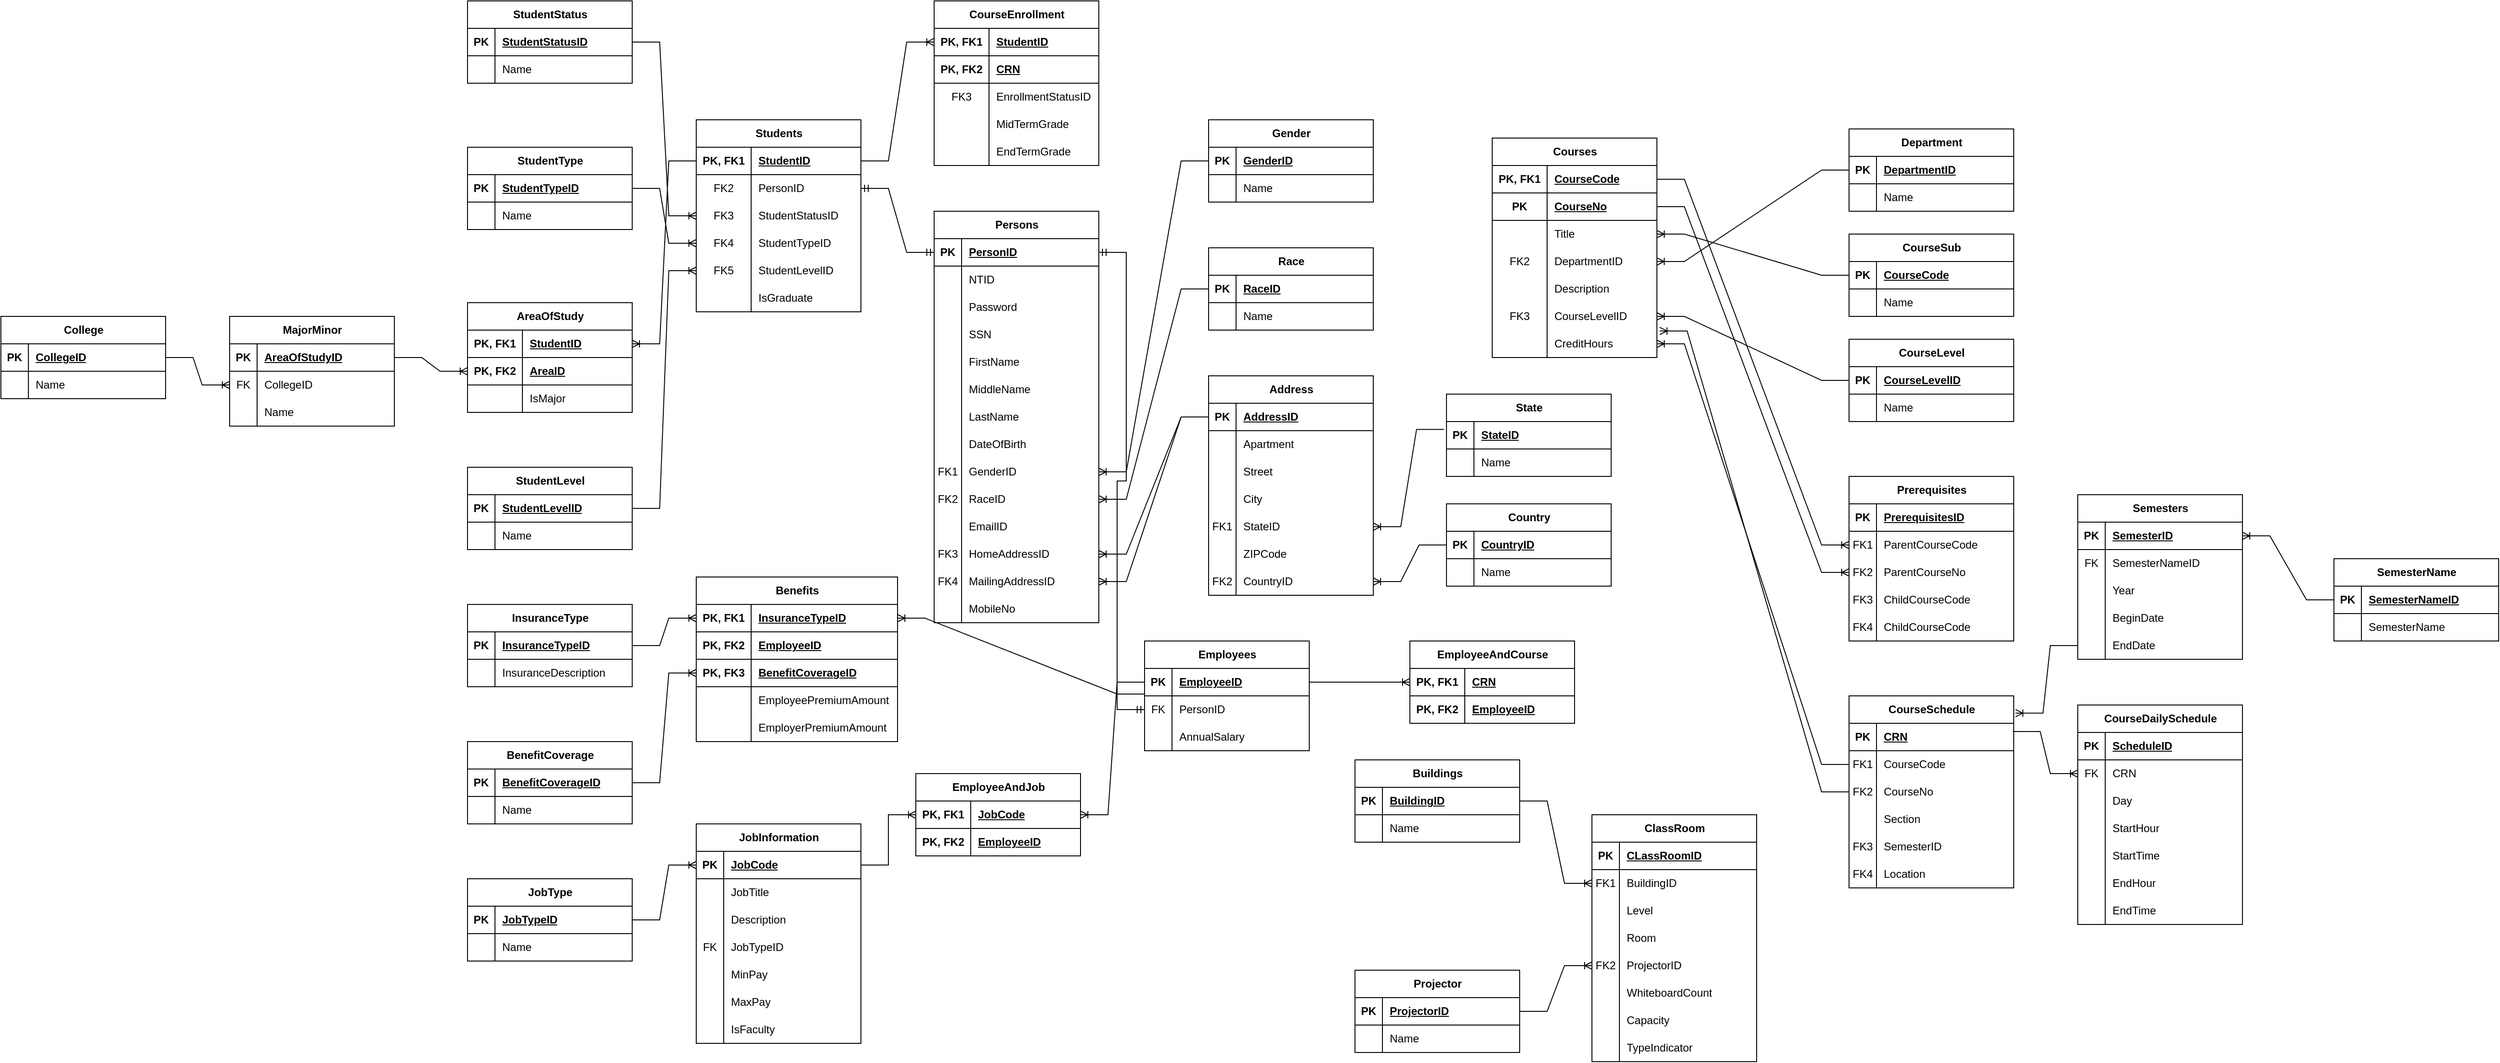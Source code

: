 <mxfile version="21.6.8" type="device">
  <diagram name="Page-4" id="yFKbyZeAaU768Nn6yo0a">
    <mxGraphModel dx="1876" dy="664" grid="1" gridSize="10" guides="1" tooltips="1" connect="1" arrows="1" fold="1" page="1" pageScale="1" pageWidth="850" pageHeight="1100" math="0" shadow="0">
      <root>
        <mxCell id="zyR-jUT1CfvxVkyi71DF-0" />
        <mxCell id="zyR-jUT1CfvxVkyi71DF-1" parent="zyR-jUT1CfvxVkyi71DF-0" />
        <mxCell id="zyR-jUT1CfvxVkyi71DF-2" value="Students" style="shape=table;startSize=30;container=1;collapsible=1;childLayout=tableLayout;fixedRows=1;rowLines=0;fontStyle=1;align=center;resizeLast=1;html=1;" parent="zyR-jUT1CfvxVkyi71DF-1" vertex="1">
          <mxGeometry x="40" y="280" width="180" height="210" as="geometry" />
        </mxCell>
        <mxCell id="zyR-jUT1CfvxVkyi71DF-3" value="" style="shape=tableRow;horizontal=0;startSize=0;swimlaneHead=0;swimlaneBody=0;fillColor=none;collapsible=0;dropTarget=0;points=[[0,0.5],[1,0.5]];portConstraint=eastwest;top=0;left=0;right=0;bottom=1;" parent="zyR-jUT1CfvxVkyi71DF-2" vertex="1">
          <mxGeometry y="30" width="180" height="30" as="geometry" />
        </mxCell>
        <mxCell id="zyR-jUT1CfvxVkyi71DF-4" value="PK, FK1" style="shape=partialRectangle;connectable=0;fillColor=none;top=0;left=0;bottom=0;right=0;fontStyle=1;overflow=hidden;whiteSpace=wrap;html=1;" parent="zyR-jUT1CfvxVkyi71DF-3" vertex="1">
          <mxGeometry width="60" height="30" as="geometry">
            <mxRectangle width="60" height="30" as="alternateBounds" />
          </mxGeometry>
        </mxCell>
        <mxCell id="zyR-jUT1CfvxVkyi71DF-5" value="StudentID" style="shape=partialRectangle;connectable=0;fillColor=none;top=0;left=0;bottom=0;right=0;align=left;spacingLeft=6;fontStyle=5;overflow=hidden;whiteSpace=wrap;html=1;" parent="zyR-jUT1CfvxVkyi71DF-3" vertex="1">
          <mxGeometry x="60" width="120" height="30" as="geometry">
            <mxRectangle width="120" height="30" as="alternateBounds" />
          </mxGeometry>
        </mxCell>
        <mxCell id="zyR-jUT1CfvxVkyi71DF-6" style="shape=tableRow;horizontal=0;startSize=0;swimlaneHead=0;swimlaneBody=0;fillColor=none;collapsible=0;dropTarget=0;points=[[0,0.5],[1,0.5]];portConstraint=eastwest;top=0;left=0;right=0;bottom=0;" parent="zyR-jUT1CfvxVkyi71DF-2" vertex="1">
          <mxGeometry y="60" width="180" height="30" as="geometry" />
        </mxCell>
        <mxCell id="zyR-jUT1CfvxVkyi71DF-7" value="FK2" style="shape=partialRectangle;connectable=0;fillColor=none;top=0;left=0;bottom=0;right=0;editable=1;overflow=hidden;whiteSpace=wrap;html=1;" parent="zyR-jUT1CfvxVkyi71DF-6" vertex="1">
          <mxGeometry width="60" height="30" as="geometry">
            <mxRectangle width="60" height="30" as="alternateBounds" />
          </mxGeometry>
        </mxCell>
        <mxCell id="zyR-jUT1CfvxVkyi71DF-8" value="PersonID" style="shape=partialRectangle;connectable=0;fillColor=none;top=0;left=0;bottom=0;right=0;align=left;spacingLeft=6;overflow=hidden;whiteSpace=wrap;html=1;" parent="zyR-jUT1CfvxVkyi71DF-6" vertex="1">
          <mxGeometry x="60" width="120" height="30" as="geometry">
            <mxRectangle width="120" height="30" as="alternateBounds" />
          </mxGeometry>
        </mxCell>
        <mxCell id="zyR-jUT1CfvxVkyi71DF-9" style="shape=tableRow;horizontal=0;startSize=0;swimlaneHead=0;swimlaneBody=0;fillColor=none;collapsible=0;dropTarget=0;points=[[0,0.5],[1,0.5]];portConstraint=eastwest;top=0;left=0;right=0;bottom=0;" parent="zyR-jUT1CfvxVkyi71DF-2" vertex="1">
          <mxGeometry y="90" width="180" height="30" as="geometry" />
        </mxCell>
        <mxCell id="zyR-jUT1CfvxVkyi71DF-10" value="FK3" style="shape=partialRectangle;connectable=0;fillColor=none;top=0;left=0;bottom=0;right=0;editable=1;overflow=hidden;whiteSpace=wrap;html=1;" parent="zyR-jUT1CfvxVkyi71DF-9" vertex="1">
          <mxGeometry width="60" height="30" as="geometry">
            <mxRectangle width="60" height="30" as="alternateBounds" />
          </mxGeometry>
        </mxCell>
        <mxCell id="zyR-jUT1CfvxVkyi71DF-11" value="StudentStatusID" style="shape=partialRectangle;connectable=0;fillColor=none;top=0;left=0;bottom=0;right=0;align=left;spacingLeft=6;overflow=hidden;whiteSpace=wrap;html=1;" parent="zyR-jUT1CfvxVkyi71DF-9" vertex="1">
          <mxGeometry x="60" width="120" height="30" as="geometry">
            <mxRectangle width="120" height="30" as="alternateBounds" />
          </mxGeometry>
        </mxCell>
        <mxCell id="zyR-jUT1CfvxVkyi71DF-12" style="shape=tableRow;horizontal=0;startSize=0;swimlaneHead=0;swimlaneBody=0;fillColor=none;collapsible=0;dropTarget=0;points=[[0,0.5],[1,0.5]];portConstraint=eastwest;top=0;left=0;right=0;bottom=0;" parent="zyR-jUT1CfvxVkyi71DF-2" vertex="1">
          <mxGeometry y="120" width="180" height="30" as="geometry" />
        </mxCell>
        <mxCell id="zyR-jUT1CfvxVkyi71DF-13" value="FK4" style="shape=partialRectangle;connectable=0;fillColor=none;top=0;left=0;bottom=0;right=0;editable=1;overflow=hidden;whiteSpace=wrap;html=1;" parent="zyR-jUT1CfvxVkyi71DF-12" vertex="1">
          <mxGeometry width="60" height="30" as="geometry">
            <mxRectangle width="60" height="30" as="alternateBounds" />
          </mxGeometry>
        </mxCell>
        <mxCell id="zyR-jUT1CfvxVkyi71DF-14" value="StudentTypeID" style="shape=partialRectangle;connectable=0;fillColor=none;top=0;left=0;bottom=0;right=0;align=left;spacingLeft=6;overflow=hidden;whiteSpace=wrap;html=1;" parent="zyR-jUT1CfvxVkyi71DF-12" vertex="1">
          <mxGeometry x="60" width="120" height="30" as="geometry">
            <mxRectangle width="120" height="30" as="alternateBounds" />
          </mxGeometry>
        </mxCell>
        <mxCell id="zyR-jUT1CfvxVkyi71DF-15" style="shape=tableRow;horizontal=0;startSize=0;swimlaneHead=0;swimlaneBody=0;fillColor=none;collapsible=0;dropTarget=0;points=[[0,0.5],[1,0.5]];portConstraint=eastwest;top=0;left=0;right=0;bottom=0;" parent="zyR-jUT1CfvxVkyi71DF-2" vertex="1">
          <mxGeometry y="150" width="180" height="30" as="geometry" />
        </mxCell>
        <mxCell id="zyR-jUT1CfvxVkyi71DF-16" value="FK5" style="shape=partialRectangle;connectable=0;fillColor=none;top=0;left=0;bottom=0;right=0;editable=1;overflow=hidden;whiteSpace=wrap;html=1;" parent="zyR-jUT1CfvxVkyi71DF-15" vertex="1">
          <mxGeometry width="60" height="30" as="geometry">
            <mxRectangle width="60" height="30" as="alternateBounds" />
          </mxGeometry>
        </mxCell>
        <mxCell id="zyR-jUT1CfvxVkyi71DF-17" value="StudentLevelID" style="shape=partialRectangle;connectable=0;fillColor=none;top=0;left=0;bottom=0;right=0;align=left;spacingLeft=6;overflow=hidden;whiteSpace=wrap;html=1;" parent="zyR-jUT1CfvxVkyi71DF-15" vertex="1">
          <mxGeometry x="60" width="120" height="30" as="geometry">
            <mxRectangle width="120" height="30" as="alternateBounds" />
          </mxGeometry>
        </mxCell>
        <mxCell id="zyR-jUT1CfvxVkyi71DF-18" style="shape=tableRow;horizontal=0;startSize=0;swimlaneHead=0;swimlaneBody=0;fillColor=none;collapsible=0;dropTarget=0;points=[[0,0.5],[1,0.5]];portConstraint=eastwest;top=0;left=0;right=0;bottom=0;" parent="zyR-jUT1CfvxVkyi71DF-2" vertex="1">
          <mxGeometry y="180" width="180" height="30" as="geometry" />
        </mxCell>
        <mxCell id="zyR-jUT1CfvxVkyi71DF-19" style="shape=partialRectangle;connectable=0;fillColor=none;top=0;left=0;bottom=0;right=0;editable=1;overflow=hidden;whiteSpace=wrap;html=1;" parent="zyR-jUT1CfvxVkyi71DF-18" vertex="1">
          <mxGeometry width="60" height="30" as="geometry">
            <mxRectangle width="60" height="30" as="alternateBounds" />
          </mxGeometry>
        </mxCell>
        <mxCell id="zyR-jUT1CfvxVkyi71DF-20" value="IsGraduate" style="shape=partialRectangle;connectable=0;fillColor=none;top=0;left=0;bottom=0;right=0;align=left;spacingLeft=6;overflow=hidden;whiteSpace=wrap;html=1;" parent="zyR-jUT1CfvxVkyi71DF-18" vertex="1">
          <mxGeometry x="60" width="120" height="30" as="geometry">
            <mxRectangle width="120" height="30" as="alternateBounds" />
          </mxGeometry>
        </mxCell>
        <mxCell id="zyR-jUT1CfvxVkyi71DF-21" value="Employees" style="shape=table;startSize=30;container=1;collapsible=1;childLayout=tableLayout;fixedRows=1;rowLines=0;fontStyle=1;align=center;resizeLast=1;html=1;" parent="zyR-jUT1CfvxVkyi71DF-1" vertex="1">
          <mxGeometry x="530" y="850" width="180" height="120" as="geometry" />
        </mxCell>
        <mxCell id="zyR-jUT1CfvxVkyi71DF-22" value="" style="shape=tableRow;horizontal=0;startSize=0;swimlaneHead=0;swimlaneBody=0;fillColor=none;collapsible=0;dropTarget=0;points=[[0,0.5],[1,0.5]];portConstraint=eastwest;top=0;left=0;right=0;bottom=1;" parent="zyR-jUT1CfvxVkyi71DF-21" vertex="1">
          <mxGeometry y="30" width="180" height="30" as="geometry" />
        </mxCell>
        <mxCell id="zyR-jUT1CfvxVkyi71DF-23" value="PK" style="shape=partialRectangle;connectable=0;fillColor=none;top=0;left=0;bottom=0;right=0;fontStyle=1;overflow=hidden;whiteSpace=wrap;html=1;" parent="zyR-jUT1CfvxVkyi71DF-22" vertex="1">
          <mxGeometry width="30" height="30" as="geometry">
            <mxRectangle width="30" height="30" as="alternateBounds" />
          </mxGeometry>
        </mxCell>
        <mxCell id="zyR-jUT1CfvxVkyi71DF-24" value="EmployeeID" style="shape=partialRectangle;connectable=0;fillColor=none;top=0;left=0;bottom=0;right=0;align=left;spacingLeft=6;fontStyle=5;overflow=hidden;whiteSpace=wrap;html=1;" parent="zyR-jUT1CfvxVkyi71DF-22" vertex="1">
          <mxGeometry x="30" width="150" height="30" as="geometry">
            <mxRectangle width="150" height="30" as="alternateBounds" />
          </mxGeometry>
        </mxCell>
        <mxCell id="zyR-jUT1CfvxVkyi71DF-25" style="shape=tableRow;horizontal=0;startSize=0;swimlaneHead=0;swimlaneBody=0;fillColor=none;collapsible=0;dropTarget=0;points=[[0,0.5],[1,0.5]];portConstraint=eastwest;top=0;left=0;right=0;bottom=0;" parent="zyR-jUT1CfvxVkyi71DF-21" vertex="1">
          <mxGeometry y="60" width="180" height="30" as="geometry" />
        </mxCell>
        <mxCell id="zyR-jUT1CfvxVkyi71DF-26" value="FK" style="shape=partialRectangle;connectable=0;fillColor=none;top=0;left=0;bottom=0;right=0;editable=1;overflow=hidden;whiteSpace=wrap;html=1;" parent="zyR-jUT1CfvxVkyi71DF-25" vertex="1">
          <mxGeometry width="30" height="30" as="geometry">
            <mxRectangle width="30" height="30" as="alternateBounds" />
          </mxGeometry>
        </mxCell>
        <mxCell id="zyR-jUT1CfvxVkyi71DF-27" value="PersonID" style="shape=partialRectangle;connectable=0;fillColor=none;top=0;left=0;bottom=0;right=0;align=left;spacingLeft=6;overflow=hidden;whiteSpace=wrap;html=1;" parent="zyR-jUT1CfvxVkyi71DF-25" vertex="1">
          <mxGeometry x="30" width="150" height="30" as="geometry">
            <mxRectangle width="150" height="30" as="alternateBounds" />
          </mxGeometry>
        </mxCell>
        <mxCell id="zyR-jUT1CfvxVkyi71DF-28" style="shape=tableRow;horizontal=0;startSize=0;swimlaneHead=0;swimlaneBody=0;fillColor=none;collapsible=0;dropTarget=0;points=[[0,0.5],[1,0.5]];portConstraint=eastwest;top=0;left=0;right=0;bottom=0;" parent="zyR-jUT1CfvxVkyi71DF-21" vertex="1">
          <mxGeometry y="90" width="180" height="30" as="geometry" />
        </mxCell>
        <mxCell id="zyR-jUT1CfvxVkyi71DF-29" style="shape=partialRectangle;connectable=0;fillColor=none;top=0;left=0;bottom=0;right=0;editable=1;overflow=hidden;whiteSpace=wrap;html=1;" parent="zyR-jUT1CfvxVkyi71DF-28" vertex="1">
          <mxGeometry width="30" height="30" as="geometry">
            <mxRectangle width="30" height="30" as="alternateBounds" />
          </mxGeometry>
        </mxCell>
        <mxCell id="zyR-jUT1CfvxVkyi71DF-30" value="AnnualSalary" style="shape=partialRectangle;connectable=0;fillColor=none;top=0;left=0;bottom=0;right=0;align=left;spacingLeft=6;overflow=hidden;whiteSpace=wrap;html=1;" parent="zyR-jUT1CfvxVkyi71DF-28" vertex="1">
          <mxGeometry x="30" width="150" height="30" as="geometry">
            <mxRectangle width="150" height="30" as="alternateBounds" />
          </mxGeometry>
        </mxCell>
        <mxCell id="zyR-jUT1CfvxVkyi71DF-31" value="Semesters" style="shape=table;startSize=30;container=1;collapsible=1;childLayout=tableLayout;fixedRows=1;rowLines=0;fontStyle=1;align=center;resizeLast=1;html=1;" parent="zyR-jUT1CfvxVkyi71DF-1" vertex="1">
          <mxGeometry x="1550" y="690" width="180" height="180" as="geometry" />
        </mxCell>
        <mxCell id="zyR-jUT1CfvxVkyi71DF-32" value="" style="shape=tableRow;horizontal=0;startSize=0;swimlaneHead=0;swimlaneBody=0;fillColor=none;collapsible=0;dropTarget=0;points=[[0,0.5],[1,0.5]];portConstraint=eastwest;top=0;left=0;right=0;bottom=1;" parent="zyR-jUT1CfvxVkyi71DF-31" vertex="1">
          <mxGeometry y="30" width="180" height="30" as="geometry" />
        </mxCell>
        <mxCell id="zyR-jUT1CfvxVkyi71DF-33" value="PK" style="shape=partialRectangle;connectable=0;fillColor=none;top=0;left=0;bottom=0;right=0;fontStyle=1;overflow=hidden;whiteSpace=wrap;html=1;" parent="zyR-jUT1CfvxVkyi71DF-32" vertex="1">
          <mxGeometry width="30" height="30" as="geometry">
            <mxRectangle width="30" height="30" as="alternateBounds" />
          </mxGeometry>
        </mxCell>
        <mxCell id="zyR-jUT1CfvxVkyi71DF-34" value="SemesterID" style="shape=partialRectangle;connectable=0;fillColor=none;top=0;left=0;bottom=0;right=0;align=left;spacingLeft=6;fontStyle=5;overflow=hidden;whiteSpace=wrap;html=1;" parent="zyR-jUT1CfvxVkyi71DF-32" vertex="1">
          <mxGeometry x="30" width="150" height="30" as="geometry">
            <mxRectangle width="150" height="30" as="alternateBounds" />
          </mxGeometry>
        </mxCell>
        <mxCell id="zyR-jUT1CfvxVkyi71DF-35" value="" style="shape=tableRow;horizontal=0;startSize=0;swimlaneHead=0;swimlaneBody=0;fillColor=none;collapsible=0;dropTarget=0;points=[[0,0.5],[1,0.5]];portConstraint=eastwest;top=0;left=0;right=0;bottom=0;" parent="zyR-jUT1CfvxVkyi71DF-31" vertex="1">
          <mxGeometry y="60" width="180" height="30" as="geometry" />
        </mxCell>
        <mxCell id="zyR-jUT1CfvxVkyi71DF-36" value="FK" style="shape=partialRectangle;connectable=0;fillColor=none;top=0;left=0;bottom=0;right=0;editable=1;overflow=hidden;whiteSpace=wrap;html=1;" parent="zyR-jUT1CfvxVkyi71DF-35" vertex="1">
          <mxGeometry width="30" height="30" as="geometry">
            <mxRectangle width="30" height="30" as="alternateBounds" />
          </mxGeometry>
        </mxCell>
        <mxCell id="zyR-jUT1CfvxVkyi71DF-37" value="SemesterNameID" style="shape=partialRectangle;connectable=0;fillColor=none;top=0;left=0;bottom=0;right=0;align=left;spacingLeft=6;overflow=hidden;whiteSpace=wrap;html=1;" parent="zyR-jUT1CfvxVkyi71DF-35" vertex="1">
          <mxGeometry x="30" width="150" height="30" as="geometry">
            <mxRectangle width="150" height="30" as="alternateBounds" />
          </mxGeometry>
        </mxCell>
        <mxCell id="zyR-jUT1CfvxVkyi71DF-38" style="shape=tableRow;horizontal=0;startSize=0;swimlaneHead=0;swimlaneBody=0;fillColor=none;collapsible=0;dropTarget=0;points=[[0,0.5],[1,0.5]];portConstraint=eastwest;top=0;left=0;right=0;bottom=0;" parent="zyR-jUT1CfvxVkyi71DF-31" vertex="1">
          <mxGeometry y="90" width="180" height="30" as="geometry" />
        </mxCell>
        <mxCell id="zyR-jUT1CfvxVkyi71DF-39" style="shape=partialRectangle;connectable=0;fillColor=none;top=0;left=0;bottom=0;right=0;editable=1;overflow=hidden;whiteSpace=wrap;html=1;" parent="zyR-jUT1CfvxVkyi71DF-38" vertex="1">
          <mxGeometry width="30" height="30" as="geometry">
            <mxRectangle width="30" height="30" as="alternateBounds" />
          </mxGeometry>
        </mxCell>
        <mxCell id="zyR-jUT1CfvxVkyi71DF-40" value="Year" style="shape=partialRectangle;connectable=0;fillColor=none;top=0;left=0;bottom=0;right=0;align=left;spacingLeft=6;overflow=hidden;whiteSpace=wrap;html=1;" parent="zyR-jUT1CfvxVkyi71DF-38" vertex="1">
          <mxGeometry x="30" width="150" height="30" as="geometry">
            <mxRectangle width="150" height="30" as="alternateBounds" />
          </mxGeometry>
        </mxCell>
        <mxCell id="zyR-jUT1CfvxVkyi71DF-41" value="" style="shape=tableRow;horizontal=0;startSize=0;swimlaneHead=0;swimlaneBody=0;fillColor=none;collapsible=0;dropTarget=0;points=[[0,0.5],[1,0.5]];portConstraint=eastwest;top=0;left=0;right=0;bottom=0;" parent="zyR-jUT1CfvxVkyi71DF-31" vertex="1">
          <mxGeometry y="120" width="180" height="30" as="geometry" />
        </mxCell>
        <mxCell id="zyR-jUT1CfvxVkyi71DF-42" value="" style="shape=partialRectangle;connectable=0;fillColor=none;top=0;left=0;bottom=0;right=0;editable=1;overflow=hidden;whiteSpace=wrap;html=1;" parent="zyR-jUT1CfvxVkyi71DF-41" vertex="1">
          <mxGeometry width="30" height="30" as="geometry">
            <mxRectangle width="30" height="30" as="alternateBounds" />
          </mxGeometry>
        </mxCell>
        <mxCell id="zyR-jUT1CfvxVkyi71DF-43" value="BeginDate" style="shape=partialRectangle;connectable=0;fillColor=none;top=0;left=0;bottom=0;right=0;align=left;spacingLeft=6;overflow=hidden;whiteSpace=wrap;html=1;" parent="zyR-jUT1CfvxVkyi71DF-41" vertex="1">
          <mxGeometry x="30" width="150" height="30" as="geometry">
            <mxRectangle width="150" height="30" as="alternateBounds" />
          </mxGeometry>
        </mxCell>
        <mxCell id="zyR-jUT1CfvxVkyi71DF-44" value="" style="shape=tableRow;horizontal=0;startSize=0;swimlaneHead=0;swimlaneBody=0;fillColor=none;collapsible=0;dropTarget=0;points=[[0,0.5],[1,0.5]];portConstraint=eastwest;top=0;left=0;right=0;bottom=0;" parent="zyR-jUT1CfvxVkyi71DF-31" vertex="1">
          <mxGeometry y="150" width="180" height="30" as="geometry" />
        </mxCell>
        <mxCell id="zyR-jUT1CfvxVkyi71DF-45" value="" style="shape=partialRectangle;connectable=0;fillColor=none;top=0;left=0;bottom=0;right=0;editable=1;overflow=hidden;whiteSpace=wrap;html=1;" parent="zyR-jUT1CfvxVkyi71DF-44" vertex="1">
          <mxGeometry width="30" height="30" as="geometry">
            <mxRectangle width="30" height="30" as="alternateBounds" />
          </mxGeometry>
        </mxCell>
        <mxCell id="zyR-jUT1CfvxVkyi71DF-46" value="EndDate" style="shape=partialRectangle;connectable=0;fillColor=none;top=0;left=0;bottom=0;right=0;align=left;spacingLeft=6;overflow=hidden;whiteSpace=wrap;html=1;" parent="zyR-jUT1CfvxVkyi71DF-44" vertex="1">
          <mxGeometry x="30" width="150" height="30" as="geometry">
            <mxRectangle width="150" height="30" as="alternateBounds" />
          </mxGeometry>
        </mxCell>
        <mxCell id="zyR-jUT1CfvxVkyi71DF-47" value="Courses" style="shape=table;startSize=30;container=1;collapsible=1;childLayout=tableLayout;fixedRows=1;rowLines=0;fontStyle=1;align=center;resizeLast=1;html=1;" parent="zyR-jUT1CfvxVkyi71DF-1" vertex="1">
          <mxGeometry x="910" y="300" width="180" height="240" as="geometry">
            <mxRectangle x="1060" y="270" width="90" height="30" as="alternateBounds" />
          </mxGeometry>
        </mxCell>
        <mxCell id="zyR-jUT1CfvxVkyi71DF-48" value="" style="shape=tableRow;horizontal=0;startSize=0;swimlaneHead=0;swimlaneBody=0;fillColor=none;collapsible=0;dropTarget=0;points=[[0,0.5],[1,0.5]];portConstraint=eastwest;top=0;left=0;right=0;bottom=1;" parent="zyR-jUT1CfvxVkyi71DF-47" vertex="1">
          <mxGeometry y="30" width="180" height="30" as="geometry" />
        </mxCell>
        <mxCell id="zyR-jUT1CfvxVkyi71DF-49" value="PK, FK1" style="shape=partialRectangle;connectable=0;fillColor=none;top=0;left=0;bottom=0;right=0;fontStyle=1;overflow=hidden;whiteSpace=wrap;html=1;" parent="zyR-jUT1CfvxVkyi71DF-48" vertex="1">
          <mxGeometry width="60" height="30" as="geometry">
            <mxRectangle width="60" height="30" as="alternateBounds" />
          </mxGeometry>
        </mxCell>
        <mxCell id="zyR-jUT1CfvxVkyi71DF-50" value="CourseCode" style="shape=partialRectangle;connectable=0;fillColor=none;top=0;left=0;bottom=0;right=0;align=left;spacingLeft=6;fontStyle=5;overflow=hidden;whiteSpace=wrap;html=1;" parent="zyR-jUT1CfvxVkyi71DF-48" vertex="1">
          <mxGeometry x="60" width="120" height="30" as="geometry">
            <mxRectangle width="120" height="30" as="alternateBounds" />
          </mxGeometry>
        </mxCell>
        <mxCell id="zyR-jUT1CfvxVkyi71DF-51" style="shape=tableRow;horizontal=0;startSize=0;swimlaneHead=0;swimlaneBody=0;fillColor=none;collapsible=0;dropTarget=0;points=[[0,0.5],[1,0.5]];portConstraint=eastwest;top=0;left=0;right=0;bottom=1;" parent="zyR-jUT1CfvxVkyi71DF-47" vertex="1">
          <mxGeometry y="60" width="180" height="30" as="geometry" />
        </mxCell>
        <mxCell id="zyR-jUT1CfvxVkyi71DF-52" value="PK" style="shape=partialRectangle;connectable=0;fillColor=none;top=0;left=0;bottom=0;right=0;fontStyle=1;overflow=hidden;whiteSpace=wrap;html=1;" parent="zyR-jUT1CfvxVkyi71DF-51" vertex="1">
          <mxGeometry width="60" height="30" as="geometry">
            <mxRectangle width="60" height="30" as="alternateBounds" />
          </mxGeometry>
        </mxCell>
        <mxCell id="zyR-jUT1CfvxVkyi71DF-53" value="CourseNo" style="shape=partialRectangle;connectable=0;fillColor=none;top=0;left=0;bottom=0;right=0;align=left;spacingLeft=6;fontStyle=5;overflow=hidden;whiteSpace=wrap;html=1;" parent="zyR-jUT1CfvxVkyi71DF-51" vertex="1">
          <mxGeometry x="60" width="120" height="30" as="geometry">
            <mxRectangle width="120" height="30" as="alternateBounds" />
          </mxGeometry>
        </mxCell>
        <mxCell id="zyR-jUT1CfvxVkyi71DF-54" value="" style="shape=tableRow;horizontal=0;startSize=0;swimlaneHead=0;swimlaneBody=0;fillColor=none;collapsible=0;dropTarget=0;points=[[0,0.5],[1,0.5]];portConstraint=eastwest;top=0;left=0;right=0;bottom=0;" parent="zyR-jUT1CfvxVkyi71DF-47" vertex="1">
          <mxGeometry y="90" width="180" height="30" as="geometry" />
        </mxCell>
        <mxCell id="zyR-jUT1CfvxVkyi71DF-55" value="" style="shape=partialRectangle;connectable=0;fillColor=none;top=0;left=0;bottom=0;right=0;editable=1;overflow=hidden;whiteSpace=wrap;html=1;" parent="zyR-jUT1CfvxVkyi71DF-54" vertex="1">
          <mxGeometry width="60" height="30" as="geometry">
            <mxRectangle width="60" height="30" as="alternateBounds" />
          </mxGeometry>
        </mxCell>
        <mxCell id="zyR-jUT1CfvxVkyi71DF-56" value="Title" style="shape=partialRectangle;connectable=0;fillColor=none;top=0;left=0;bottom=0;right=0;align=left;spacingLeft=6;overflow=hidden;whiteSpace=wrap;html=1;" parent="zyR-jUT1CfvxVkyi71DF-54" vertex="1">
          <mxGeometry x="60" width="120" height="30" as="geometry">
            <mxRectangle width="120" height="30" as="alternateBounds" />
          </mxGeometry>
        </mxCell>
        <mxCell id="zyR-jUT1CfvxVkyi71DF-57" style="shape=tableRow;horizontal=0;startSize=0;swimlaneHead=0;swimlaneBody=0;fillColor=none;collapsible=0;dropTarget=0;points=[[0,0.5],[1,0.5]];portConstraint=eastwest;top=0;left=0;right=0;bottom=0;" parent="zyR-jUT1CfvxVkyi71DF-47" vertex="1">
          <mxGeometry y="120" width="180" height="30" as="geometry" />
        </mxCell>
        <mxCell id="zyR-jUT1CfvxVkyi71DF-58" value="FK2" style="shape=partialRectangle;connectable=0;fillColor=none;top=0;left=0;bottom=0;right=0;editable=1;overflow=hidden;whiteSpace=wrap;html=1;" parent="zyR-jUT1CfvxVkyi71DF-57" vertex="1">
          <mxGeometry width="60" height="30" as="geometry">
            <mxRectangle width="60" height="30" as="alternateBounds" />
          </mxGeometry>
        </mxCell>
        <mxCell id="zyR-jUT1CfvxVkyi71DF-59" value="DepartmentID" style="shape=partialRectangle;connectable=0;fillColor=none;top=0;left=0;bottom=0;right=0;align=left;spacingLeft=6;overflow=hidden;whiteSpace=wrap;html=1;" parent="zyR-jUT1CfvxVkyi71DF-57" vertex="1">
          <mxGeometry x="60" width="120" height="30" as="geometry">
            <mxRectangle width="120" height="30" as="alternateBounds" />
          </mxGeometry>
        </mxCell>
        <mxCell id="zyR-jUT1CfvxVkyi71DF-60" style="shape=tableRow;horizontal=0;startSize=0;swimlaneHead=0;swimlaneBody=0;fillColor=none;collapsible=0;dropTarget=0;points=[[0,0.5],[1,0.5]];portConstraint=eastwest;top=0;left=0;right=0;bottom=0;" parent="zyR-jUT1CfvxVkyi71DF-47" vertex="1">
          <mxGeometry y="150" width="180" height="30" as="geometry" />
        </mxCell>
        <mxCell id="zyR-jUT1CfvxVkyi71DF-61" style="shape=partialRectangle;connectable=0;fillColor=none;top=0;left=0;bottom=0;right=0;editable=1;overflow=hidden;whiteSpace=wrap;html=1;" parent="zyR-jUT1CfvxVkyi71DF-60" vertex="1">
          <mxGeometry width="60" height="30" as="geometry">
            <mxRectangle width="60" height="30" as="alternateBounds" />
          </mxGeometry>
        </mxCell>
        <mxCell id="zyR-jUT1CfvxVkyi71DF-62" value="Description" style="shape=partialRectangle;connectable=0;fillColor=none;top=0;left=0;bottom=0;right=0;align=left;spacingLeft=6;overflow=hidden;whiteSpace=wrap;html=1;" parent="zyR-jUT1CfvxVkyi71DF-60" vertex="1">
          <mxGeometry x="60" width="120" height="30" as="geometry">
            <mxRectangle width="120" height="30" as="alternateBounds" />
          </mxGeometry>
        </mxCell>
        <mxCell id="zyR-jUT1CfvxVkyi71DF-63" style="shape=tableRow;horizontal=0;startSize=0;swimlaneHead=0;swimlaneBody=0;fillColor=none;collapsible=0;dropTarget=0;points=[[0,0.5],[1,0.5]];portConstraint=eastwest;top=0;left=0;right=0;bottom=0;" parent="zyR-jUT1CfvxVkyi71DF-47" vertex="1">
          <mxGeometry y="180" width="180" height="30" as="geometry" />
        </mxCell>
        <mxCell id="zyR-jUT1CfvxVkyi71DF-64" value="FK3" style="shape=partialRectangle;connectable=0;fillColor=none;top=0;left=0;bottom=0;right=0;editable=1;overflow=hidden;whiteSpace=wrap;html=1;" parent="zyR-jUT1CfvxVkyi71DF-63" vertex="1">
          <mxGeometry width="60" height="30" as="geometry">
            <mxRectangle width="60" height="30" as="alternateBounds" />
          </mxGeometry>
        </mxCell>
        <mxCell id="zyR-jUT1CfvxVkyi71DF-65" value="CourseLevelID" style="shape=partialRectangle;connectable=0;fillColor=none;top=0;left=0;bottom=0;right=0;align=left;spacingLeft=6;overflow=hidden;whiteSpace=wrap;html=1;" parent="zyR-jUT1CfvxVkyi71DF-63" vertex="1">
          <mxGeometry x="60" width="120" height="30" as="geometry">
            <mxRectangle width="120" height="30" as="alternateBounds" />
          </mxGeometry>
        </mxCell>
        <mxCell id="zyR-jUT1CfvxVkyi71DF-66" style="shape=tableRow;horizontal=0;startSize=0;swimlaneHead=0;swimlaneBody=0;fillColor=none;collapsible=0;dropTarget=0;points=[[0,0.5],[1,0.5]];portConstraint=eastwest;top=0;left=0;right=0;bottom=0;" parent="zyR-jUT1CfvxVkyi71DF-47" vertex="1">
          <mxGeometry y="210" width="180" height="30" as="geometry" />
        </mxCell>
        <mxCell id="zyR-jUT1CfvxVkyi71DF-67" style="shape=partialRectangle;connectable=0;fillColor=none;top=0;left=0;bottom=0;right=0;editable=1;overflow=hidden;whiteSpace=wrap;html=1;" parent="zyR-jUT1CfvxVkyi71DF-66" vertex="1">
          <mxGeometry width="60" height="30" as="geometry">
            <mxRectangle width="60" height="30" as="alternateBounds" />
          </mxGeometry>
        </mxCell>
        <mxCell id="zyR-jUT1CfvxVkyi71DF-68" value="CreditHours" style="shape=partialRectangle;connectable=0;fillColor=none;top=0;left=0;bottom=0;right=0;align=left;spacingLeft=6;overflow=hidden;whiteSpace=wrap;html=1;" parent="zyR-jUT1CfvxVkyi71DF-66" vertex="1">
          <mxGeometry x="60" width="120" height="30" as="geometry">
            <mxRectangle width="120" height="30" as="alternateBounds" />
          </mxGeometry>
        </mxCell>
        <mxCell id="zyR-jUT1CfvxVkyi71DF-69" value="CourseSchedule" style="shape=table;startSize=30;container=1;collapsible=1;childLayout=tableLayout;fixedRows=1;rowLines=0;fontStyle=1;align=center;resizeLast=1;html=1;" parent="zyR-jUT1CfvxVkyi71DF-1" vertex="1">
          <mxGeometry x="1300" y="910" width="180" height="210" as="geometry">
            <mxRectangle x="1060" y="270" width="90" height="30" as="alternateBounds" />
          </mxGeometry>
        </mxCell>
        <mxCell id="zyR-jUT1CfvxVkyi71DF-70" value="" style="shape=tableRow;horizontal=0;startSize=0;swimlaneHead=0;swimlaneBody=0;fillColor=none;collapsible=0;dropTarget=0;points=[[0,0.5],[1,0.5]];portConstraint=eastwest;top=0;left=0;right=0;bottom=1;" parent="zyR-jUT1CfvxVkyi71DF-69" vertex="1">
          <mxGeometry y="30" width="180" height="30" as="geometry" />
        </mxCell>
        <mxCell id="zyR-jUT1CfvxVkyi71DF-71" value="PK" style="shape=partialRectangle;connectable=0;fillColor=none;top=0;left=0;bottom=0;right=0;fontStyle=1;overflow=hidden;whiteSpace=wrap;html=1;" parent="zyR-jUT1CfvxVkyi71DF-70" vertex="1">
          <mxGeometry width="30" height="30" as="geometry">
            <mxRectangle width="30" height="30" as="alternateBounds" />
          </mxGeometry>
        </mxCell>
        <mxCell id="zyR-jUT1CfvxVkyi71DF-72" value="CRN" style="shape=partialRectangle;connectable=0;fillColor=none;top=0;left=0;bottom=0;right=0;align=left;spacingLeft=6;fontStyle=5;overflow=hidden;whiteSpace=wrap;html=1;" parent="zyR-jUT1CfvxVkyi71DF-70" vertex="1">
          <mxGeometry x="30" width="150" height="30" as="geometry">
            <mxRectangle width="150" height="30" as="alternateBounds" />
          </mxGeometry>
        </mxCell>
        <mxCell id="zyR-jUT1CfvxVkyi71DF-73" value="" style="shape=tableRow;horizontal=0;startSize=0;swimlaneHead=0;swimlaneBody=0;fillColor=none;collapsible=0;dropTarget=0;points=[[0,0.5],[1,0.5]];portConstraint=eastwest;top=0;left=0;right=0;bottom=0;" parent="zyR-jUT1CfvxVkyi71DF-69" vertex="1">
          <mxGeometry y="60" width="180" height="30" as="geometry" />
        </mxCell>
        <mxCell id="zyR-jUT1CfvxVkyi71DF-74" value="FK1" style="shape=partialRectangle;connectable=0;fillColor=none;top=0;left=0;bottom=0;right=0;editable=1;overflow=hidden;whiteSpace=wrap;html=1;" parent="zyR-jUT1CfvxVkyi71DF-73" vertex="1">
          <mxGeometry width="30" height="30" as="geometry">
            <mxRectangle width="30" height="30" as="alternateBounds" />
          </mxGeometry>
        </mxCell>
        <mxCell id="zyR-jUT1CfvxVkyi71DF-75" value="CourseCode" style="shape=partialRectangle;connectable=0;fillColor=none;top=0;left=0;bottom=0;right=0;align=left;spacingLeft=6;overflow=hidden;whiteSpace=wrap;html=1;" parent="zyR-jUT1CfvxVkyi71DF-73" vertex="1">
          <mxGeometry x="30" width="150" height="30" as="geometry">
            <mxRectangle width="150" height="30" as="alternateBounds" />
          </mxGeometry>
        </mxCell>
        <mxCell id="zyR-jUT1CfvxVkyi71DF-76" value="" style="shape=tableRow;horizontal=0;startSize=0;swimlaneHead=0;swimlaneBody=0;fillColor=none;collapsible=0;dropTarget=0;points=[[0,0.5],[1,0.5]];portConstraint=eastwest;top=0;left=0;right=0;bottom=0;" parent="zyR-jUT1CfvxVkyi71DF-69" vertex="1">
          <mxGeometry y="90" width="180" height="30" as="geometry" />
        </mxCell>
        <mxCell id="zyR-jUT1CfvxVkyi71DF-77" value="FK2" style="shape=partialRectangle;connectable=0;fillColor=none;top=0;left=0;bottom=0;right=0;editable=1;overflow=hidden;whiteSpace=wrap;html=1;" parent="zyR-jUT1CfvxVkyi71DF-76" vertex="1">
          <mxGeometry width="30" height="30" as="geometry">
            <mxRectangle width="30" height="30" as="alternateBounds" />
          </mxGeometry>
        </mxCell>
        <mxCell id="zyR-jUT1CfvxVkyi71DF-78" value="CourseNo" style="shape=partialRectangle;connectable=0;fillColor=none;top=0;left=0;bottom=0;right=0;align=left;spacingLeft=6;overflow=hidden;whiteSpace=wrap;html=1;" parent="zyR-jUT1CfvxVkyi71DF-76" vertex="1">
          <mxGeometry x="30" width="150" height="30" as="geometry">
            <mxRectangle width="150" height="30" as="alternateBounds" />
          </mxGeometry>
        </mxCell>
        <mxCell id="zyR-jUT1CfvxVkyi71DF-79" value="" style="shape=tableRow;horizontal=0;startSize=0;swimlaneHead=0;swimlaneBody=0;fillColor=none;collapsible=0;dropTarget=0;points=[[0,0.5],[1,0.5]];portConstraint=eastwest;top=0;left=0;right=0;bottom=0;" parent="zyR-jUT1CfvxVkyi71DF-69" vertex="1">
          <mxGeometry y="120" width="180" height="30" as="geometry" />
        </mxCell>
        <mxCell id="zyR-jUT1CfvxVkyi71DF-80" value="" style="shape=partialRectangle;connectable=0;fillColor=none;top=0;left=0;bottom=0;right=0;editable=1;overflow=hidden;whiteSpace=wrap;html=1;" parent="zyR-jUT1CfvxVkyi71DF-79" vertex="1">
          <mxGeometry width="30" height="30" as="geometry">
            <mxRectangle width="30" height="30" as="alternateBounds" />
          </mxGeometry>
        </mxCell>
        <mxCell id="zyR-jUT1CfvxVkyi71DF-81" value="Section" style="shape=partialRectangle;connectable=0;fillColor=none;top=0;left=0;bottom=0;right=0;align=left;spacingLeft=6;overflow=hidden;whiteSpace=wrap;html=1;" parent="zyR-jUT1CfvxVkyi71DF-79" vertex="1">
          <mxGeometry x="30" width="150" height="30" as="geometry">
            <mxRectangle width="150" height="30" as="alternateBounds" />
          </mxGeometry>
        </mxCell>
        <mxCell id="zyR-jUT1CfvxVkyi71DF-82" style="shape=tableRow;horizontal=0;startSize=0;swimlaneHead=0;swimlaneBody=0;fillColor=none;collapsible=0;dropTarget=0;points=[[0,0.5],[1,0.5]];portConstraint=eastwest;top=0;left=0;right=0;bottom=0;" parent="zyR-jUT1CfvxVkyi71DF-69" vertex="1">
          <mxGeometry y="150" width="180" height="30" as="geometry" />
        </mxCell>
        <mxCell id="zyR-jUT1CfvxVkyi71DF-83" value="FK3" style="shape=partialRectangle;connectable=0;fillColor=none;top=0;left=0;bottom=0;right=0;editable=1;overflow=hidden;whiteSpace=wrap;html=1;" parent="zyR-jUT1CfvxVkyi71DF-82" vertex="1">
          <mxGeometry width="30" height="30" as="geometry">
            <mxRectangle width="30" height="30" as="alternateBounds" />
          </mxGeometry>
        </mxCell>
        <mxCell id="zyR-jUT1CfvxVkyi71DF-84" value="SemesterID" style="shape=partialRectangle;connectable=0;fillColor=none;top=0;left=0;bottom=0;right=0;align=left;spacingLeft=6;overflow=hidden;whiteSpace=wrap;html=1;" parent="zyR-jUT1CfvxVkyi71DF-82" vertex="1">
          <mxGeometry x="30" width="150" height="30" as="geometry">
            <mxRectangle width="150" height="30" as="alternateBounds" />
          </mxGeometry>
        </mxCell>
        <mxCell id="zyR-jUT1CfvxVkyi71DF-85" style="shape=tableRow;horizontal=0;startSize=0;swimlaneHead=0;swimlaneBody=0;fillColor=none;collapsible=0;dropTarget=0;points=[[0,0.5],[1,0.5]];portConstraint=eastwest;top=0;left=0;right=0;bottom=0;" parent="zyR-jUT1CfvxVkyi71DF-69" vertex="1">
          <mxGeometry y="180" width="180" height="30" as="geometry" />
        </mxCell>
        <mxCell id="zyR-jUT1CfvxVkyi71DF-86" value="FK4" style="shape=partialRectangle;connectable=0;fillColor=none;top=0;left=0;bottom=0;right=0;editable=1;overflow=hidden;whiteSpace=wrap;html=1;" parent="zyR-jUT1CfvxVkyi71DF-85" vertex="1">
          <mxGeometry width="30" height="30" as="geometry">
            <mxRectangle width="30" height="30" as="alternateBounds" />
          </mxGeometry>
        </mxCell>
        <mxCell id="zyR-jUT1CfvxVkyi71DF-87" value="Location" style="shape=partialRectangle;connectable=0;fillColor=none;top=0;left=0;bottom=0;right=0;align=left;spacingLeft=6;overflow=hidden;whiteSpace=wrap;html=1;" parent="zyR-jUT1CfvxVkyi71DF-85" vertex="1">
          <mxGeometry x="30" width="150" height="30" as="geometry">
            <mxRectangle width="150" height="30" as="alternateBounds" />
          </mxGeometry>
        </mxCell>
        <mxCell id="zyR-jUT1CfvxVkyi71DF-88" value="Gender" style="shape=table;startSize=30;container=1;collapsible=1;childLayout=tableLayout;fixedRows=1;rowLines=0;fontStyle=1;align=center;resizeLast=1;html=1;" parent="zyR-jUT1CfvxVkyi71DF-1" vertex="1">
          <mxGeometry x="600" y="280" width="180" height="90" as="geometry" />
        </mxCell>
        <mxCell id="zyR-jUT1CfvxVkyi71DF-89" value="" style="shape=tableRow;horizontal=0;startSize=0;swimlaneHead=0;swimlaneBody=0;fillColor=none;collapsible=0;dropTarget=0;points=[[0,0.5],[1,0.5]];portConstraint=eastwest;top=0;left=0;right=0;bottom=1;" parent="zyR-jUT1CfvxVkyi71DF-88" vertex="1">
          <mxGeometry y="30" width="180" height="30" as="geometry" />
        </mxCell>
        <mxCell id="zyR-jUT1CfvxVkyi71DF-90" value="PK" style="shape=partialRectangle;connectable=0;fillColor=none;top=0;left=0;bottom=0;right=0;fontStyle=1;overflow=hidden;whiteSpace=wrap;html=1;" parent="zyR-jUT1CfvxVkyi71DF-89" vertex="1">
          <mxGeometry width="30" height="30" as="geometry">
            <mxRectangle width="30" height="30" as="alternateBounds" />
          </mxGeometry>
        </mxCell>
        <mxCell id="zyR-jUT1CfvxVkyi71DF-91" value="GenderID" style="shape=partialRectangle;connectable=0;fillColor=none;top=0;left=0;bottom=0;right=0;align=left;spacingLeft=6;fontStyle=5;overflow=hidden;whiteSpace=wrap;html=1;" parent="zyR-jUT1CfvxVkyi71DF-89" vertex="1">
          <mxGeometry x="30" width="150" height="30" as="geometry">
            <mxRectangle width="150" height="30" as="alternateBounds" />
          </mxGeometry>
        </mxCell>
        <mxCell id="zyR-jUT1CfvxVkyi71DF-92" value="" style="shape=tableRow;horizontal=0;startSize=0;swimlaneHead=0;swimlaneBody=0;fillColor=none;collapsible=0;dropTarget=0;points=[[0,0.5],[1,0.5]];portConstraint=eastwest;top=0;left=0;right=0;bottom=0;" parent="zyR-jUT1CfvxVkyi71DF-88" vertex="1">
          <mxGeometry y="60" width="180" height="30" as="geometry" />
        </mxCell>
        <mxCell id="zyR-jUT1CfvxVkyi71DF-93" value="" style="shape=partialRectangle;connectable=0;fillColor=none;top=0;left=0;bottom=0;right=0;editable=1;overflow=hidden;whiteSpace=wrap;html=1;" parent="zyR-jUT1CfvxVkyi71DF-92" vertex="1">
          <mxGeometry width="30" height="30" as="geometry">
            <mxRectangle width="30" height="30" as="alternateBounds" />
          </mxGeometry>
        </mxCell>
        <mxCell id="zyR-jUT1CfvxVkyi71DF-94" value="Name" style="shape=partialRectangle;connectable=0;fillColor=none;top=0;left=0;bottom=0;right=0;align=left;spacingLeft=6;overflow=hidden;whiteSpace=wrap;html=1;" parent="zyR-jUT1CfvxVkyi71DF-92" vertex="1">
          <mxGeometry x="30" width="150" height="30" as="geometry">
            <mxRectangle width="150" height="30" as="alternateBounds" />
          </mxGeometry>
        </mxCell>
        <mxCell id="zyR-jUT1CfvxVkyi71DF-95" value="Address" style="shape=table;startSize=30;container=1;collapsible=1;childLayout=tableLayout;fixedRows=1;rowLines=0;fontStyle=1;align=center;resizeLast=1;html=1;" parent="zyR-jUT1CfvxVkyi71DF-1" vertex="1">
          <mxGeometry x="600" y="560" width="180" height="240" as="geometry" />
        </mxCell>
        <mxCell id="zyR-jUT1CfvxVkyi71DF-96" value="" style="shape=tableRow;horizontal=0;startSize=0;swimlaneHead=0;swimlaneBody=0;fillColor=none;collapsible=0;dropTarget=0;points=[[0,0.5],[1,0.5]];portConstraint=eastwest;top=0;left=0;right=0;bottom=1;" parent="zyR-jUT1CfvxVkyi71DF-95" vertex="1">
          <mxGeometry y="30" width="180" height="30" as="geometry" />
        </mxCell>
        <mxCell id="zyR-jUT1CfvxVkyi71DF-97" value="PK" style="shape=partialRectangle;connectable=0;fillColor=none;top=0;left=0;bottom=0;right=0;fontStyle=1;overflow=hidden;whiteSpace=wrap;html=1;" parent="zyR-jUT1CfvxVkyi71DF-96" vertex="1">
          <mxGeometry width="30" height="30" as="geometry">
            <mxRectangle width="30" height="30" as="alternateBounds" />
          </mxGeometry>
        </mxCell>
        <mxCell id="zyR-jUT1CfvxVkyi71DF-98" value="AddressID" style="shape=partialRectangle;connectable=0;fillColor=none;top=0;left=0;bottom=0;right=0;align=left;spacingLeft=6;fontStyle=5;overflow=hidden;whiteSpace=wrap;html=1;" parent="zyR-jUT1CfvxVkyi71DF-96" vertex="1">
          <mxGeometry x="30" width="150" height="30" as="geometry">
            <mxRectangle width="150" height="30" as="alternateBounds" />
          </mxGeometry>
        </mxCell>
        <mxCell id="zyR-jUT1CfvxVkyi71DF-99" value="" style="shape=tableRow;horizontal=0;startSize=0;swimlaneHead=0;swimlaneBody=0;fillColor=none;collapsible=0;dropTarget=0;points=[[0,0.5],[1,0.5]];portConstraint=eastwest;top=0;left=0;right=0;bottom=0;" parent="zyR-jUT1CfvxVkyi71DF-95" vertex="1">
          <mxGeometry y="60" width="180" height="30" as="geometry" />
        </mxCell>
        <mxCell id="zyR-jUT1CfvxVkyi71DF-100" value="" style="shape=partialRectangle;connectable=0;fillColor=none;top=0;left=0;bottom=0;right=0;editable=1;overflow=hidden;whiteSpace=wrap;html=1;" parent="zyR-jUT1CfvxVkyi71DF-99" vertex="1">
          <mxGeometry width="30" height="30" as="geometry">
            <mxRectangle width="30" height="30" as="alternateBounds" />
          </mxGeometry>
        </mxCell>
        <mxCell id="zyR-jUT1CfvxVkyi71DF-101" value="Apartment" style="shape=partialRectangle;connectable=0;fillColor=none;top=0;left=0;bottom=0;right=0;align=left;spacingLeft=6;overflow=hidden;whiteSpace=wrap;html=1;" parent="zyR-jUT1CfvxVkyi71DF-99" vertex="1">
          <mxGeometry x="30" width="150" height="30" as="geometry">
            <mxRectangle width="150" height="30" as="alternateBounds" />
          </mxGeometry>
        </mxCell>
        <mxCell id="zyR-jUT1CfvxVkyi71DF-102" style="shape=tableRow;horizontal=0;startSize=0;swimlaneHead=0;swimlaneBody=0;fillColor=none;collapsible=0;dropTarget=0;points=[[0,0.5],[1,0.5]];portConstraint=eastwest;top=0;left=0;right=0;bottom=0;" parent="zyR-jUT1CfvxVkyi71DF-95" vertex="1">
          <mxGeometry y="90" width="180" height="30" as="geometry" />
        </mxCell>
        <mxCell id="zyR-jUT1CfvxVkyi71DF-103" style="shape=partialRectangle;connectable=0;fillColor=none;top=0;left=0;bottom=0;right=0;editable=1;overflow=hidden;whiteSpace=wrap;html=1;" parent="zyR-jUT1CfvxVkyi71DF-102" vertex="1">
          <mxGeometry width="30" height="30" as="geometry">
            <mxRectangle width="30" height="30" as="alternateBounds" />
          </mxGeometry>
        </mxCell>
        <mxCell id="zyR-jUT1CfvxVkyi71DF-104" value="Street" style="shape=partialRectangle;connectable=0;fillColor=none;top=0;left=0;bottom=0;right=0;align=left;spacingLeft=6;overflow=hidden;whiteSpace=wrap;html=1;" parent="zyR-jUT1CfvxVkyi71DF-102" vertex="1">
          <mxGeometry x="30" width="150" height="30" as="geometry">
            <mxRectangle width="150" height="30" as="alternateBounds" />
          </mxGeometry>
        </mxCell>
        <mxCell id="zyR-jUT1CfvxVkyi71DF-105" style="shape=tableRow;horizontal=0;startSize=0;swimlaneHead=0;swimlaneBody=0;fillColor=none;collapsible=0;dropTarget=0;points=[[0,0.5],[1,0.5]];portConstraint=eastwest;top=0;left=0;right=0;bottom=0;" parent="zyR-jUT1CfvxVkyi71DF-95" vertex="1">
          <mxGeometry y="120" width="180" height="30" as="geometry" />
        </mxCell>
        <mxCell id="zyR-jUT1CfvxVkyi71DF-106" style="shape=partialRectangle;connectable=0;fillColor=none;top=0;left=0;bottom=0;right=0;editable=1;overflow=hidden;whiteSpace=wrap;html=1;" parent="zyR-jUT1CfvxVkyi71DF-105" vertex="1">
          <mxGeometry width="30" height="30" as="geometry">
            <mxRectangle width="30" height="30" as="alternateBounds" />
          </mxGeometry>
        </mxCell>
        <mxCell id="zyR-jUT1CfvxVkyi71DF-107" value="City" style="shape=partialRectangle;connectable=0;fillColor=none;top=0;left=0;bottom=0;right=0;align=left;spacingLeft=6;overflow=hidden;whiteSpace=wrap;html=1;" parent="zyR-jUT1CfvxVkyi71DF-105" vertex="1">
          <mxGeometry x="30" width="150" height="30" as="geometry">
            <mxRectangle width="150" height="30" as="alternateBounds" />
          </mxGeometry>
        </mxCell>
        <mxCell id="zyR-jUT1CfvxVkyi71DF-108" value="" style="shape=tableRow;horizontal=0;startSize=0;swimlaneHead=0;swimlaneBody=0;fillColor=none;collapsible=0;dropTarget=0;points=[[0,0.5],[1,0.5]];portConstraint=eastwest;top=0;left=0;right=0;bottom=0;" parent="zyR-jUT1CfvxVkyi71DF-95" vertex="1">
          <mxGeometry y="150" width="180" height="30" as="geometry" />
        </mxCell>
        <mxCell id="zyR-jUT1CfvxVkyi71DF-109" value="FK1" style="shape=partialRectangle;connectable=0;fillColor=none;top=0;left=0;bottom=0;right=0;editable=1;overflow=hidden;whiteSpace=wrap;html=1;" parent="zyR-jUT1CfvxVkyi71DF-108" vertex="1">
          <mxGeometry width="30" height="30" as="geometry">
            <mxRectangle width="30" height="30" as="alternateBounds" />
          </mxGeometry>
        </mxCell>
        <mxCell id="zyR-jUT1CfvxVkyi71DF-110" value="StateID" style="shape=partialRectangle;connectable=0;fillColor=none;top=0;left=0;bottom=0;right=0;align=left;spacingLeft=6;overflow=hidden;whiteSpace=wrap;html=1;" parent="zyR-jUT1CfvxVkyi71DF-108" vertex="1">
          <mxGeometry x="30" width="150" height="30" as="geometry">
            <mxRectangle width="150" height="30" as="alternateBounds" />
          </mxGeometry>
        </mxCell>
        <mxCell id="zyR-jUT1CfvxVkyi71DF-111" value="" style="shape=tableRow;horizontal=0;startSize=0;swimlaneHead=0;swimlaneBody=0;fillColor=none;collapsible=0;dropTarget=0;points=[[0,0.5],[1,0.5]];portConstraint=eastwest;top=0;left=0;right=0;bottom=0;" parent="zyR-jUT1CfvxVkyi71DF-95" vertex="1">
          <mxGeometry y="180" width="180" height="30" as="geometry" />
        </mxCell>
        <mxCell id="zyR-jUT1CfvxVkyi71DF-112" value="" style="shape=partialRectangle;connectable=0;fillColor=none;top=0;left=0;bottom=0;right=0;editable=1;overflow=hidden;whiteSpace=wrap;html=1;" parent="zyR-jUT1CfvxVkyi71DF-111" vertex="1">
          <mxGeometry width="30" height="30" as="geometry">
            <mxRectangle width="30" height="30" as="alternateBounds" />
          </mxGeometry>
        </mxCell>
        <mxCell id="zyR-jUT1CfvxVkyi71DF-113" value="ZIPCode" style="shape=partialRectangle;connectable=0;fillColor=none;top=0;left=0;bottom=0;right=0;align=left;spacingLeft=6;overflow=hidden;whiteSpace=wrap;html=1;" parent="zyR-jUT1CfvxVkyi71DF-111" vertex="1">
          <mxGeometry x="30" width="150" height="30" as="geometry">
            <mxRectangle width="150" height="30" as="alternateBounds" />
          </mxGeometry>
        </mxCell>
        <mxCell id="zyR-jUT1CfvxVkyi71DF-114" style="shape=tableRow;horizontal=0;startSize=0;swimlaneHead=0;swimlaneBody=0;fillColor=none;collapsible=0;dropTarget=0;points=[[0,0.5],[1,0.5]];portConstraint=eastwest;top=0;left=0;right=0;bottom=0;" parent="zyR-jUT1CfvxVkyi71DF-95" vertex="1">
          <mxGeometry y="210" width="180" height="30" as="geometry" />
        </mxCell>
        <mxCell id="zyR-jUT1CfvxVkyi71DF-115" value="FK2" style="shape=partialRectangle;connectable=0;fillColor=none;top=0;left=0;bottom=0;right=0;editable=1;overflow=hidden;whiteSpace=wrap;html=1;" parent="zyR-jUT1CfvxVkyi71DF-114" vertex="1">
          <mxGeometry width="30" height="30" as="geometry">
            <mxRectangle width="30" height="30" as="alternateBounds" />
          </mxGeometry>
        </mxCell>
        <mxCell id="zyR-jUT1CfvxVkyi71DF-116" value="CountryID" style="shape=partialRectangle;connectable=0;fillColor=none;top=0;left=0;bottom=0;right=0;align=left;spacingLeft=6;overflow=hidden;whiteSpace=wrap;html=1;" parent="zyR-jUT1CfvxVkyi71DF-114" vertex="1">
          <mxGeometry x="30" width="150" height="30" as="geometry">
            <mxRectangle width="150" height="30" as="alternateBounds" />
          </mxGeometry>
        </mxCell>
        <mxCell id="zyR-jUT1CfvxVkyi71DF-117" value="StudentType" style="shape=table;startSize=30;container=1;collapsible=1;childLayout=tableLayout;fixedRows=1;rowLines=0;fontStyle=1;align=center;resizeLast=1;html=1;" parent="zyR-jUT1CfvxVkyi71DF-1" vertex="1">
          <mxGeometry x="-210" y="310" width="180" height="90" as="geometry" />
        </mxCell>
        <mxCell id="zyR-jUT1CfvxVkyi71DF-118" value="" style="shape=tableRow;horizontal=0;startSize=0;swimlaneHead=0;swimlaneBody=0;fillColor=none;collapsible=0;dropTarget=0;points=[[0,0.5],[1,0.5]];portConstraint=eastwest;top=0;left=0;right=0;bottom=1;" parent="zyR-jUT1CfvxVkyi71DF-117" vertex="1">
          <mxGeometry y="30" width="180" height="30" as="geometry" />
        </mxCell>
        <mxCell id="zyR-jUT1CfvxVkyi71DF-119" value="PK" style="shape=partialRectangle;connectable=0;fillColor=none;top=0;left=0;bottom=0;right=0;fontStyle=1;overflow=hidden;whiteSpace=wrap;html=1;" parent="zyR-jUT1CfvxVkyi71DF-118" vertex="1">
          <mxGeometry width="30" height="30" as="geometry">
            <mxRectangle width="30" height="30" as="alternateBounds" />
          </mxGeometry>
        </mxCell>
        <mxCell id="zyR-jUT1CfvxVkyi71DF-120" value="StudentTypeID" style="shape=partialRectangle;connectable=0;fillColor=none;top=0;left=0;bottom=0;right=0;align=left;spacingLeft=6;fontStyle=5;overflow=hidden;whiteSpace=wrap;html=1;" parent="zyR-jUT1CfvxVkyi71DF-118" vertex="1">
          <mxGeometry x="30" width="150" height="30" as="geometry">
            <mxRectangle width="150" height="30" as="alternateBounds" />
          </mxGeometry>
        </mxCell>
        <mxCell id="zyR-jUT1CfvxVkyi71DF-121" value="" style="shape=tableRow;horizontal=0;startSize=0;swimlaneHead=0;swimlaneBody=0;fillColor=none;collapsible=0;dropTarget=0;points=[[0,0.5],[1,0.5]];portConstraint=eastwest;top=0;left=0;right=0;bottom=0;" parent="zyR-jUT1CfvxVkyi71DF-117" vertex="1">
          <mxGeometry y="60" width="180" height="30" as="geometry" />
        </mxCell>
        <mxCell id="zyR-jUT1CfvxVkyi71DF-122" value="" style="shape=partialRectangle;connectable=0;fillColor=none;top=0;left=0;bottom=0;right=0;editable=1;overflow=hidden;whiteSpace=wrap;html=1;" parent="zyR-jUT1CfvxVkyi71DF-121" vertex="1">
          <mxGeometry width="30" height="30" as="geometry">
            <mxRectangle width="30" height="30" as="alternateBounds" />
          </mxGeometry>
        </mxCell>
        <mxCell id="zyR-jUT1CfvxVkyi71DF-123" value="Name" style="shape=partialRectangle;connectable=0;fillColor=none;top=0;left=0;bottom=0;right=0;align=left;spacingLeft=6;overflow=hidden;whiteSpace=wrap;html=1;" parent="zyR-jUT1CfvxVkyi71DF-121" vertex="1">
          <mxGeometry x="30" width="150" height="30" as="geometry">
            <mxRectangle width="150" height="30" as="alternateBounds" />
          </mxGeometry>
        </mxCell>
        <mxCell id="zyR-jUT1CfvxVkyi71DF-124" value="MajorMinor" style="shape=table;startSize=30;container=1;collapsible=1;childLayout=tableLayout;fixedRows=1;rowLines=0;fontStyle=1;align=center;resizeLast=1;html=1;" parent="zyR-jUT1CfvxVkyi71DF-1" vertex="1">
          <mxGeometry x="-470" y="495" width="180" height="120" as="geometry" />
        </mxCell>
        <mxCell id="zyR-jUT1CfvxVkyi71DF-125" value="" style="shape=tableRow;horizontal=0;startSize=0;swimlaneHead=0;swimlaneBody=0;fillColor=none;collapsible=0;dropTarget=0;points=[[0,0.5],[1,0.5]];portConstraint=eastwest;top=0;left=0;right=0;bottom=1;" parent="zyR-jUT1CfvxVkyi71DF-124" vertex="1">
          <mxGeometry y="30" width="180" height="30" as="geometry" />
        </mxCell>
        <mxCell id="zyR-jUT1CfvxVkyi71DF-126" value="PK" style="shape=partialRectangle;connectable=0;fillColor=none;top=0;left=0;bottom=0;right=0;fontStyle=1;overflow=hidden;whiteSpace=wrap;html=1;" parent="zyR-jUT1CfvxVkyi71DF-125" vertex="1">
          <mxGeometry width="30" height="30" as="geometry">
            <mxRectangle width="30" height="30" as="alternateBounds" />
          </mxGeometry>
        </mxCell>
        <mxCell id="zyR-jUT1CfvxVkyi71DF-127" value="AreaOfStudyID" style="shape=partialRectangle;connectable=0;fillColor=none;top=0;left=0;bottom=0;right=0;align=left;spacingLeft=6;fontStyle=5;overflow=hidden;whiteSpace=wrap;html=1;" parent="zyR-jUT1CfvxVkyi71DF-125" vertex="1">
          <mxGeometry x="30" width="150" height="30" as="geometry">
            <mxRectangle width="150" height="30" as="alternateBounds" />
          </mxGeometry>
        </mxCell>
        <mxCell id="zyR-jUT1CfvxVkyi71DF-128" value="" style="shape=tableRow;horizontal=0;startSize=0;swimlaneHead=0;swimlaneBody=0;fillColor=none;collapsible=0;dropTarget=0;points=[[0,0.5],[1,0.5]];portConstraint=eastwest;top=0;left=0;right=0;bottom=0;" parent="zyR-jUT1CfvxVkyi71DF-124" vertex="1">
          <mxGeometry y="60" width="180" height="30" as="geometry" />
        </mxCell>
        <mxCell id="zyR-jUT1CfvxVkyi71DF-129" value="FK" style="shape=partialRectangle;connectable=0;fillColor=none;top=0;left=0;bottom=0;right=0;editable=1;overflow=hidden;whiteSpace=wrap;html=1;" parent="zyR-jUT1CfvxVkyi71DF-128" vertex="1">
          <mxGeometry width="30" height="30" as="geometry">
            <mxRectangle width="30" height="30" as="alternateBounds" />
          </mxGeometry>
        </mxCell>
        <mxCell id="zyR-jUT1CfvxVkyi71DF-130" value="CollegeID" style="shape=partialRectangle;connectable=0;fillColor=none;top=0;left=0;bottom=0;right=0;align=left;spacingLeft=6;overflow=hidden;whiteSpace=wrap;html=1;" parent="zyR-jUT1CfvxVkyi71DF-128" vertex="1">
          <mxGeometry x="30" width="150" height="30" as="geometry">
            <mxRectangle width="150" height="30" as="alternateBounds" />
          </mxGeometry>
        </mxCell>
        <mxCell id="zyR-jUT1CfvxVkyi71DF-131" style="shape=tableRow;horizontal=0;startSize=0;swimlaneHead=0;swimlaneBody=0;fillColor=none;collapsible=0;dropTarget=0;points=[[0,0.5],[1,0.5]];portConstraint=eastwest;top=0;left=0;right=0;bottom=0;" parent="zyR-jUT1CfvxVkyi71DF-124" vertex="1">
          <mxGeometry y="90" width="180" height="30" as="geometry" />
        </mxCell>
        <mxCell id="zyR-jUT1CfvxVkyi71DF-132" style="shape=partialRectangle;connectable=0;fillColor=none;top=0;left=0;bottom=0;right=0;editable=1;overflow=hidden;whiteSpace=wrap;html=1;" parent="zyR-jUT1CfvxVkyi71DF-131" vertex="1">
          <mxGeometry width="30" height="30" as="geometry">
            <mxRectangle width="30" height="30" as="alternateBounds" />
          </mxGeometry>
        </mxCell>
        <mxCell id="zyR-jUT1CfvxVkyi71DF-133" value="Name" style="shape=partialRectangle;connectable=0;fillColor=none;top=0;left=0;bottom=0;right=0;align=left;spacingLeft=6;overflow=hidden;whiteSpace=wrap;html=1;" parent="zyR-jUT1CfvxVkyi71DF-131" vertex="1">
          <mxGeometry x="30" width="150" height="30" as="geometry">
            <mxRectangle width="150" height="30" as="alternateBounds" />
          </mxGeometry>
        </mxCell>
        <mxCell id="zyR-jUT1CfvxVkyi71DF-134" value="StudentLevel" style="shape=table;startSize=30;container=1;collapsible=1;childLayout=tableLayout;fixedRows=1;rowLines=0;fontStyle=1;align=center;resizeLast=1;html=1;" parent="zyR-jUT1CfvxVkyi71DF-1" vertex="1">
          <mxGeometry x="-210" y="660" width="180" height="90" as="geometry" />
        </mxCell>
        <mxCell id="zyR-jUT1CfvxVkyi71DF-135" value="" style="shape=tableRow;horizontal=0;startSize=0;swimlaneHead=0;swimlaneBody=0;fillColor=none;collapsible=0;dropTarget=0;points=[[0,0.5],[1,0.5]];portConstraint=eastwest;top=0;left=0;right=0;bottom=1;" parent="zyR-jUT1CfvxVkyi71DF-134" vertex="1">
          <mxGeometry y="30" width="180" height="30" as="geometry" />
        </mxCell>
        <mxCell id="zyR-jUT1CfvxVkyi71DF-136" value="PK" style="shape=partialRectangle;connectable=0;fillColor=none;top=0;left=0;bottom=0;right=0;fontStyle=1;overflow=hidden;whiteSpace=wrap;html=1;" parent="zyR-jUT1CfvxVkyi71DF-135" vertex="1">
          <mxGeometry width="30" height="30" as="geometry">
            <mxRectangle width="30" height="30" as="alternateBounds" />
          </mxGeometry>
        </mxCell>
        <mxCell id="zyR-jUT1CfvxVkyi71DF-137" value="StudentLevelID" style="shape=partialRectangle;connectable=0;fillColor=none;top=0;left=0;bottom=0;right=0;align=left;spacingLeft=6;fontStyle=5;overflow=hidden;whiteSpace=wrap;html=1;" parent="zyR-jUT1CfvxVkyi71DF-135" vertex="1">
          <mxGeometry x="30" width="150" height="30" as="geometry">
            <mxRectangle width="150" height="30" as="alternateBounds" />
          </mxGeometry>
        </mxCell>
        <mxCell id="zyR-jUT1CfvxVkyi71DF-138" value="" style="shape=tableRow;horizontal=0;startSize=0;swimlaneHead=0;swimlaneBody=0;fillColor=none;collapsible=0;dropTarget=0;points=[[0,0.5],[1,0.5]];portConstraint=eastwest;top=0;left=0;right=0;bottom=0;" parent="zyR-jUT1CfvxVkyi71DF-134" vertex="1">
          <mxGeometry y="60" width="180" height="30" as="geometry" />
        </mxCell>
        <mxCell id="zyR-jUT1CfvxVkyi71DF-139" value="" style="shape=partialRectangle;connectable=0;fillColor=none;top=0;left=0;bottom=0;right=0;editable=1;overflow=hidden;whiteSpace=wrap;html=1;" parent="zyR-jUT1CfvxVkyi71DF-138" vertex="1">
          <mxGeometry width="30" height="30" as="geometry">
            <mxRectangle width="30" height="30" as="alternateBounds" />
          </mxGeometry>
        </mxCell>
        <mxCell id="zyR-jUT1CfvxVkyi71DF-140" value="Name" style="shape=partialRectangle;connectable=0;fillColor=none;top=0;left=0;bottom=0;right=0;align=left;spacingLeft=6;overflow=hidden;whiteSpace=wrap;html=1;" parent="zyR-jUT1CfvxVkyi71DF-138" vertex="1">
          <mxGeometry x="30" width="150" height="30" as="geometry">
            <mxRectangle width="150" height="30" as="alternateBounds" />
          </mxGeometry>
        </mxCell>
        <mxCell id="zyR-jUT1CfvxVkyi71DF-141" value="Benefits" style="shape=table;startSize=30;container=1;collapsible=1;childLayout=tableLayout;fixedRows=1;rowLines=0;fontStyle=1;align=center;resizeLast=1;html=1;" parent="zyR-jUT1CfvxVkyi71DF-1" vertex="1">
          <mxGeometry x="40" y="780" width="220" height="180" as="geometry">
            <mxRectangle x="1060" y="270" width="90" height="30" as="alternateBounds" />
          </mxGeometry>
        </mxCell>
        <mxCell id="zyR-jUT1CfvxVkyi71DF-142" value="" style="shape=tableRow;horizontal=0;startSize=0;swimlaneHead=0;swimlaneBody=0;fillColor=none;collapsible=0;dropTarget=0;points=[[0,0.5],[1,0.5]];portConstraint=eastwest;top=0;left=0;right=0;bottom=1;" parent="zyR-jUT1CfvxVkyi71DF-141" vertex="1">
          <mxGeometry y="30" width="220" height="30" as="geometry" />
        </mxCell>
        <mxCell id="zyR-jUT1CfvxVkyi71DF-143" value="PK, FK1" style="shape=partialRectangle;connectable=0;fillColor=none;top=0;left=0;bottom=0;right=0;fontStyle=1;overflow=hidden;whiteSpace=wrap;html=1;" parent="zyR-jUT1CfvxVkyi71DF-142" vertex="1">
          <mxGeometry width="60" height="30" as="geometry">
            <mxRectangle width="60" height="30" as="alternateBounds" />
          </mxGeometry>
        </mxCell>
        <mxCell id="zyR-jUT1CfvxVkyi71DF-144" value="InsuranceTypeID" style="shape=partialRectangle;connectable=0;fillColor=none;top=0;left=0;bottom=0;right=0;align=left;spacingLeft=6;fontStyle=5;overflow=hidden;whiteSpace=wrap;html=1;" parent="zyR-jUT1CfvxVkyi71DF-142" vertex="1">
          <mxGeometry x="60" width="160" height="30" as="geometry">
            <mxRectangle width="160" height="30" as="alternateBounds" />
          </mxGeometry>
        </mxCell>
        <mxCell id="zyR-jUT1CfvxVkyi71DF-145" style="shape=tableRow;horizontal=0;startSize=0;swimlaneHead=0;swimlaneBody=0;fillColor=none;collapsible=0;dropTarget=0;points=[[0,0.5],[1,0.5]];portConstraint=eastwest;top=0;left=0;right=0;bottom=1;" parent="zyR-jUT1CfvxVkyi71DF-141" vertex="1">
          <mxGeometry y="60" width="220" height="30" as="geometry" />
        </mxCell>
        <mxCell id="zyR-jUT1CfvxVkyi71DF-146" value="PK, FK2" style="shape=partialRectangle;connectable=0;fillColor=none;top=0;left=0;bottom=0;right=0;fontStyle=1;overflow=hidden;whiteSpace=wrap;html=1;" parent="zyR-jUT1CfvxVkyi71DF-145" vertex="1">
          <mxGeometry width="60" height="30" as="geometry">
            <mxRectangle width="60" height="30" as="alternateBounds" />
          </mxGeometry>
        </mxCell>
        <mxCell id="zyR-jUT1CfvxVkyi71DF-147" value="EmployeeID" style="shape=partialRectangle;connectable=0;fillColor=none;top=0;left=0;bottom=0;right=0;align=left;spacingLeft=6;fontStyle=5;overflow=hidden;whiteSpace=wrap;html=1;" parent="zyR-jUT1CfvxVkyi71DF-145" vertex="1">
          <mxGeometry x="60" width="160" height="30" as="geometry">
            <mxRectangle width="160" height="30" as="alternateBounds" />
          </mxGeometry>
        </mxCell>
        <mxCell id="zyR-jUT1CfvxVkyi71DF-148" style="shape=tableRow;horizontal=0;startSize=0;swimlaneHead=0;swimlaneBody=0;fillColor=none;collapsible=0;dropTarget=0;points=[[0,0.5],[1,0.5]];portConstraint=eastwest;top=0;left=0;right=0;bottom=1;" parent="zyR-jUT1CfvxVkyi71DF-141" vertex="1">
          <mxGeometry y="90" width="220" height="30" as="geometry" />
        </mxCell>
        <mxCell id="zyR-jUT1CfvxVkyi71DF-149" value="PK, FK3" style="shape=partialRectangle;connectable=0;fillColor=none;top=0;left=0;bottom=0;right=0;fontStyle=1;overflow=hidden;whiteSpace=wrap;html=1;" parent="zyR-jUT1CfvxVkyi71DF-148" vertex="1">
          <mxGeometry width="60" height="30" as="geometry">
            <mxRectangle width="60" height="30" as="alternateBounds" />
          </mxGeometry>
        </mxCell>
        <mxCell id="zyR-jUT1CfvxVkyi71DF-150" value="BenefitCoverageID" style="shape=partialRectangle;connectable=0;fillColor=none;top=0;left=0;bottom=0;right=0;align=left;spacingLeft=6;fontStyle=5;overflow=hidden;whiteSpace=wrap;html=1;" parent="zyR-jUT1CfvxVkyi71DF-148" vertex="1">
          <mxGeometry x="60" width="160" height="30" as="geometry">
            <mxRectangle width="160" height="30" as="alternateBounds" />
          </mxGeometry>
        </mxCell>
        <mxCell id="zyR-jUT1CfvxVkyi71DF-151" value="" style="shape=tableRow;horizontal=0;startSize=0;swimlaneHead=0;swimlaneBody=0;fillColor=none;collapsible=0;dropTarget=0;points=[[0,0.5],[1,0.5]];portConstraint=eastwest;top=0;left=0;right=0;bottom=0;" parent="zyR-jUT1CfvxVkyi71DF-141" vertex="1">
          <mxGeometry y="120" width="220" height="30" as="geometry" />
        </mxCell>
        <mxCell id="zyR-jUT1CfvxVkyi71DF-152" value="" style="shape=partialRectangle;connectable=0;fillColor=none;top=0;left=0;bottom=0;right=0;editable=1;overflow=hidden;whiteSpace=wrap;html=1;" parent="zyR-jUT1CfvxVkyi71DF-151" vertex="1">
          <mxGeometry width="60" height="30" as="geometry">
            <mxRectangle width="60" height="30" as="alternateBounds" />
          </mxGeometry>
        </mxCell>
        <mxCell id="zyR-jUT1CfvxVkyi71DF-153" value="EmployeePremiumAmount" style="shape=partialRectangle;connectable=0;fillColor=none;top=0;left=0;bottom=0;right=0;align=left;spacingLeft=6;overflow=hidden;whiteSpace=wrap;html=1;" parent="zyR-jUT1CfvxVkyi71DF-151" vertex="1">
          <mxGeometry x="60" width="160" height="30" as="geometry">
            <mxRectangle width="160" height="30" as="alternateBounds" />
          </mxGeometry>
        </mxCell>
        <mxCell id="zyR-jUT1CfvxVkyi71DF-154" style="shape=tableRow;horizontal=0;startSize=0;swimlaneHead=0;swimlaneBody=0;fillColor=none;collapsible=0;dropTarget=0;points=[[0,0.5],[1,0.5]];portConstraint=eastwest;top=0;left=0;right=0;bottom=0;" parent="zyR-jUT1CfvxVkyi71DF-141" vertex="1">
          <mxGeometry y="150" width="220" height="30" as="geometry" />
        </mxCell>
        <mxCell id="zyR-jUT1CfvxVkyi71DF-155" style="shape=partialRectangle;connectable=0;fillColor=none;top=0;left=0;bottom=0;right=0;editable=1;overflow=hidden;whiteSpace=wrap;html=1;" parent="zyR-jUT1CfvxVkyi71DF-154" vertex="1">
          <mxGeometry width="60" height="30" as="geometry">
            <mxRectangle width="60" height="30" as="alternateBounds" />
          </mxGeometry>
        </mxCell>
        <mxCell id="zyR-jUT1CfvxVkyi71DF-156" value="EmployerPremiumAmount" style="shape=partialRectangle;connectable=0;fillColor=none;top=0;left=0;bottom=0;right=0;align=left;spacingLeft=6;overflow=hidden;whiteSpace=wrap;html=1;" parent="zyR-jUT1CfvxVkyi71DF-154" vertex="1">
          <mxGeometry x="60" width="160" height="30" as="geometry">
            <mxRectangle width="160" height="30" as="alternateBounds" />
          </mxGeometry>
        </mxCell>
        <mxCell id="zyR-jUT1CfvxVkyi71DF-157" value="JobInformation" style="shape=table;startSize=30;container=1;collapsible=1;childLayout=tableLayout;fixedRows=1;rowLines=0;fontStyle=1;align=center;resizeLast=1;html=1;" parent="zyR-jUT1CfvxVkyi71DF-1" vertex="1">
          <mxGeometry x="40" y="1050" width="180" height="240" as="geometry">
            <mxRectangle x="1060" y="270" width="90" height="30" as="alternateBounds" />
          </mxGeometry>
        </mxCell>
        <mxCell id="zyR-jUT1CfvxVkyi71DF-158" value="" style="shape=tableRow;horizontal=0;startSize=0;swimlaneHead=0;swimlaneBody=0;fillColor=none;collapsible=0;dropTarget=0;points=[[0,0.5],[1,0.5]];portConstraint=eastwest;top=0;left=0;right=0;bottom=1;" parent="zyR-jUT1CfvxVkyi71DF-157" vertex="1">
          <mxGeometry y="30" width="180" height="30" as="geometry" />
        </mxCell>
        <mxCell id="zyR-jUT1CfvxVkyi71DF-159" value="PK" style="shape=partialRectangle;connectable=0;fillColor=none;top=0;left=0;bottom=0;right=0;fontStyle=1;overflow=hidden;whiteSpace=wrap;html=1;" parent="zyR-jUT1CfvxVkyi71DF-158" vertex="1">
          <mxGeometry width="30" height="30" as="geometry">
            <mxRectangle width="30" height="30" as="alternateBounds" />
          </mxGeometry>
        </mxCell>
        <mxCell id="zyR-jUT1CfvxVkyi71DF-160" value="JobCode" style="shape=partialRectangle;connectable=0;fillColor=none;top=0;left=0;bottom=0;right=0;align=left;spacingLeft=6;fontStyle=5;overflow=hidden;whiteSpace=wrap;html=1;" parent="zyR-jUT1CfvxVkyi71DF-158" vertex="1">
          <mxGeometry x="30" width="150" height="30" as="geometry">
            <mxRectangle width="150" height="30" as="alternateBounds" />
          </mxGeometry>
        </mxCell>
        <mxCell id="zyR-jUT1CfvxVkyi71DF-161" value="" style="shape=tableRow;horizontal=0;startSize=0;swimlaneHead=0;swimlaneBody=0;fillColor=none;collapsible=0;dropTarget=0;points=[[0,0.5],[1,0.5]];portConstraint=eastwest;top=0;left=0;right=0;bottom=0;" parent="zyR-jUT1CfvxVkyi71DF-157" vertex="1">
          <mxGeometry y="60" width="180" height="30" as="geometry" />
        </mxCell>
        <mxCell id="zyR-jUT1CfvxVkyi71DF-162" value="" style="shape=partialRectangle;connectable=0;fillColor=none;top=0;left=0;bottom=0;right=0;editable=1;overflow=hidden;whiteSpace=wrap;html=1;" parent="zyR-jUT1CfvxVkyi71DF-161" vertex="1">
          <mxGeometry width="30" height="30" as="geometry">
            <mxRectangle width="30" height="30" as="alternateBounds" />
          </mxGeometry>
        </mxCell>
        <mxCell id="zyR-jUT1CfvxVkyi71DF-163" value="JobTitle" style="shape=partialRectangle;connectable=0;fillColor=none;top=0;left=0;bottom=0;right=0;align=left;spacingLeft=6;overflow=hidden;whiteSpace=wrap;html=1;" parent="zyR-jUT1CfvxVkyi71DF-161" vertex="1">
          <mxGeometry x="30" width="150" height="30" as="geometry">
            <mxRectangle width="150" height="30" as="alternateBounds" />
          </mxGeometry>
        </mxCell>
        <mxCell id="zyR-jUT1CfvxVkyi71DF-164" value="" style="shape=tableRow;horizontal=0;startSize=0;swimlaneHead=0;swimlaneBody=0;fillColor=none;collapsible=0;dropTarget=0;points=[[0,0.5],[1,0.5]];portConstraint=eastwest;top=0;left=0;right=0;bottom=0;" parent="zyR-jUT1CfvxVkyi71DF-157" vertex="1">
          <mxGeometry y="90" width="180" height="30" as="geometry" />
        </mxCell>
        <mxCell id="zyR-jUT1CfvxVkyi71DF-165" value="" style="shape=partialRectangle;connectable=0;fillColor=none;top=0;left=0;bottom=0;right=0;editable=1;overflow=hidden;whiteSpace=wrap;html=1;" parent="zyR-jUT1CfvxVkyi71DF-164" vertex="1">
          <mxGeometry width="30" height="30" as="geometry">
            <mxRectangle width="30" height="30" as="alternateBounds" />
          </mxGeometry>
        </mxCell>
        <mxCell id="zyR-jUT1CfvxVkyi71DF-166" value="Description" style="shape=partialRectangle;connectable=0;fillColor=none;top=0;left=0;bottom=0;right=0;align=left;spacingLeft=6;overflow=hidden;whiteSpace=wrap;html=1;" parent="zyR-jUT1CfvxVkyi71DF-164" vertex="1">
          <mxGeometry x="30" width="150" height="30" as="geometry">
            <mxRectangle width="150" height="30" as="alternateBounds" />
          </mxGeometry>
        </mxCell>
        <mxCell id="zyR-jUT1CfvxVkyi71DF-167" value="" style="shape=tableRow;horizontal=0;startSize=0;swimlaneHead=0;swimlaneBody=0;fillColor=none;collapsible=0;dropTarget=0;points=[[0,0.5],[1,0.5]];portConstraint=eastwest;top=0;left=0;right=0;bottom=0;" parent="zyR-jUT1CfvxVkyi71DF-157" vertex="1">
          <mxGeometry y="120" width="180" height="30" as="geometry" />
        </mxCell>
        <mxCell id="zyR-jUT1CfvxVkyi71DF-168" value="FK" style="shape=partialRectangle;connectable=0;fillColor=none;top=0;left=0;bottom=0;right=0;editable=1;overflow=hidden;whiteSpace=wrap;html=1;" parent="zyR-jUT1CfvxVkyi71DF-167" vertex="1">
          <mxGeometry width="30" height="30" as="geometry">
            <mxRectangle width="30" height="30" as="alternateBounds" />
          </mxGeometry>
        </mxCell>
        <mxCell id="zyR-jUT1CfvxVkyi71DF-169" value="JobTypeID" style="shape=partialRectangle;connectable=0;fillColor=none;top=0;left=0;bottom=0;right=0;align=left;spacingLeft=6;overflow=hidden;whiteSpace=wrap;html=1;" parent="zyR-jUT1CfvxVkyi71DF-167" vertex="1">
          <mxGeometry x="30" width="150" height="30" as="geometry">
            <mxRectangle width="150" height="30" as="alternateBounds" />
          </mxGeometry>
        </mxCell>
        <mxCell id="zyR-jUT1CfvxVkyi71DF-170" style="shape=tableRow;horizontal=0;startSize=0;swimlaneHead=0;swimlaneBody=0;fillColor=none;collapsible=0;dropTarget=0;points=[[0,0.5],[1,0.5]];portConstraint=eastwest;top=0;left=0;right=0;bottom=0;" parent="zyR-jUT1CfvxVkyi71DF-157" vertex="1">
          <mxGeometry y="150" width="180" height="30" as="geometry" />
        </mxCell>
        <mxCell id="zyR-jUT1CfvxVkyi71DF-171" style="shape=partialRectangle;connectable=0;fillColor=none;top=0;left=0;bottom=0;right=0;editable=1;overflow=hidden;whiteSpace=wrap;html=1;" parent="zyR-jUT1CfvxVkyi71DF-170" vertex="1">
          <mxGeometry width="30" height="30" as="geometry">
            <mxRectangle width="30" height="30" as="alternateBounds" />
          </mxGeometry>
        </mxCell>
        <mxCell id="zyR-jUT1CfvxVkyi71DF-172" value="MinPay" style="shape=partialRectangle;connectable=0;fillColor=none;top=0;left=0;bottom=0;right=0;align=left;spacingLeft=6;overflow=hidden;whiteSpace=wrap;html=1;" parent="zyR-jUT1CfvxVkyi71DF-170" vertex="1">
          <mxGeometry x="30" width="150" height="30" as="geometry">
            <mxRectangle width="150" height="30" as="alternateBounds" />
          </mxGeometry>
        </mxCell>
        <mxCell id="zyR-jUT1CfvxVkyi71DF-173" style="shape=tableRow;horizontal=0;startSize=0;swimlaneHead=0;swimlaneBody=0;fillColor=none;collapsible=0;dropTarget=0;points=[[0,0.5],[1,0.5]];portConstraint=eastwest;top=0;left=0;right=0;bottom=0;" parent="zyR-jUT1CfvxVkyi71DF-157" vertex="1">
          <mxGeometry y="180" width="180" height="30" as="geometry" />
        </mxCell>
        <mxCell id="zyR-jUT1CfvxVkyi71DF-174" style="shape=partialRectangle;connectable=0;fillColor=none;top=0;left=0;bottom=0;right=0;editable=1;overflow=hidden;whiteSpace=wrap;html=1;" parent="zyR-jUT1CfvxVkyi71DF-173" vertex="1">
          <mxGeometry width="30" height="30" as="geometry">
            <mxRectangle width="30" height="30" as="alternateBounds" />
          </mxGeometry>
        </mxCell>
        <mxCell id="zyR-jUT1CfvxVkyi71DF-175" value="MaxPay" style="shape=partialRectangle;connectable=0;fillColor=none;top=0;left=0;bottom=0;right=0;align=left;spacingLeft=6;overflow=hidden;whiteSpace=wrap;html=1;" parent="zyR-jUT1CfvxVkyi71DF-173" vertex="1">
          <mxGeometry x="30" width="150" height="30" as="geometry">
            <mxRectangle width="150" height="30" as="alternateBounds" />
          </mxGeometry>
        </mxCell>
        <mxCell id="bWAfaTeEAjgo43dMk2Fo-1" style="shape=tableRow;horizontal=0;startSize=0;swimlaneHead=0;swimlaneBody=0;fillColor=none;collapsible=0;dropTarget=0;points=[[0,0.5],[1,0.5]];portConstraint=eastwest;top=0;left=0;right=0;bottom=0;" parent="zyR-jUT1CfvxVkyi71DF-157" vertex="1">
          <mxGeometry y="210" width="180" height="30" as="geometry" />
        </mxCell>
        <mxCell id="bWAfaTeEAjgo43dMk2Fo-2" style="shape=partialRectangle;connectable=0;fillColor=none;top=0;left=0;bottom=0;right=0;editable=1;overflow=hidden;whiteSpace=wrap;html=1;" parent="bWAfaTeEAjgo43dMk2Fo-1" vertex="1">
          <mxGeometry width="30" height="30" as="geometry">
            <mxRectangle width="30" height="30" as="alternateBounds" />
          </mxGeometry>
        </mxCell>
        <mxCell id="bWAfaTeEAjgo43dMk2Fo-3" value="IsFaculty" style="shape=partialRectangle;connectable=0;fillColor=none;top=0;left=0;bottom=0;right=0;align=left;spacingLeft=6;overflow=hidden;whiteSpace=wrap;html=1;" parent="bWAfaTeEAjgo43dMk2Fo-1" vertex="1">
          <mxGeometry x="30" width="150" height="30" as="geometry">
            <mxRectangle width="150" height="30" as="alternateBounds" />
          </mxGeometry>
        </mxCell>
        <mxCell id="zyR-jUT1CfvxVkyi71DF-176" value="Prerequisites" style="shape=table;startSize=30;container=1;collapsible=1;childLayout=tableLayout;fixedRows=1;rowLines=0;fontStyle=1;align=center;resizeLast=1;html=1;" parent="zyR-jUT1CfvxVkyi71DF-1" vertex="1">
          <mxGeometry x="1300" y="670" width="180" height="180" as="geometry">
            <mxRectangle x="1060" y="270" width="90" height="30" as="alternateBounds" />
          </mxGeometry>
        </mxCell>
        <mxCell id="zyR-jUT1CfvxVkyi71DF-177" value="" style="shape=tableRow;horizontal=0;startSize=0;swimlaneHead=0;swimlaneBody=0;fillColor=none;collapsible=0;dropTarget=0;points=[[0,0.5],[1,0.5]];portConstraint=eastwest;top=0;left=0;right=0;bottom=1;" parent="zyR-jUT1CfvxVkyi71DF-176" vertex="1">
          <mxGeometry y="30" width="180" height="30" as="geometry" />
        </mxCell>
        <mxCell id="zyR-jUT1CfvxVkyi71DF-178" value="PK" style="shape=partialRectangle;connectable=0;fillColor=none;top=0;left=0;bottom=0;right=0;fontStyle=1;overflow=hidden;whiteSpace=wrap;html=1;" parent="zyR-jUT1CfvxVkyi71DF-177" vertex="1">
          <mxGeometry width="30" height="30" as="geometry">
            <mxRectangle width="30" height="30" as="alternateBounds" />
          </mxGeometry>
        </mxCell>
        <mxCell id="zyR-jUT1CfvxVkyi71DF-179" value="PrerequisitesID" style="shape=partialRectangle;connectable=0;fillColor=none;top=0;left=0;bottom=0;right=0;align=left;spacingLeft=6;fontStyle=5;overflow=hidden;whiteSpace=wrap;html=1;" parent="zyR-jUT1CfvxVkyi71DF-177" vertex="1">
          <mxGeometry x="30" width="150" height="30" as="geometry">
            <mxRectangle width="150" height="30" as="alternateBounds" />
          </mxGeometry>
        </mxCell>
        <mxCell id="zyR-jUT1CfvxVkyi71DF-180" value="" style="shape=tableRow;horizontal=0;startSize=0;swimlaneHead=0;swimlaneBody=0;fillColor=none;collapsible=0;dropTarget=0;points=[[0,0.5],[1,0.5]];portConstraint=eastwest;top=0;left=0;right=0;bottom=0;" parent="zyR-jUT1CfvxVkyi71DF-176" vertex="1">
          <mxGeometry y="60" width="180" height="30" as="geometry" />
        </mxCell>
        <mxCell id="zyR-jUT1CfvxVkyi71DF-181" value="FK1" style="shape=partialRectangle;connectable=0;fillColor=none;top=0;left=0;bottom=0;right=0;editable=1;overflow=hidden;whiteSpace=wrap;html=1;" parent="zyR-jUT1CfvxVkyi71DF-180" vertex="1">
          <mxGeometry width="30" height="30" as="geometry">
            <mxRectangle width="30" height="30" as="alternateBounds" />
          </mxGeometry>
        </mxCell>
        <mxCell id="zyR-jUT1CfvxVkyi71DF-182" value="ParentCourseCode" style="shape=partialRectangle;connectable=0;fillColor=none;top=0;left=0;bottom=0;right=0;align=left;spacingLeft=6;overflow=hidden;whiteSpace=wrap;html=1;" parent="zyR-jUT1CfvxVkyi71DF-180" vertex="1">
          <mxGeometry x="30" width="150" height="30" as="geometry">
            <mxRectangle width="150" height="30" as="alternateBounds" />
          </mxGeometry>
        </mxCell>
        <mxCell id="zyR-jUT1CfvxVkyi71DF-183" value="" style="shape=tableRow;horizontal=0;startSize=0;swimlaneHead=0;swimlaneBody=0;fillColor=none;collapsible=0;dropTarget=0;points=[[0,0.5],[1,0.5]];portConstraint=eastwest;top=0;left=0;right=0;bottom=0;" parent="zyR-jUT1CfvxVkyi71DF-176" vertex="1">
          <mxGeometry y="90" width="180" height="30" as="geometry" />
        </mxCell>
        <mxCell id="zyR-jUT1CfvxVkyi71DF-184" value="FK2" style="shape=partialRectangle;connectable=0;fillColor=none;top=0;left=0;bottom=0;right=0;editable=1;overflow=hidden;whiteSpace=wrap;html=1;" parent="zyR-jUT1CfvxVkyi71DF-183" vertex="1">
          <mxGeometry width="30" height="30" as="geometry">
            <mxRectangle width="30" height="30" as="alternateBounds" />
          </mxGeometry>
        </mxCell>
        <mxCell id="zyR-jUT1CfvxVkyi71DF-185" value="ParentCourseNo" style="shape=partialRectangle;connectable=0;fillColor=none;top=0;left=0;bottom=0;right=0;align=left;spacingLeft=6;overflow=hidden;whiteSpace=wrap;html=1;" parent="zyR-jUT1CfvxVkyi71DF-183" vertex="1">
          <mxGeometry x="30" width="150" height="30" as="geometry">
            <mxRectangle width="150" height="30" as="alternateBounds" />
          </mxGeometry>
        </mxCell>
        <mxCell id="zyR-jUT1CfvxVkyi71DF-186" style="shape=tableRow;horizontal=0;startSize=0;swimlaneHead=0;swimlaneBody=0;fillColor=none;collapsible=0;dropTarget=0;points=[[0,0.5],[1,0.5]];portConstraint=eastwest;top=0;left=0;right=0;bottom=0;" parent="zyR-jUT1CfvxVkyi71DF-176" vertex="1">
          <mxGeometry y="120" width="180" height="30" as="geometry" />
        </mxCell>
        <mxCell id="zyR-jUT1CfvxVkyi71DF-187" value="FK3" style="shape=partialRectangle;connectable=0;fillColor=none;top=0;left=0;bottom=0;right=0;editable=1;overflow=hidden;whiteSpace=wrap;html=1;" parent="zyR-jUT1CfvxVkyi71DF-186" vertex="1">
          <mxGeometry width="30" height="30" as="geometry">
            <mxRectangle width="30" height="30" as="alternateBounds" />
          </mxGeometry>
        </mxCell>
        <mxCell id="zyR-jUT1CfvxVkyi71DF-188" value="ChildCourseCode" style="shape=partialRectangle;connectable=0;fillColor=none;top=0;left=0;bottom=0;right=0;align=left;spacingLeft=6;overflow=hidden;whiteSpace=wrap;html=1;" parent="zyR-jUT1CfvxVkyi71DF-186" vertex="1">
          <mxGeometry x="30" width="150" height="30" as="geometry">
            <mxRectangle width="150" height="30" as="alternateBounds" />
          </mxGeometry>
        </mxCell>
        <mxCell id="zyR-jUT1CfvxVkyi71DF-189" style="shape=tableRow;horizontal=0;startSize=0;swimlaneHead=0;swimlaneBody=0;fillColor=none;collapsible=0;dropTarget=0;points=[[0,0.5],[1,0.5]];portConstraint=eastwest;top=0;left=0;right=0;bottom=0;" parent="zyR-jUT1CfvxVkyi71DF-176" vertex="1">
          <mxGeometry y="150" width="180" height="30" as="geometry" />
        </mxCell>
        <mxCell id="zyR-jUT1CfvxVkyi71DF-190" value="FK4" style="shape=partialRectangle;connectable=0;fillColor=none;top=0;left=0;bottom=0;right=0;editable=1;overflow=hidden;whiteSpace=wrap;html=1;" parent="zyR-jUT1CfvxVkyi71DF-189" vertex="1">
          <mxGeometry width="30" height="30" as="geometry">
            <mxRectangle width="30" height="30" as="alternateBounds" />
          </mxGeometry>
        </mxCell>
        <mxCell id="zyR-jUT1CfvxVkyi71DF-191" value="ChildCourseCode" style="shape=partialRectangle;connectable=0;fillColor=none;top=0;left=0;bottom=0;right=0;align=left;spacingLeft=6;overflow=hidden;whiteSpace=wrap;html=1;" parent="zyR-jUT1CfvxVkyi71DF-189" vertex="1">
          <mxGeometry x="30" width="150" height="30" as="geometry">
            <mxRectangle width="150" height="30" as="alternateBounds" />
          </mxGeometry>
        </mxCell>
        <mxCell id="zyR-jUT1CfvxVkyi71DF-192" value="ClassRoom" style="shape=table;startSize=30;container=1;collapsible=1;childLayout=tableLayout;fixedRows=1;rowLines=0;fontStyle=1;align=center;resizeLast=1;html=1;" parent="zyR-jUT1CfvxVkyi71DF-1" vertex="1">
          <mxGeometry x="1019" y="1040" width="180" height="270" as="geometry">
            <mxRectangle x="1060" y="270" width="90" height="30" as="alternateBounds" />
          </mxGeometry>
        </mxCell>
        <mxCell id="zyR-jUT1CfvxVkyi71DF-193" value="" style="shape=tableRow;horizontal=0;startSize=0;swimlaneHead=0;swimlaneBody=0;fillColor=none;collapsible=0;dropTarget=0;points=[[0,0.5],[1,0.5]];portConstraint=eastwest;top=0;left=0;right=0;bottom=1;" parent="zyR-jUT1CfvxVkyi71DF-192" vertex="1">
          <mxGeometry y="30" width="180" height="30" as="geometry" />
        </mxCell>
        <mxCell id="zyR-jUT1CfvxVkyi71DF-194" value="PK" style="shape=partialRectangle;connectable=0;fillColor=none;top=0;left=0;bottom=0;right=0;fontStyle=1;overflow=hidden;whiteSpace=wrap;html=1;" parent="zyR-jUT1CfvxVkyi71DF-193" vertex="1">
          <mxGeometry width="30" height="30" as="geometry">
            <mxRectangle width="30" height="30" as="alternateBounds" />
          </mxGeometry>
        </mxCell>
        <mxCell id="zyR-jUT1CfvxVkyi71DF-195" value="CLassRoomID" style="shape=partialRectangle;connectable=0;fillColor=none;top=0;left=0;bottom=0;right=0;align=left;spacingLeft=6;fontStyle=5;overflow=hidden;whiteSpace=wrap;html=1;" parent="zyR-jUT1CfvxVkyi71DF-193" vertex="1">
          <mxGeometry x="30" width="150" height="30" as="geometry">
            <mxRectangle width="150" height="30" as="alternateBounds" />
          </mxGeometry>
        </mxCell>
        <mxCell id="zyR-jUT1CfvxVkyi71DF-196" value="" style="shape=tableRow;horizontal=0;startSize=0;swimlaneHead=0;swimlaneBody=0;fillColor=none;collapsible=0;dropTarget=0;points=[[0,0.5],[1,0.5]];portConstraint=eastwest;top=0;left=0;right=0;bottom=0;" parent="zyR-jUT1CfvxVkyi71DF-192" vertex="1">
          <mxGeometry y="60" width="180" height="30" as="geometry" />
        </mxCell>
        <mxCell id="zyR-jUT1CfvxVkyi71DF-197" value="FK1" style="shape=partialRectangle;connectable=0;fillColor=none;top=0;left=0;bottom=0;right=0;editable=1;overflow=hidden;whiteSpace=wrap;html=1;" parent="zyR-jUT1CfvxVkyi71DF-196" vertex="1">
          <mxGeometry width="30" height="30" as="geometry">
            <mxRectangle width="30" height="30" as="alternateBounds" />
          </mxGeometry>
        </mxCell>
        <mxCell id="zyR-jUT1CfvxVkyi71DF-198" value="BuildingID" style="shape=partialRectangle;connectable=0;fillColor=none;top=0;left=0;bottom=0;right=0;align=left;spacingLeft=6;overflow=hidden;whiteSpace=wrap;html=1;" parent="zyR-jUT1CfvxVkyi71DF-196" vertex="1">
          <mxGeometry x="30" width="150" height="30" as="geometry">
            <mxRectangle width="150" height="30" as="alternateBounds" />
          </mxGeometry>
        </mxCell>
        <mxCell id="zyR-jUT1CfvxVkyi71DF-199" value="" style="shape=tableRow;horizontal=0;startSize=0;swimlaneHead=0;swimlaneBody=0;fillColor=none;collapsible=0;dropTarget=0;points=[[0,0.5],[1,0.5]];portConstraint=eastwest;top=0;left=0;right=0;bottom=0;" parent="zyR-jUT1CfvxVkyi71DF-192" vertex="1">
          <mxGeometry y="90" width="180" height="30" as="geometry" />
        </mxCell>
        <mxCell id="zyR-jUT1CfvxVkyi71DF-200" value="" style="shape=partialRectangle;connectable=0;fillColor=none;top=0;left=0;bottom=0;right=0;editable=1;overflow=hidden;whiteSpace=wrap;html=1;" parent="zyR-jUT1CfvxVkyi71DF-199" vertex="1">
          <mxGeometry width="30" height="30" as="geometry">
            <mxRectangle width="30" height="30" as="alternateBounds" />
          </mxGeometry>
        </mxCell>
        <mxCell id="zyR-jUT1CfvxVkyi71DF-201" value="Level" style="shape=partialRectangle;connectable=0;fillColor=none;top=0;left=0;bottom=0;right=0;align=left;spacingLeft=6;overflow=hidden;whiteSpace=wrap;html=1;" parent="zyR-jUT1CfvxVkyi71DF-199" vertex="1">
          <mxGeometry x="30" width="150" height="30" as="geometry">
            <mxRectangle width="150" height="30" as="alternateBounds" />
          </mxGeometry>
        </mxCell>
        <mxCell id="zyR-jUT1CfvxVkyi71DF-202" style="shape=tableRow;horizontal=0;startSize=0;swimlaneHead=0;swimlaneBody=0;fillColor=none;collapsible=0;dropTarget=0;points=[[0,0.5],[1,0.5]];portConstraint=eastwest;top=0;left=0;right=0;bottom=0;" parent="zyR-jUT1CfvxVkyi71DF-192" vertex="1">
          <mxGeometry y="120" width="180" height="30" as="geometry" />
        </mxCell>
        <mxCell id="zyR-jUT1CfvxVkyi71DF-203" style="shape=partialRectangle;connectable=0;fillColor=none;top=0;left=0;bottom=0;right=0;editable=1;overflow=hidden;whiteSpace=wrap;html=1;" parent="zyR-jUT1CfvxVkyi71DF-202" vertex="1">
          <mxGeometry width="30" height="30" as="geometry">
            <mxRectangle width="30" height="30" as="alternateBounds" />
          </mxGeometry>
        </mxCell>
        <mxCell id="zyR-jUT1CfvxVkyi71DF-204" value="Room" style="shape=partialRectangle;connectable=0;fillColor=none;top=0;left=0;bottom=0;right=0;align=left;spacingLeft=6;overflow=hidden;whiteSpace=wrap;html=1;" parent="zyR-jUT1CfvxVkyi71DF-202" vertex="1">
          <mxGeometry x="30" width="150" height="30" as="geometry">
            <mxRectangle width="150" height="30" as="alternateBounds" />
          </mxGeometry>
        </mxCell>
        <mxCell id="zyR-jUT1CfvxVkyi71DF-205" style="shape=tableRow;horizontal=0;startSize=0;swimlaneHead=0;swimlaneBody=0;fillColor=none;collapsible=0;dropTarget=0;points=[[0,0.5],[1,0.5]];portConstraint=eastwest;top=0;left=0;right=0;bottom=0;" parent="zyR-jUT1CfvxVkyi71DF-192" vertex="1">
          <mxGeometry y="150" width="180" height="30" as="geometry" />
        </mxCell>
        <mxCell id="zyR-jUT1CfvxVkyi71DF-206" value="FK2" style="shape=partialRectangle;connectable=0;fillColor=none;top=0;left=0;bottom=0;right=0;editable=1;overflow=hidden;whiteSpace=wrap;html=1;" parent="zyR-jUT1CfvxVkyi71DF-205" vertex="1">
          <mxGeometry width="30" height="30" as="geometry">
            <mxRectangle width="30" height="30" as="alternateBounds" />
          </mxGeometry>
        </mxCell>
        <mxCell id="zyR-jUT1CfvxVkyi71DF-207" value="ProjectorID" style="shape=partialRectangle;connectable=0;fillColor=none;top=0;left=0;bottom=0;right=0;align=left;spacingLeft=6;overflow=hidden;whiteSpace=wrap;html=1;" parent="zyR-jUT1CfvxVkyi71DF-205" vertex="1">
          <mxGeometry x="30" width="150" height="30" as="geometry">
            <mxRectangle width="150" height="30" as="alternateBounds" />
          </mxGeometry>
        </mxCell>
        <mxCell id="zyR-jUT1CfvxVkyi71DF-208" style="shape=tableRow;horizontal=0;startSize=0;swimlaneHead=0;swimlaneBody=0;fillColor=none;collapsible=0;dropTarget=0;points=[[0,0.5],[1,0.5]];portConstraint=eastwest;top=0;left=0;right=0;bottom=0;" parent="zyR-jUT1CfvxVkyi71DF-192" vertex="1">
          <mxGeometry y="180" width="180" height="30" as="geometry" />
        </mxCell>
        <mxCell id="zyR-jUT1CfvxVkyi71DF-209" style="shape=partialRectangle;connectable=0;fillColor=none;top=0;left=0;bottom=0;right=0;editable=1;overflow=hidden;whiteSpace=wrap;html=1;" parent="zyR-jUT1CfvxVkyi71DF-208" vertex="1">
          <mxGeometry width="30" height="30" as="geometry">
            <mxRectangle width="30" height="30" as="alternateBounds" />
          </mxGeometry>
        </mxCell>
        <mxCell id="zyR-jUT1CfvxVkyi71DF-210" value="WhiteboardCount" style="shape=partialRectangle;connectable=0;fillColor=none;top=0;left=0;bottom=0;right=0;align=left;spacingLeft=6;overflow=hidden;whiteSpace=wrap;html=1;" parent="zyR-jUT1CfvxVkyi71DF-208" vertex="1">
          <mxGeometry x="30" width="150" height="30" as="geometry">
            <mxRectangle width="150" height="30" as="alternateBounds" />
          </mxGeometry>
        </mxCell>
        <mxCell id="zyR-jUT1CfvxVkyi71DF-211" style="shape=tableRow;horizontal=0;startSize=0;swimlaneHead=0;swimlaneBody=0;fillColor=none;collapsible=0;dropTarget=0;points=[[0,0.5],[1,0.5]];portConstraint=eastwest;top=0;left=0;right=0;bottom=0;" parent="zyR-jUT1CfvxVkyi71DF-192" vertex="1">
          <mxGeometry y="210" width="180" height="30" as="geometry" />
        </mxCell>
        <mxCell id="zyR-jUT1CfvxVkyi71DF-212" style="shape=partialRectangle;connectable=0;fillColor=none;top=0;left=0;bottom=0;right=0;editable=1;overflow=hidden;whiteSpace=wrap;html=1;" parent="zyR-jUT1CfvxVkyi71DF-211" vertex="1">
          <mxGeometry width="30" height="30" as="geometry">
            <mxRectangle width="30" height="30" as="alternateBounds" />
          </mxGeometry>
        </mxCell>
        <mxCell id="zyR-jUT1CfvxVkyi71DF-213" value="Capacity" style="shape=partialRectangle;connectable=0;fillColor=none;top=0;left=0;bottom=0;right=0;align=left;spacingLeft=6;overflow=hidden;whiteSpace=wrap;html=1;" parent="zyR-jUT1CfvxVkyi71DF-211" vertex="1">
          <mxGeometry x="30" width="150" height="30" as="geometry">
            <mxRectangle width="150" height="30" as="alternateBounds" />
          </mxGeometry>
        </mxCell>
        <mxCell id="zyR-jUT1CfvxVkyi71DF-214" style="shape=tableRow;horizontal=0;startSize=0;swimlaneHead=0;swimlaneBody=0;fillColor=none;collapsible=0;dropTarget=0;points=[[0,0.5],[1,0.5]];portConstraint=eastwest;top=0;left=0;right=0;bottom=0;" parent="zyR-jUT1CfvxVkyi71DF-192" vertex="1">
          <mxGeometry y="240" width="180" height="30" as="geometry" />
        </mxCell>
        <mxCell id="zyR-jUT1CfvxVkyi71DF-215" style="shape=partialRectangle;connectable=0;fillColor=none;top=0;left=0;bottom=0;right=0;editable=1;overflow=hidden;whiteSpace=wrap;html=1;" parent="zyR-jUT1CfvxVkyi71DF-214" vertex="1">
          <mxGeometry width="30" height="30" as="geometry">
            <mxRectangle width="30" height="30" as="alternateBounds" />
          </mxGeometry>
        </mxCell>
        <mxCell id="zyR-jUT1CfvxVkyi71DF-216" value="TypeIndicator" style="shape=partialRectangle;connectable=0;fillColor=none;top=0;left=0;bottom=0;right=0;align=left;spacingLeft=6;overflow=hidden;whiteSpace=wrap;html=1;" parent="zyR-jUT1CfvxVkyi71DF-214" vertex="1">
          <mxGeometry x="30" width="150" height="30" as="geometry">
            <mxRectangle width="150" height="30" as="alternateBounds" />
          </mxGeometry>
        </mxCell>
        <mxCell id="zyR-jUT1CfvxVkyi71DF-217" value="Persons" style="shape=table;startSize=30;container=1;collapsible=1;childLayout=tableLayout;fixedRows=1;rowLines=0;fontStyle=1;align=center;resizeLast=1;html=1;" parent="zyR-jUT1CfvxVkyi71DF-1" vertex="1">
          <mxGeometry x="300" y="380" width="180" height="450" as="geometry" />
        </mxCell>
        <mxCell id="zyR-jUT1CfvxVkyi71DF-218" value="" style="shape=tableRow;horizontal=0;startSize=0;swimlaneHead=0;swimlaneBody=0;fillColor=none;collapsible=0;dropTarget=0;points=[[0,0.5],[1,0.5]];portConstraint=eastwest;top=0;left=0;right=0;bottom=1;" parent="zyR-jUT1CfvxVkyi71DF-217" vertex="1">
          <mxGeometry y="30" width="180" height="30" as="geometry" />
        </mxCell>
        <mxCell id="zyR-jUT1CfvxVkyi71DF-219" value="PK" style="shape=partialRectangle;connectable=0;fillColor=none;top=0;left=0;bottom=0;right=0;fontStyle=1;overflow=hidden;whiteSpace=wrap;html=1;" parent="zyR-jUT1CfvxVkyi71DF-218" vertex="1">
          <mxGeometry width="30" height="30" as="geometry">
            <mxRectangle width="30" height="30" as="alternateBounds" />
          </mxGeometry>
        </mxCell>
        <mxCell id="zyR-jUT1CfvxVkyi71DF-220" value="PersonID" style="shape=partialRectangle;connectable=0;fillColor=none;top=0;left=0;bottom=0;right=0;align=left;spacingLeft=6;fontStyle=5;overflow=hidden;whiteSpace=wrap;html=1;" parent="zyR-jUT1CfvxVkyi71DF-218" vertex="1">
          <mxGeometry x="30" width="150" height="30" as="geometry">
            <mxRectangle width="150" height="30" as="alternateBounds" />
          </mxGeometry>
        </mxCell>
        <mxCell id="zyR-jUT1CfvxVkyi71DF-221" style="shape=tableRow;horizontal=0;startSize=0;swimlaneHead=0;swimlaneBody=0;fillColor=none;collapsible=0;dropTarget=0;points=[[0,0.5],[1,0.5]];portConstraint=eastwest;top=0;left=0;right=0;bottom=0;" parent="zyR-jUT1CfvxVkyi71DF-217" vertex="1">
          <mxGeometry y="60" width="180" height="30" as="geometry" />
        </mxCell>
        <mxCell id="zyR-jUT1CfvxVkyi71DF-222" style="shape=partialRectangle;connectable=0;fillColor=none;top=0;left=0;bottom=0;right=0;editable=1;overflow=hidden;whiteSpace=wrap;html=1;" parent="zyR-jUT1CfvxVkyi71DF-221" vertex="1">
          <mxGeometry width="30" height="30" as="geometry">
            <mxRectangle width="30" height="30" as="alternateBounds" />
          </mxGeometry>
        </mxCell>
        <mxCell id="zyR-jUT1CfvxVkyi71DF-223" value="NTID" style="shape=partialRectangle;connectable=0;fillColor=none;top=0;left=0;bottom=0;right=0;align=left;spacingLeft=6;overflow=hidden;whiteSpace=wrap;html=1;" parent="zyR-jUT1CfvxVkyi71DF-221" vertex="1">
          <mxGeometry x="30" width="150" height="30" as="geometry">
            <mxRectangle width="150" height="30" as="alternateBounds" />
          </mxGeometry>
        </mxCell>
        <mxCell id="zyR-jUT1CfvxVkyi71DF-224" style="shape=tableRow;horizontal=0;startSize=0;swimlaneHead=0;swimlaneBody=0;fillColor=none;collapsible=0;dropTarget=0;points=[[0,0.5],[1,0.5]];portConstraint=eastwest;top=0;left=0;right=0;bottom=0;" parent="zyR-jUT1CfvxVkyi71DF-217" vertex="1">
          <mxGeometry y="90" width="180" height="30" as="geometry" />
        </mxCell>
        <mxCell id="zyR-jUT1CfvxVkyi71DF-225" style="shape=partialRectangle;connectable=0;fillColor=none;top=0;left=0;bottom=0;right=0;editable=1;overflow=hidden;whiteSpace=wrap;html=1;" parent="zyR-jUT1CfvxVkyi71DF-224" vertex="1">
          <mxGeometry width="30" height="30" as="geometry">
            <mxRectangle width="30" height="30" as="alternateBounds" />
          </mxGeometry>
        </mxCell>
        <mxCell id="zyR-jUT1CfvxVkyi71DF-226" value="Password" style="shape=partialRectangle;connectable=0;fillColor=none;top=0;left=0;bottom=0;right=0;align=left;spacingLeft=6;overflow=hidden;whiteSpace=wrap;html=1;" parent="zyR-jUT1CfvxVkyi71DF-224" vertex="1">
          <mxGeometry x="30" width="150" height="30" as="geometry">
            <mxRectangle width="150" height="30" as="alternateBounds" />
          </mxGeometry>
        </mxCell>
        <mxCell id="zyR-jUT1CfvxVkyi71DF-227" style="shape=tableRow;horizontal=0;startSize=0;swimlaneHead=0;swimlaneBody=0;fillColor=none;collapsible=0;dropTarget=0;points=[[0,0.5],[1,0.5]];portConstraint=eastwest;top=0;left=0;right=0;bottom=0;" parent="zyR-jUT1CfvxVkyi71DF-217" vertex="1">
          <mxGeometry y="120" width="180" height="30" as="geometry" />
        </mxCell>
        <mxCell id="zyR-jUT1CfvxVkyi71DF-228" style="shape=partialRectangle;connectable=0;fillColor=none;top=0;left=0;bottom=0;right=0;editable=1;overflow=hidden;whiteSpace=wrap;html=1;" parent="zyR-jUT1CfvxVkyi71DF-227" vertex="1">
          <mxGeometry width="30" height="30" as="geometry">
            <mxRectangle width="30" height="30" as="alternateBounds" />
          </mxGeometry>
        </mxCell>
        <mxCell id="zyR-jUT1CfvxVkyi71DF-229" value="SSN" style="shape=partialRectangle;connectable=0;fillColor=none;top=0;left=0;bottom=0;right=0;align=left;spacingLeft=6;overflow=hidden;whiteSpace=wrap;html=1;" parent="zyR-jUT1CfvxVkyi71DF-227" vertex="1">
          <mxGeometry x="30" width="150" height="30" as="geometry">
            <mxRectangle width="150" height="30" as="alternateBounds" />
          </mxGeometry>
        </mxCell>
        <mxCell id="zyR-jUT1CfvxVkyi71DF-230" style="shape=tableRow;horizontal=0;startSize=0;swimlaneHead=0;swimlaneBody=0;fillColor=none;collapsible=0;dropTarget=0;points=[[0,0.5],[1,0.5]];portConstraint=eastwest;top=0;left=0;right=0;bottom=0;" parent="zyR-jUT1CfvxVkyi71DF-217" vertex="1">
          <mxGeometry y="150" width="180" height="30" as="geometry" />
        </mxCell>
        <mxCell id="zyR-jUT1CfvxVkyi71DF-231" style="shape=partialRectangle;connectable=0;fillColor=none;top=0;left=0;bottom=0;right=0;editable=1;overflow=hidden;whiteSpace=wrap;html=1;" parent="zyR-jUT1CfvxVkyi71DF-230" vertex="1">
          <mxGeometry width="30" height="30" as="geometry">
            <mxRectangle width="30" height="30" as="alternateBounds" />
          </mxGeometry>
        </mxCell>
        <mxCell id="zyR-jUT1CfvxVkyi71DF-232" value="FirstName" style="shape=partialRectangle;connectable=0;fillColor=none;top=0;left=0;bottom=0;right=0;align=left;spacingLeft=6;overflow=hidden;whiteSpace=wrap;html=1;" parent="zyR-jUT1CfvxVkyi71DF-230" vertex="1">
          <mxGeometry x="30" width="150" height="30" as="geometry">
            <mxRectangle width="150" height="30" as="alternateBounds" />
          </mxGeometry>
        </mxCell>
        <mxCell id="zyR-jUT1CfvxVkyi71DF-233" style="shape=tableRow;horizontal=0;startSize=0;swimlaneHead=0;swimlaneBody=0;fillColor=none;collapsible=0;dropTarget=0;points=[[0,0.5],[1,0.5]];portConstraint=eastwest;top=0;left=0;right=0;bottom=0;" parent="zyR-jUT1CfvxVkyi71DF-217" vertex="1">
          <mxGeometry y="180" width="180" height="30" as="geometry" />
        </mxCell>
        <mxCell id="zyR-jUT1CfvxVkyi71DF-234" style="shape=partialRectangle;connectable=0;fillColor=none;top=0;left=0;bottom=0;right=0;editable=1;overflow=hidden;whiteSpace=wrap;html=1;" parent="zyR-jUT1CfvxVkyi71DF-233" vertex="1">
          <mxGeometry width="30" height="30" as="geometry">
            <mxRectangle width="30" height="30" as="alternateBounds" />
          </mxGeometry>
        </mxCell>
        <mxCell id="zyR-jUT1CfvxVkyi71DF-235" value="MiddleName" style="shape=partialRectangle;connectable=0;fillColor=none;top=0;left=0;bottom=0;right=0;align=left;spacingLeft=6;overflow=hidden;whiteSpace=wrap;html=1;" parent="zyR-jUT1CfvxVkyi71DF-233" vertex="1">
          <mxGeometry x="30" width="150" height="30" as="geometry">
            <mxRectangle width="150" height="30" as="alternateBounds" />
          </mxGeometry>
        </mxCell>
        <mxCell id="zyR-jUT1CfvxVkyi71DF-236" style="shape=tableRow;horizontal=0;startSize=0;swimlaneHead=0;swimlaneBody=0;fillColor=none;collapsible=0;dropTarget=0;points=[[0,0.5],[1,0.5]];portConstraint=eastwest;top=0;left=0;right=0;bottom=0;" parent="zyR-jUT1CfvxVkyi71DF-217" vertex="1">
          <mxGeometry y="210" width="180" height="30" as="geometry" />
        </mxCell>
        <mxCell id="zyR-jUT1CfvxVkyi71DF-237" style="shape=partialRectangle;connectable=0;fillColor=none;top=0;left=0;bottom=0;right=0;editable=1;overflow=hidden;whiteSpace=wrap;html=1;" parent="zyR-jUT1CfvxVkyi71DF-236" vertex="1">
          <mxGeometry width="30" height="30" as="geometry">
            <mxRectangle width="30" height="30" as="alternateBounds" />
          </mxGeometry>
        </mxCell>
        <mxCell id="zyR-jUT1CfvxVkyi71DF-238" value="LastName" style="shape=partialRectangle;connectable=0;fillColor=none;top=0;left=0;bottom=0;right=0;align=left;spacingLeft=6;overflow=hidden;whiteSpace=wrap;html=1;" parent="zyR-jUT1CfvxVkyi71DF-236" vertex="1">
          <mxGeometry x="30" width="150" height="30" as="geometry">
            <mxRectangle width="150" height="30" as="alternateBounds" />
          </mxGeometry>
        </mxCell>
        <mxCell id="zyR-jUT1CfvxVkyi71DF-239" style="shape=tableRow;horizontal=0;startSize=0;swimlaneHead=0;swimlaneBody=0;fillColor=none;collapsible=0;dropTarget=0;points=[[0,0.5],[1,0.5]];portConstraint=eastwest;top=0;left=0;right=0;bottom=0;" parent="zyR-jUT1CfvxVkyi71DF-217" vertex="1">
          <mxGeometry y="240" width="180" height="30" as="geometry" />
        </mxCell>
        <mxCell id="zyR-jUT1CfvxVkyi71DF-240" style="shape=partialRectangle;connectable=0;fillColor=none;top=0;left=0;bottom=0;right=0;editable=1;overflow=hidden;whiteSpace=wrap;html=1;" parent="zyR-jUT1CfvxVkyi71DF-239" vertex="1">
          <mxGeometry width="30" height="30" as="geometry">
            <mxRectangle width="30" height="30" as="alternateBounds" />
          </mxGeometry>
        </mxCell>
        <mxCell id="zyR-jUT1CfvxVkyi71DF-241" value="DateOfBirth" style="shape=partialRectangle;connectable=0;fillColor=none;top=0;left=0;bottom=0;right=0;align=left;spacingLeft=6;overflow=hidden;whiteSpace=wrap;html=1;" parent="zyR-jUT1CfvxVkyi71DF-239" vertex="1">
          <mxGeometry x="30" width="150" height="30" as="geometry">
            <mxRectangle width="150" height="30" as="alternateBounds" />
          </mxGeometry>
        </mxCell>
        <mxCell id="zyR-jUT1CfvxVkyi71DF-242" style="shape=tableRow;horizontal=0;startSize=0;swimlaneHead=0;swimlaneBody=0;fillColor=none;collapsible=0;dropTarget=0;points=[[0,0.5],[1,0.5]];portConstraint=eastwest;top=0;left=0;right=0;bottom=0;" parent="zyR-jUT1CfvxVkyi71DF-217" vertex="1">
          <mxGeometry y="270" width="180" height="30" as="geometry" />
        </mxCell>
        <mxCell id="zyR-jUT1CfvxVkyi71DF-243" value="FK1" style="shape=partialRectangle;connectable=0;fillColor=none;top=0;left=0;bottom=0;right=0;editable=1;overflow=hidden;whiteSpace=wrap;html=1;" parent="zyR-jUT1CfvxVkyi71DF-242" vertex="1">
          <mxGeometry width="30" height="30" as="geometry">
            <mxRectangle width="30" height="30" as="alternateBounds" />
          </mxGeometry>
        </mxCell>
        <mxCell id="zyR-jUT1CfvxVkyi71DF-244" value="GenderID" style="shape=partialRectangle;connectable=0;fillColor=none;top=0;left=0;bottom=0;right=0;align=left;spacingLeft=6;overflow=hidden;whiteSpace=wrap;html=1;" parent="zyR-jUT1CfvxVkyi71DF-242" vertex="1">
          <mxGeometry x="30" width="150" height="30" as="geometry">
            <mxRectangle width="150" height="30" as="alternateBounds" />
          </mxGeometry>
        </mxCell>
        <mxCell id="zyR-jUT1CfvxVkyi71DF-245" style="shape=tableRow;horizontal=0;startSize=0;swimlaneHead=0;swimlaneBody=0;fillColor=none;collapsible=0;dropTarget=0;points=[[0,0.5],[1,0.5]];portConstraint=eastwest;top=0;left=0;right=0;bottom=0;" parent="zyR-jUT1CfvxVkyi71DF-217" vertex="1">
          <mxGeometry y="300" width="180" height="30" as="geometry" />
        </mxCell>
        <mxCell id="zyR-jUT1CfvxVkyi71DF-246" value="FK2" style="shape=partialRectangle;connectable=0;fillColor=none;top=0;left=0;bottom=0;right=0;editable=1;overflow=hidden;whiteSpace=wrap;html=1;" parent="zyR-jUT1CfvxVkyi71DF-245" vertex="1">
          <mxGeometry width="30" height="30" as="geometry">
            <mxRectangle width="30" height="30" as="alternateBounds" />
          </mxGeometry>
        </mxCell>
        <mxCell id="zyR-jUT1CfvxVkyi71DF-247" value="RaceID" style="shape=partialRectangle;connectable=0;fillColor=none;top=0;left=0;bottom=0;right=0;align=left;spacingLeft=6;overflow=hidden;whiteSpace=wrap;html=1;" parent="zyR-jUT1CfvxVkyi71DF-245" vertex="1">
          <mxGeometry x="30" width="150" height="30" as="geometry">
            <mxRectangle width="150" height="30" as="alternateBounds" />
          </mxGeometry>
        </mxCell>
        <mxCell id="zyR-jUT1CfvxVkyi71DF-248" style="shape=tableRow;horizontal=0;startSize=0;swimlaneHead=0;swimlaneBody=0;fillColor=none;collapsible=0;dropTarget=0;points=[[0,0.5],[1,0.5]];portConstraint=eastwest;top=0;left=0;right=0;bottom=0;" parent="zyR-jUT1CfvxVkyi71DF-217" vertex="1">
          <mxGeometry y="330" width="180" height="30" as="geometry" />
        </mxCell>
        <mxCell id="zyR-jUT1CfvxVkyi71DF-249" style="shape=partialRectangle;connectable=0;fillColor=none;top=0;left=0;bottom=0;right=0;editable=1;overflow=hidden;whiteSpace=wrap;html=1;" parent="zyR-jUT1CfvxVkyi71DF-248" vertex="1">
          <mxGeometry width="30" height="30" as="geometry">
            <mxRectangle width="30" height="30" as="alternateBounds" />
          </mxGeometry>
        </mxCell>
        <mxCell id="zyR-jUT1CfvxVkyi71DF-250" value="EmailID" style="shape=partialRectangle;connectable=0;fillColor=none;top=0;left=0;bottom=0;right=0;align=left;spacingLeft=6;overflow=hidden;whiteSpace=wrap;html=1;" parent="zyR-jUT1CfvxVkyi71DF-248" vertex="1">
          <mxGeometry x="30" width="150" height="30" as="geometry">
            <mxRectangle width="150" height="30" as="alternateBounds" />
          </mxGeometry>
        </mxCell>
        <mxCell id="zyR-jUT1CfvxVkyi71DF-251" style="shape=tableRow;horizontal=0;startSize=0;swimlaneHead=0;swimlaneBody=0;fillColor=none;collapsible=0;dropTarget=0;points=[[0,0.5],[1,0.5]];portConstraint=eastwest;top=0;left=0;right=0;bottom=0;" parent="zyR-jUT1CfvxVkyi71DF-217" vertex="1">
          <mxGeometry y="360" width="180" height="30" as="geometry" />
        </mxCell>
        <mxCell id="zyR-jUT1CfvxVkyi71DF-252" value="FK3" style="shape=partialRectangle;connectable=0;fillColor=none;top=0;left=0;bottom=0;right=0;editable=1;overflow=hidden;whiteSpace=wrap;html=1;" parent="zyR-jUT1CfvxVkyi71DF-251" vertex="1">
          <mxGeometry width="30" height="30" as="geometry">
            <mxRectangle width="30" height="30" as="alternateBounds" />
          </mxGeometry>
        </mxCell>
        <mxCell id="zyR-jUT1CfvxVkyi71DF-253" value="HomeAddressID" style="shape=partialRectangle;connectable=0;fillColor=none;top=0;left=0;bottom=0;right=0;align=left;spacingLeft=6;overflow=hidden;whiteSpace=wrap;html=1;" parent="zyR-jUT1CfvxVkyi71DF-251" vertex="1">
          <mxGeometry x="30" width="150" height="30" as="geometry">
            <mxRectangle width="150" height="30" as="alternateBounds" />
          </mxGeometry>
        </mxCell>
        <mxCell id="zyR-jUT1CfvxVkyi71DF-254" style="shape=tableRow;horizontal=0;startSize=0;swimlaneHead=0;swimlaneBody=0;fillColor=none;collapsible=0;dropTarget=0;points=[[0,0.5],[1,0.5]];portConstraint=eastwest;top=0;left=0;right=0;bottom=0;" parent="zyR-jUT1CfvxVkyi71DF-217" vertex="1">
          <mxGeometry y="390" width="180" height="30" as="geometry" />
        </mxCell>
        <mxCell id="zyR-jUT1CfvxVkyi71DF-255" value="FK4" style="shape=partialRectangle;connectable=0;fillColor=none;top=0;left=0;bottom=0;right=0;editable=1;overflow=hidden;whiteSpace=wrap;html=1;" parent="zyR-jUT1CfvxVkyi71DF-254" vertex="1">
          <mxGeometry width="30" height="30" as="geometry">
            <mxRectangle width="30" height="30" as="alternateBounds" />
          </mxGeometry>
        </mxCell>
        <mxCell id="zyR-jUT1CfvxVkyi71DF-256" value="MailingAddressID" style="shape=partialRectangle;connectable=0;fillColor=none;top=0;left=0;bottom=0;right=0;align=left;spacingLeft=6;overflow=hidden;whiteSpace=wrap;html=1;" parent="zyR-jUT1CfvxVkyi71DF-254" vertex="1">
          <mxGeometry x="30" width="150" height="30" as="geometry">
            <mxRectangle width="150" height="30" as="alternateBounds" />
          </mxGeometry>
        </mxCell>
        <mxCell id="zyR-jUT1CfvxVkyi71DF-257" style="shape=tableRow;horizontal=0;startSize=0;swimlaneHead=0;swimlaneBody=0;fillColor=none;collapsible=0;dropTarget=0;points=[[0,0.5],[1,0.5]];portConstraint=eastwest;top=0;left=0;right=0;bottom=0;" parent="zyR-jUT1CfvxVkyi71DF-217" vertex="1">
          <mxGeometry y="420" width="180" height="30" as="geometry" />
        </mxCell>
        <mxCell id="zyR-jUT1CfvxVkyi71DF-258" style="shape=partialRectangle;connectable=0;fillColor=none;top=0;left=0;bottom=0;right=0;editable=1;overflow=hidden;whiteSpace=wrap;html=1;" parent="zyR-jUT1CfvxVkyi71DF-257" vertex="1">
          <mxGeometry width="30" height="30" as="geometry">
            <mxRectangle width="30" height="30" as="alternateBounds" />
          </mxGeometry>
        </mxCell>
        <mxCell id="zyR-jUT1CfvxVkyi71DF-259" value="MobileNo" style="shape=partialRectangle;connectable=0;fillColor=none;top=0;left=0;bottom=0;right=0;align=left;spacingLeft=6;overflow=hidden;whiteSpace=wrap;html=1;" parent="zyR-jUT1CfvxVkyi71DF-257" vertex="1">
          <mxGeometry x="30" width="150" height="30" as="geometry">
            <mxRectangle width="150" height="30" as="alternateBounds" />
          </mxGeometry>
        </mxCell>
        <mxCell id="zyR-jUT1CfvxVkyi71DF-260" value="StudentStatus" style="shape=table;startSize=30;container=1;collapsible=1;childLayout=tableLayout;fixedRows=1;rowLines=0;fontStyle=1;align=center;resizeLast=1;html=1;" parent="zyR-jUT1CfvxVkyi71DF-1" vertex="1">
          <mxGeometry x="-210" y="150" width="180" height="90" as="geometry" />
        </mxCell>
        <mxCell id="zyR-jUT1CfvxVkyi71DF-261" value="" style="shape=tableRow;horizontal=0;startSize=0;swimlaneHead=0;swimlaneBody=0;fillColor=none;collapsible=0;dropTarget=0;points=[[0,0.5],[1,0.5]];portConstraint=eastwest;top=0;left=0;right=0;bottom=1;" parent="zyR-jUT1CfvxVkyi71DF-260" vertex="1">
          <mxGeometry y="30" width="180" height="30" as="geometry" />
        </mxCell>
        <mxCell id="zyR-jUT1CfvxVkyi71DF-262" value="PK" style="shape=partialRectangle;connectable=0;fillColor=none;top=0;left=0;bottom=0;right=0;fontStyle=1;overflow=hidden;whiteSpace=wrap;html=1;" parent="zyR-jUT1CfvxVkyi71DF-261" vertex="1">
          <mxGeometry width="30" height="30" as="geometry">
            <mxRectangle width="30" height="30" as="alternateBounds" />
          </mxGeometry>
        </mxCell>
        <mxCell id="zyR-jUT1CfvxVkyi71DF-263" value="StudentStatusID" style="shape=partialRectangle;connectable=0;fillColor=none;top=0;left=0;bottom=0;right=0;align=left;spacingLeft=6;fontStyle=5;overflow=hidden;whiteSpace=wrap;html=1;" parent="zyR-jUT1CfvxVkyi71DF-261" vertex="1">
          <mxGeometry x="30" width="150" height="30" as="geometry">
            <mxRectangle width="150" height="30" as="alternateBounds" />
          </mxGeometry>
        </mxCell>
        <mxCell id="zyR-jUT1CfvxVkyi71DF-264" value="" style="shape=tableRow;horizontal=0;startSize=0;swimlaneHead=0;swimlaneBody=0;fillColor=none;collapsible=0;dropTarget=0;points=[[0,0.5],[1,0.5]];portConstraint=eastwest;top=0;left=0;right=0;bottom=0;" parent="zyR-jUT1CfvxVkyi71DF-260" vertex="1">
          <mxGeometry y="60" width="180" height="30" as="geometry" />
        </mxCell>
        <mxCell id="zyR-jUT1CfvxVkyi71DF-265" value="" style="shape=partialRectangle;connectable=0;fillColor=none;top=0;left=0;bottom=0;right=0;editable=1;overflow=hidden;whiteSpace=wrap;html=1;" parent="zyR-jUT1CfvxVkyi71DF-264" vertex="1">
          <mxGeometry width="30" height="30" as="geometry">
            <mxRectangle width="30" height="30" as="alternateBounds" />
          </mxGeometry>
        </mxCell>
        <mxCell id="zyR-jUT1CfvxVkyi71DF-266" value="Name" style="shape=partialRectangle;connectable=0;fillColor=none;top=0;left=0;bottom=0;right=0;align=left;spacingLeft=6;overflow=hidden;whiteSpace=wrap;html=1;" parent="zyR-jUT1CfvxVkyi71DF-264" vertex="1">
          <mxGeometry x="30" width="150" height="30" as="geometry">
            <mxRectangle width="150" height="30" as="alternateBounds" />
          </mxGeometry>
        </mxCell>
        <mxCell id="zyR-jUT1CfvxVkyi71DF-267" value="Race" style="shape=table;startSize=30;container=1;collapsible=1;childLayout=tableLayout;fixedRows=1;rowLines=0;fontStyle=1;align=center;resizeLast=1;html=1;" parent="zyR-jUT1CfvxVkyi71DF-1" vertex="1">
          <mxGeometry x="600" y="420" width="180" height="90" as="geometry" />
        </mxCell>
        <mxCell id="zyR-jUT1CfvxVkyi71DF-268" value="" style="shape=tableRow;horizontal=0;startSize=0;swimlaneHead=0;swimlaneBody=0;fillColor=none;collapsible=0;dropTarget=0;points=[[0,0.5],[1,0.5]];portConstraint=eastwest;top=0;left=0;right=0;bottom=1;" parent="zyR-jUT1CfvxVkyi71DF-267" vertex="1">
          <mxGeometry y="30" width="180" height="30" as="geometry" />
        </mxCell>
        <mxCell id="zyR-jUT1CfvxVkyi71DF-269" value="PK" style="shape=partialRectangle;connectable=0;fillColor=none;top=0;left=0;bottom=0;right=0;fontStyle=1;overflow=hidden;whiteSpace=wrap;html=1;" parent="zyR-jUT1CfvxVkyi71DF-268" vertex="1">
          <mxGeometry width="30" height="30" as="geometry">
            <mxRectangle width="30" height="30" as="alternateBounds" />
          </mxGeometry>
        </mxCell>
        <mxCell id="zyR-jUT1CfvxVkyi71DF-270" value="RaceID" style="shape=partialRectangle;connectable=0;fillColor=none;top=0;left=0;bottom=0;right=0;align=left;spacingLeft=6;fontStyle=5;overflow=hidden;whiteSpace=wrap;html=1;" parent="zyR-jUT1CfvxVkyi71DF-268" vertex="1">
          <mxGeometry x="30" width="150" height="30" as="geometry">
            <mxRectangle width="150" height="30" as="alternateBounds" />
          </mxGeometry>
        </mxCell>
        <mxCell id="zyR-jUT1CfvxVkyi71DF-271" value="" style="shape=tableRow;horizontal=0;startSize=0;swimlaneHead=0;swimlaneBody=0;fillColor=none;collapsible=0;dropTarget=0;points=[[0,0.5],[1,0.5]];portConstraint=eastwest;top=0;left=0;right=0;bottom=0;" parent="zyR-jUT1CfvxVkyi71DF-267" vertex="1">
          <mxGeometry y="60" width="180" height="30" as="geometry" />
        </mxCell>
        <mxCell id="zyR-jUT1CfvxVkyi71DF-272" value="" style="shape=partialRectangle;connectable=0;fillColor=none;top=0;left=0;bottom=0;right=0;editable=1;overflow=hidden;whiteSpace=wrap;html=1;" parent="zyR-jUT1CfvxVkyi71DF-271" vertex="1">
          <mxGeometry width="30" height="30" as="geometry">
            <mxRectangle width="30" height="30" as="alternateBounds" />
          </mxGeometry>
        </mxCell>
        <mxCell id="zyR-jUT1CfvxVkyi71DF-273" value="Name" style="shape=partialRectangle;connectable=0;fillColor=none;top=0;left=0;bottom=0;right=0;align=left;spacingLeft=6;overflow=hidden;whiteSpace=wrap;html=1;" parent="zyR-jUT1CfvxVkyi71DF-271" vertex="1">
          <mxGeometry x="30" width="150" height="30" as="geometry">
            <mxRectangle width="150" height="30" as="alternateBounds" />
          </mxGeometry>
        </mxCell>
        <mxCell id="zyR-jUT1CfvxVkyi71DF-274" value="College" style="shape=table;startSize=30;container=1;collapsible=1;childLayout=tableLayout;fixedRows=1;rowLines=0;fontStyle=1;align=center;resizeLast=1;html=1;" parent="zyR-jUT1CfvxVkyi71DF-1" vertex="1">
          <mxGeometry x="-720" y="495" width="180" height="90" as="geometry" />
        </mxCell>
        <mxCell id="zyR-jUT1CfvxVkyi71DF-275" value="" style="shape=tableRow;horizontal=0;startSize=0;swimlaneHead=0;swimlaneBody=0;fillColor=none;collapsible=0;dropTarget=0;points=[[0,0.5],[1,0.5]];portConstraint=eastwest;top=0;left=0;right=0;bottom=1;" parent="zyR-jUT1CfvxVkyi71DF-274" vertex="1">
          <mxGeometry y="30" width="180" height="30" as="geometry" />
        </mxCell>
        <mxCell id="zyR-jUT1CfvxVkyi71DF-276" value="PK" style="shape=partialRectangle;connectable=0;fillColor=none;top=0;left=0;bottom=0;right=0;fontStyle=1;overflow=hidden;whiteSpace=wrap;html=1;" parent="zyR-jUT1CfvxVkyi71DF-275" vertex="1">
          <mxGeometry width="30" height="30" as="geometry">
            <mxRectangle width="30" height="30" as="alternateBounds" />
          </mxGeometry>
        </mxCell>
        <mxCell id="zyR-jUT1CfvxVkyi71DF-277" value="CollegeID" style="shape=partialRectangle;connectable=0;fillColor=none;top=0;left=0;bottom=0;right=0;align=left;spacingLeft=6;fontStyle=5;overflow=hidden;whiteSpace=wrap;html=1;" parent="zyR-jUT1CfvxVkyi71DF-275" vertex="1">
          <mxGeometry x="30" width="150" height="30" as="geometry">
            <mxRectangle width="150" height="30" as="alternateBounds" />
          </mxGeometry>
        </mxCell>
        <mxCell id="zyR-jUT1CfvxVkyi71DF-278" value="" style="shape=tableRow;horizontal=0;startSize=0;swimlaneHead=0;swimlaneBody=0;fillColor=none;collapsible=0;dropTarget=0;points=[[0,0.5],[1,0.5]];portConstraint=eastwest;top=0;left=0;right=0;bottom=0;" parent="zyR-jUT1CfvxVkyi71DF-274" vertex="1">
          <mxGeometry y="60" width="180" height="30" as="geometry" />
        </mxCell>
        <mxCell id="zyR-jUT1CfvxVkyi71DF-279" value="" style="shape=partialRectangle;connectable=0;fillColor=none;top=0;left=0;bottom=0;right=0;editable=1;overflow=hidden;whiteSpace=wrap;html=1;" parent="zyR-jUT1CfvxVkyi71DF-278" vertex="1">
          <mxGeometry width="30" height="30" as="geometry">
            <mxRectangle width="30" height="30" as="alternateBounds" />
          </mxGeometry>
        </mxCell>
        <mxCell id="zyR-jUT1CfvxVkyi71DF-280" value="Name" style="shape=partialRectangle;connectable=0;fillColor=none;top=0;left=0;bottom=0;right=0;align=left;spacingLeft=6;overflow=hidden;whiteSpace=wrap;html=1;" parent="zyR-jUT1CfvxVkyi71DF-278" vertex="1">
          <mxGeometry x="30" width="150" height="30" as="geometry">
            <mxRectangle width="150" height="30" as="alternateBounds" />
          </mxGeometry>
        </mxCell>
        <mxCell id="zyR-jUT1CfvxVkyi71DF-281" value="AreaOfStudy" style="shape=table;startSize=30;container=1;collapsible=1;childLayout=tableLayout;fixedRows=1;rowLines=0;fontStyle=1;align=center;resizeLast=1;html=1;" parent="zyR-jUT1CfvxVkyi71DF-1" vertex="1">
          <mxGeometry x="-210" y="480" width="180" height="120" as="geometry" />
        </mxCell>
        <mxCell id="zyR-jUT1CfvxVkyi71DF-282" value="" style="shape=tableRow;horizontal=0;startSize=0;swimlaneHead=0;swimlaneBody=0;fillColor=none;collapsible=0;dropTarget=0;points=[[0,0.5],[1,0.5]];portConstraint=eastwest;top=0;left=0;right=0;bottom=1;" parent="zyR-jUT1CfvxVkyi71DF-281" vertex="1">
          <mxGeometry y="30" width="180" height="30" as="geometry" />
        </mxCell>
        <mxCell id="zyR-jUT1CfvxVkyi71DF-283" value="PK, FK1" style="shape=partialRectangle;connectable=0;fillColor=none;top=0;left=0;bottom=0;right=0;fontStyle=1;overflow=hidden;whiteSpace=wrap;html=1;" parent="zyR-jUT1CfvxVkyi71DF-282" vertex="1">
          <mxGeometry width="60" height="30" as="geometry">
            <mxRectangle width="60" height="30" as="alternateBounds" />
          </mxGeometry>
        </mxCell>
        <mxCell id="zyR-jUT1CfvxVkyi71DF-284" value="StudentID" style="shape=partialRectangle;connectable=0;fillColor=none;top=0;left=0;bottom=0;right=0;align=left;spacingLeft=6;fontStyle=5;overflow=hidden;whiteSpace=wrap;html=1;" parent="zyR-jUT1CfvxVkyi71DF-282" vertex="1">
          <mxGeometry x="60" width="120" height="30" as="geometry">
            <mxRectangle width="120" height="30" as="alternateBounds" />
          </mxGeometry>
        </mxCell>
        <mxCell id="zyR-jUT1CfvxVkyi71DF-285" style="shape=tableRow;horizontal=0;startSize=0;swimlaneHead=0;swimlaneBody=0;fillColor=none;collapsible=0;dropTarget=0;points=[[0,0.5],[1,0.5]];portConstraint=eastwest;top=0;left=0;right=0;bottom=1;" parent="zyR-jUT1CfvxVkyi71DF-281" vertex="1">
          <mxGeometry y="60" width="180" height="30" as="geometry" />
        </mxCell>
        <mxCell id="zyR-jUT1CfvxVkyi71DF-286" value="PK, FK2" style="shape=partialRectangle;connectable=0;fillColor=none;top=0;left=0;bottom=0;right=0;fontStyle=1;overflow=hidden;whiteSpace=wrap;html=1;" parent="zyR-jUT1CfvxVkyi71DF-285" vertex="1">
          <mxGeometry width="60" height="30" as="geometry">
            <mxRectangle width="60" height="30" as="alternateBounds" />
          </mxGeometry>
        </mxCell>
        <mxCell id="zyR-jUT1CfvxVkyi71DF-287" value="AreaID" style="shape=partialRectangle;connectable=0;fillColor=none;top=0;left=0;bottom=0;right=0;align=left;spacingLeft=6;fontStyle=5;overflow=hidden;whiteSpace=wrap;html=1;" parent="zyR-jUT1CfvxVkyi71DF-285" vertex="1">
          <mxGeometry x="60" width="120" height="30" as="geometry">
            <mxRectangle width="120" height="30" as="alternateBounds" />
          </mxGeometry>
        </mxCell>
        <mxCell id="zyR-jUT1CfvxVkyi71DF-288" style="shape=tableRow;horizontal=0;startSize=0;swimlaneHead=0;swimlaneBody=0;fillColor=none;collapsible=0;dropTarget=0;points=[[0,0.5],[1,0.5]];portConstraint=eastwest;top=0;left=0;right=0;bottom=0;" parent="zyR-jUT1CfvxVkyi71DF-281" vertex="1">
          <mxGeometry y="90" width="180" height="30" as="geometry" />
        </mxCell>
        <mxCell id="zyR-jUT1CfvxVkyi71DF-289" value="" style="shape=partialRectangle;connectable=0;fillColor=none;top=0;left=0;bottom=0;right=0;editable=1;overflow=hidden;whiteSpace=wrap;html=1;" parent="zyR-jUT1CfvxVkyi71DF-288" vertex="1">
          <mxGeometry width="60" height="30" as="geometry">
            <mxRectangle width="60" height="30" as="alternateBounds" />
          </mxGeometry>
        </mxCell>
        <mxCell id="zyR-jUT1CfvxVkyi71DF-290" value="IsMajor" style="shape=partialRectangle;connectable=0;fillColor=none;top=0;left=0;bottom=0;right=0;align=left;spacingLeft=6;overflow=hidden;whiteSpace=wrap;html=1;" parent="zyR-jUT1CfvxVkyi71DF-288" vertex="1">
          <mxGeometry x="60" width="120" height="30" as="geometry">
            <mxRectangle width="120" height="30" as="alternateBounds" />
          </mxGeometry>
        </mxCell>
        <mxCell id="zyR-jUT1CfvxVkyi71DF-291" value="InsuranceType" style="shape=table;startSize=30;container=1;collapsible=1;childLayout=tableLayout;fixedRows=1;rowLines=0;fontStyle=1;align=center;resizeLast=1;html=1;" parent="zyR-jUT1CfvxVkyi71DF-1" vertex="1">
          <mxGeometry x="-210" y="810" width="180" height="90" as="geometry" />
        </mxCell>
        <mxCell id="zyR-jUT1CfvxVkyi71DF-292" value="" style="shape=tableRow;horizontal=0;startSize=0;swimlaneHead=0;swimlaneBody=0;fillColor=none;collapsible=0;dropTarget=0;points=[[0,0.5],[1,0.5]];portConstraint=eastwest;top=0;left=0;right=0;bottom=1;" parent="zyR-jUT1CfvxVkyi71DF-291" vertex="1">
          <mxGeometry y="30" width="180" height="30" as="geometry" />
        </mxCell>
        <mxCell id="zyR-jUT1CfvxVkyi71DF-293" value="PK" style="shape=partialRectangle;connectable=0;fillColor=none;top=0;left=0;bottom=0;right=0;fontStyle=1;overflow=hidden;whiteSpace=wrap;html=1;" parent="zyR-jUT1CfvxVkyi71DF-292" vertex="1">
          <mxGeometry width="30" height="30" as="geometry">
            <mxRectangle width="30" height="30" as="alternateBounds" />
          </mxGeometry>
        </mxCell>
        <mxCell id="zyR-jUT1CfvxVkyi71DF-294" value="InsuranceTypeID" style="shape=partialRectangle;connectable=0;fillColor=none;top=0;left=0;bottom=0;right=0;align=left;spacingLeft=6;fontStyle=5;overflow=hidden;whiteSpace=wrap;html=1;" parent="zyR-jUT1CfvxVkyi71DF-292" vertex="1">
          <mxGeometry x="30" width="150" height="30" as="geometry">
            <mxRectangle width="150" height="30" as="alternateBounds" />
          </mxGeometry>
        </mxCell>
        <mxCell id="zyR-jUT1CfvxVkyi71DF-295" value="" style="shape=tableRow;horizontal=0;startSize=0;swimlaneHead=0;swimlaneBody=0;fillColor=none;collapsible=0;dropTarget=0;points=[[0,0.5],[1,0.5]];portConstraint=eastwest;top=0;left=0;right=0;bottom=0;" parent="zyR-jUT1CfvxVkyi71DF-291" vertex="1">
          <mxGeometry y="60" width="180" height="30" as="geometry" />
        </mxCell>
        <mxCell id="zyR-jUT1CfvxVkyi71DF-296" value="" style="shape=partialRectangle;connectable=0;fillColor=none;top=0;left=0;bottom=0;right=0;editable=1;overflow=hidden;whiteSpace=wrap;html=1;" parent="zyR-jUT1CfvxVkyi71DF-295" vertex="1">
          <mxGeometry width="30" height="30" as="geometry">
            <mxRectangle width="30" height="30" as="alternateBounds" />
          </mxGeometry>
        </mxCell>
        <mxCell id="zyR-jUT1CfvxVkyi71DF-297" value="InsuranceDescription" style="shape=partialRectangle;connectable=0;fillColor=none;top=0;left=0;bottom=0;right=0;align=left;spacingLeft=6;overflow=hidden;whiteSpace=wrap;html=1;" parent="zyR-jUT1CfvxVkyi71DF-295" vertex="1">
          <mxGeometry x="30" width="150" height="30" as="geometry">
            <mxRectangle width="150" height="30" as="alternateBounds" />
          </mxGeometry>
        </mxCell>
        <mxCell id="zyR-jUT1CfvxVkyi71DF-298" value="BenefitCoverage" style="shape=table;startSize=30;container=1;collapsible=1;childLayout=tableLayout;fixedRows=1;rowLines=0;fontStyle=1;align=center;resizeLast=1;html=1;" parent="zyR-jUT1CfvxVkyi71DF-1" vertex="1">
          <mxGeometry x="-210" y="960" width="180" height="90" as="geometry" />
        </mxCell>
        <mxCell id="zyR-jUT1CfvxVkyi71DF-299" value="" style="shape=tableRow;horizontal=0;startSize=0;swimlaneHead=0;swimlaneBody=0;fillColor=none;collapsible=0;dropTarget=0;points=[[0,0.5],[1,0.5]];portConstraint=eastwest;top=0;left=0;right=0;bottom=1;" parent="zyR-jUT1CfvxVkyi71DF-298" vertex="1">
          <mxGeometry y="30" width="180" height="30" as="geometry" />
        </mxCell>
        <mxCell id="zyR-jUT1CfvxVkyi71DF-300" value="PK" style="shape=partialRectangle;connectable=0;fillColor=none;top=0;left=0;bottom=0;right=0;fontStyle=1;overflow=hidden;whiteSpace=wrap;html=1;" parent="zyR-jUT1CfvxVkyi71DF-299" vertex="1">
          <mxGeometry width="30" height="30" as="geometry">
            <mxRectangle width="30" height="30" as="alternateBounds" />
          </mxGeometry>
        </mxCell>
        <mxCell id="zyR-jUT1CfvxVkyi71DF-301" value="BenefitCoverageID" style="shape=partialRectangle;connectable=0;fillColor=none;top=0;left=0;bottom=0;right=0;align=left;spacingLeft=6;fontStyle=5;overflow=hidden;whiteSpace=wrap;html=1;" parent="zyR-jUT1CfvxVkyi71DF-299" vertex="1">
          <mxGeometry x="30" width="150" height="30" as="geometry">
            <mxRectangle width="150" height="30" as="alternateBounds" />
          </mxGeometry>
        </mxCell>
        <mxCell id="zyR-jUT1CfvxVkyi71DF-302" value="" style="shape=tableRow;horizontal=0;startSize=0;swimlaneHead=0;swimlaneBody=0;fillColor=none;collapsible=0;dropTarget=0;points=[[0,0.5],[1,0.5]];portConstraint=eastwest;top=0;left=0;right=0;bottom=0;" parent="zyR-jUT1CfvxVkyi71DF-298" vertex="1">
          <mxGeometry y="60" width="180" height="30" as="geometry" />
        </mxCell>
        <mxCell id="zyR-jUT1CfvxVkyi71DF-303" value="" style="shape=partialRectangle;connectable=0;fillColor=none;top=0;left=0;bottom=0;right=0;editable=1;overflow=hidden;whiteSpace=wrap;html=1;" parent="zyR-jUT1CfvxVkyi71DF-302" vertex="1">
          <mxGeometry width="30" height="30" as="geometry">
            <mxRectangle width="30" height="30" as="alternateBounds" />
          </mxGeometry>
        </mxCell>
        <mxCell id="zyR-jUT1CfvxVkyi71DF-304" value="Name" style="shape=partialRectangle;connectable=0;fillColor=none;top=0;left=0;bottom=0;right=0;align=left;spacingLeft=6;overflow=hidden;whiteSpace=wrap;html=1;" parent="zyR-jUT1CfvxVkyi71DF-302" vertex="1">
          <mxGeometry x="30" width="150" height="30" as="geometry">
            <mxRectangle width="150" height="30" as="alternateBounds" />
          </mxGeometry>
        </mxCell>
        <mxCell id="zyR-jUT1CfvxVkyi71DF-305" value="EmployeeAndJob" style="shape=table;startSize=30;container=1;collapsible=1;childLayout=tableLayout;fixedRows=1;rowLines=0;fontStyle=1;align=center;resizeLast=1;html=1;" parent="zyR-jUT1CfvxVkyi71DF-1" vertex="1">
          <mxGeometry x="280" y="995" width="180" height="90" as="geometry" />
        </mxCell>
        <mxCell id="zyR-jUT1CfvxVkyi71DF-306" value="" style="shape=tableRow;horizontal=0;startSize=0;swimlaneHead=0;swimlaneBody=0;fillColor=none;collapsible=0;dropTarget=0;points=[[0,0.5],[1,0.5]];portConstraint=eastwest;top=0;left=0;right=0;bottom=1;" parent="zyR-jUT1CfvxVkyi71DF-305" vertex="1">
          <mxGeometry y="30" width="180" height="30" as="geometry" />
        </mxCell>
        <mxCell id="zyR-jUT1CfvxVkyi71DF-307" value="PK, FK1" style="shape=partialRectangle;connectable=0;fillColor=none;top=0;left=0;bottom=0;right=0;fontStyle=1;overflow=hidden;whiteSpace=wrap;html=1;" parent="zyR-jUT1CfvxVkyi71DF-306" vertex="1">
          <mxGeometry width="60" height="30" as="geometry">
            <mxRectangle width="60" height="30" as="alternateBounds" />
          </mxGeometry>
        </mxCell>
        <mxCell id="zyR-jUT1CfvxVkyi71DF-308" value="JobCode" style="shape=partialRectangle;connectable=0;fillColor=none;top=0;left=0;bottom=0;right=0;align=left;spacingLeft=6;fontStyle=5;overflow=hidden;whiteSpace=wrap;html=1;" parent="zyR-jUT1CfvxVkyi71DF-306" vertex="1">
          <mxGeometry x="60" width="120" height="30" as="geometry">
            <mxRectangle width="120" height="30" as="alternateBounds" />
          </mxGeometry>
        </mxCell>
        <mxCell id="zyR-jUT1CfvxVkyi71DF-309" style="shape=tableRow;horizontal=0;startSize=0;swimlaneHead=0;swimlaneBody=0;fillColor=none;collapsible=0;dropTarget=0;points=[[0,0.5],[1,0.5]];portConstraint=eastwest;top=0;left=0;right=0;bottom=1;" parent="zyR-jUT1CfvxVkyi71DF-305" vertex="1">
          <mxGeometry y="60" width="180" height="30" as="geometry" />
        </mxCell>
        <mxCell id="zyR-jUT1CfvxVkyi71DF-310" value="PK, FK2" style="shape=partialRectangle;connectable=0;fillColor=none;top=0;left=0;bottom=0;right=0;fontStyle=1;overflow=hidden;whiteSpace=wrap;html=1;" parent="zyR-jUT1CfvxVkyi71DF-309" vertex="1">
          <mxGeometry width="60" height="30" as="geometry">
            <mxRectangle width="60" height="30" as="alternateBounds" />
          </mxGeometry>
        </mxCell>
        <mxCell id="zyR-jUT1CfvxVkyi71DF-311" value="EmployeeID" style="shape=partialRectangle;connectable=0;fillColor=none;top=0;left=0;bottom=0;right=0;align=left;spacingLeft=6;fontStyle=5;overflow=hidden;whiteSpace=wrap;html=1;" parent="zyR-jUT1CfvxVkyi71DF-309" vertex="1">
          <mxGeometry x="60" width="120" height="30" as="geometry">
            <mxRectangle width="120" height="30" as="alternateBounds" />
          </mxGeometry>
        </mxCell>
        <mxCell id="zyR-jUT1CfvxVkyi71DF-312" value="JobType" style="shape=table;startSize=30;container=1;collapsible=1;childLayout=tableLayout;fixedRows=1;rowLines=0;fontStyle=1;align=center;resizeLast=1;html=1;" parent="zyR-jUT1CfvxVkyi71DF-1" vertex="1">
          <mxGeometry x="-210" y="1110" width="180" height="90" as="geometry" />
        </mxCell>
        <mxCell id="zyR-jUT1CfvxVkyi71DF-313" value="" style="shape=tableRow;horizontal=0;startSize=0;swimlaneHead=0;swimlaneBody=0;fillColor=none;collapsible=0;dropTarget=0;points=[[0,0.5],[1,0.5]];portConstraint=eastwest;top=0;left=0;right=0;bottom=1;" parent="zyR-jUT1CfvxVkyi71DF-312" vertex="1">
          <mxGeometry y="30" width="180" height="30" as="geometry" />
        </mxCell>
        <mxCell id="zyR-jUT1CfvxVkyi71DF-314" value="PK" style="shape=partialRectangle;connectable=0;fillColor=none;top=0;left=0;bottom=0;right=0;fontStyle=1;overflow=hidden;whiteSpace=wrap;html=1;" parent="zyR-jUT1CfvxVkyi71DF-313" vertex="1">
          <mxGeometry width="30" height="30" as="geometry">
            <mxRectangle width="30" height="30" as="alternateBounds" />
          </mxGeometry>
        </mxCell>
        <mxCell id="zyR-jUT1CfvxVkyi71DF-315" value="JobTypeID" style="shape=partialRectangle;connectable=0;fillColor=none;top=0;left=0;bottom=0;right=0;align=left;spacingLeft=6;fontStyle=5;overflow=hidden;whiteSpace=wrap;html=1;" parent="zyR-jUT1CfvxVkyi71DF-313" vertex="1">
          <mxGeometry x="30" width="150" height="30" as="geometry">
            <mxRectangle width="150" height="30" as="alternateBounds" />
          </mxGeometry>
        </mxCell>
        <mxCell id="zyR-jUT1CfvxVkyi71DF-316" value="" style="shape=tableRow;horizontal=0;startSize=0;swimlaneHead=0;swimlaneBody=0;fillColor=none;collapsible=0;dropTarget=0;points=[[0,0.5],[1,0.5]];portConstraint=eastwest;top=0;left=0;right=0;bottom=0;" parent="zyR-jUT1CfvxVkyi71DF-312" vertex="1">
          <mxGeometry y="60" width="180" height="30" as="geometry" />
        </mxCell>
        <mxCell id="zyR-jUT1CfvxVkyi71DF-317" value="" style="shape=partialRectangle;connectable=0;fillColor=none;top=0;left=0;bottom=0;right=0;editable=1;overflow=hidden;whiteSpace=wrap;html=1;" parent="zyR-jUT1CfvxVkyi71DF-316" vertex="1">
          <mxGeometry width="30" height="30" as="geometry">
            <mxRectangle width="30" height="30" as="alternateBounds" />
          </mxGeometry>
        </mxCell>
        <mxCell id="zyR-jUT1CfvxVkyi71DF-318" value="Name" style="shape=partialRectangle;connectable=0;fillColor=none;top=0;left=0;bottom=0;right=0;align=left;spacingLeft=6;overflow=hidden;whiteSpace=wrap;html=1;" parent="zyR-jUT1CfvxVkyi71DF-316" vertex="1">
          <mxGeometry x="30" width="150" height="30" as="geometry">
            <mxRectangle width="150" height="30" as="alternateBounds" />
          </mxGeometry>
        </mxCell>
        <mxCell id="zyR-jUT1CfvxVkyi71DF-319" value="Buildings" style="shape=table;startSize=30;container=1;collapsible=1;childLayout=tableLayout;fixedRows=1;rowLines=0;fontStyle=1;align=center;resizeLast=1;html=1;" parent="zyR-jUT1CfvxVkyi71DF-1" vertex="1">
          <mxGeometry x="760" y="980" width="180" height="90" as="geometry">
            <mxRectangle x="1060" y="270" width="90" height="30" as="alternateBounds" />
          </mxGeometry>
        </mxCell>
        <mxCell id="zyR-jUT1CfvxVkyi71DF-320" value="" style="shape=tableRow;horizontal=0;startSize=0;swimlaneHead=0;swimlaneBody=0;fillColor=none;collapsible=0;dropTarget=0;points=[[0,0.5],[1,0.5]];portConstraint=eastwest;top=0;left=0;right=0;bottom=1;" parent="zyR-jUT1CfvxVkyi71DF-319" vertex="1">
          <mxGeometry y="30" width="180" height="30" as="geometry" />
        </mxCell>
        <mxCell id="zyR-jUT1CfvxVkyi71DF-321" value="PK" style="shape=partialRectangle;connectable=0;fillColor=none;top=0;left=0;bottom=0;right=0;fontStyle=1;overflow=hidden;whiteSpace=wrap;html=1;" parent="zyR-jUT1CfvxVkyi71DF-320" vertex="1">
          <mxGeometry width="30" height="30" as="geometry">
            <mxRectangle width="30" height="30" as="alternateBounds" />
          </mxGeometry>
        </mxCell>
        <mxCell id="zyR-jUT1CfvxVkyi71DF-322" value="BuildingID" style="shape=partialRectangle;connectable=0;fillColor=none;top=0;left=0;bottom=0;right=0;align=left;spacingLeft=6;fontStyle=5;overflow=hidden;whiteSpace=wrap;html=1;" parent="zyR-jUT1CfvxVkyi71DF-320" vertex="1">
          <mxGeometry x="30" width="150" height="30" as="geometry">
            <mxRectangle width="150" height="30" as="alternateBounds" />
          </mxGeometry>
        </mxCell>
        <mxCell id="zyR-jUT1CfvxVkyi71DF-323" value="" style="shape=tableRow;horizontal=0;startSize=0;swimlaneHead=0;swimlaneBody=0;fillColor=none;collapsible=0;dropTarget=0;points=[[0,0.5],[1,0.5]];portConstraint=eastwest;top=0;left=0;right=0;bottom=0;" parent="zyR-jUT1CfvxVkyi71DF-319" vertex="1">
          <mxGeometry y="60" width="180" height="30" as="geometry" />
        </mxCell>
        <mxCell id="zyR-jUT1CfvxVkyi71DF-324" value="" style="shape=partialRectangle;connectable=0;fillColor=none;top=0;left=0;bottom=0;right=0;editable=1;overflow=hidden;whiteSpace=wrap;html=1;" parent="zyR-jUT1CfvxVkyi71DF-323" vertex="1">
          <mxGeometry width="30" height="30" as="geometry">
            <mxRectangle width="30" height="30" as="alternateBounds" />
          </mxGeometry>
        </mxCell>
        <mxCell id="zyR-jUT1CfvxVkyi71DF-325" value="Name" style="shape=partialRectangle;connectable=0;fillColor=none;top=0;left=0;bottom=0;right=0;align=left;spacingLeft=6;overflow=hidden;whiteSpace=wrap;html=1;" parent="zyR-jUT1CfvxVkyi71DF-323" vertex="1">
          <mxGeometry x="30" width="150" height="30" as="geometry">
            <mxRectangle width="150" height="30" as="alternateBounds" />
          </mxGeometry>
        </mxCell>
        <mxCell id="zyR-jUT1CfvxVkyi71DF-326" value="Projector" style="shape=table;startSize=30;container=1;collapsible=1;childLayout=tableLayout;fixedRows=1;rowLines=0;fontStyle=1;align=center;resizeLast=1;html=1;" parent="zyR-jUT1CfvxVkyi71DF-1" vertex="1">
          <mxGeometry x="760" y="1210" width="180" height="90" as="geometry">
            <mxRectangle x="1060" y="270" width="90" height="30" as="alternateBounds" />
          </mxGeometry>
        </mxCell>
        <mxCell id="zyR-jUT1CfvxVkyi71DF-327" value="" style="shape=tableRow;horizontal=0;startSize=0;swimlaneHead=0;swimlaneBody=0;fillColor=none;collapsible=0;dropTarget=0;points=[[0,0.5],[1,0.5]];portConstraint=eastwest;top=0;left=0;right=0;bottom=1;" parent="zyR-jUT1CfvxVkyi71DF-326" vertex="1">
          <mxGeometry y="30" width="180" height="30" as="geometry" />
        </mxCell>
        <mxCell id="zyR-jUT1CfvxVkyi71DF-328" value="PK" style="shape=partialRectangle;connectable=0;fillColor=none;top=0;left=0;bottom=0;right=0;fontStyle=1;overflow=hidden;whiteSpace=wrap;html=1;" parent="zyR-jUT1CfvxVkyi71DF-327" vertex="1">
          <mxGeometry width="30" height="30" as="geometry">
            <mxRectangle width="30" height="30" as="alternateBounds" />
          </mxGeometry>
        </mxCell>
        <mxCell id="zyR-jUT1CfvxVkyi71DF-329" value="ProjectorID" style="shape=partialRectangle;connectable=0;fillColor=none;top=0;left=0;bottom=0;right=0;align=left;spacingLeft=6;fontStyle=5;overflow=hidden;whiteSpace=wrap;html=1;" parent="zyR-jUT1CfvxVkyi71DF-327" vertex="1">
          <mxGeometry x="30" width="150" height="30" as="geometry">
            <mxRectangle width="150" height="30" as="alternateBounds" />
          </mxGeometry>
        </mxCell>
        <mxCell id="zyR-jUT1CfvxVkyi71DF-330" value="" style="shape=tableRow;horizontal=0;startSize=0;swimlaneHead=0;swimlaneBody=0;fillColor=none;collapsible=0;dropTarget=0;points=[[0,0.5],[1,0.5]];portConstraint=eastwest;top=0;left=0;right=0;bottom=0;" parent="zyR-jUT1CfvxVkyi71DF-326" vertex="1">
          <mxGeometry y="60" width="180" height="30" as="geometry" />
        </mxCell>
        <mxCell id="zyR-jUT1CfvxVkyi71DF-331" value="" style="shape=partialRectangle;connectable=0;fillColor=none;top=0;left=0;bottom=0;right=0;editable=1;overflow=hidden;whiteSpace=wrap;html=1;" parent="zyR-jUT1CfvxVkyi71DF-330" vertex="1">
          <mxGeometry width="30" height="30" as="geometry">
            <mxRectangle width="30" height="30" as="alternateBounds" />
          </mxGeometry>
        </mxCell>
        <mxCell id="zyR-jUT1CfvxVkyi71DF-332" value="Name" style="shape=partialRectangle;connectable=0;fillColor=none;top=0;left=0;bottom=0;right=0;align=left;spacingLeft=6;overflow=hidden;whiteSpace=wrap;html=1;" parent="zyR-jUT1CfvxVkyi71DF-330" vertex="1">
          <mxGeometry x="30" width="150" height="30" as="geometry">
            <mxRectangle width="150" height="30" as="alternateBounds" />
          </mxGeometry>
        </mxCell>
        <mxCell id="zyR-jUT1CfvxVkyi71DF-333" value="Department" style="shape=table;startSize=30;container=1;collapsible=1;childLayout=tableLayout;fixedRows=1;rowLines=0;fontStyle=1;align=center;resizeLast=1;html=1;" parent="zyR-jUT1CfvxVkyi71DF-1" vertex="1">
          <mxGeometry x="1300" y="290" width="180" height="90" as="geometry" />
        </mxCell>
        <mxCell id="zyR-jUT1CfvxVkyi71DF-334" value="" style="shape=tableRow;horizontal=0;startSize=0;swimlaneHead=0;swimlaneBody=0;fillColor=none;collapsible=0;dropTarget=0;points=[[0,0.5],[1,0.5]];portConstraint=eastwest;top=0;left=0;right=0;bottom=1;" parent="zyR-jUT1CfvxVkyi71DF-333" vertex="1">
          <mxGeometry y="30" width="180" height="30" as="geometry" />
        </mxCell>
        <mxCell id="zyR-jUT1CfvxVkyi71DF-335" value="PK" style="shape=partialRectangle;connectable=0;fillColor=none;top=0;left=0;bottom=0;right=0;fontStyle=1;overflow=hidden;whiteSpace=wrap;html=1;" parent="zyR-jUT1CfvxVkyi71DF-334" vertex="1">
          <mxGeometry width="30" height="30" as="geometry">
            <mxRectangle width="30" height="30" as="alternateBounds" />
          </mxGeometry>
        </mxCell>
        <mxCell id="zyR-jUT1CfvxVkyi71DF-336" value="DepartmentID" style="shape=partialRectangle;connectable=0;fillColor=none;top=0;left=0;bottom=0;right=0;align=left;spacingLeft=6;fontStyle=5;overflow=hidden;whiteSpace=wrap;html=1;" parent="zyR-jUT1CfvxVkyi71DF-334" vertex="1">
          <mxGeometry x="30" width="150" height="30" as="geometry">
            <mxRectangle width="150" height="30" as="alternateBounds" />
          </mxGeometry>
        </mxCell>
        <mxCell id="zyR-jUT1CfvxVkyi71DF-337" value="" style="shape=tableRow;horizontal=0;startSize=0;swimlaneHead=0;swimlaneBody=0;fillColor=none;collapsible=0;dropTarget=0;points=[[0,0.5],[1,0.5]];portConstraint=eastwest;top=0;left=0;right=0;bottom=0;" parent="zyR-jUT1CfvxVkyi71DF-333" vertex="1">
          <mxGeometry y="60" width="180" height="30" as="geometry" />
        </mxCell>
        <mxCell id="zyR-jUT1CfvxVkyi71DF-338" value="" style="shape=partialRectangle;connectable=0;fillColor=none;top=0;left=0;bottom=0;right=0;editable=1;overflow=hidden;whiteSpace=wrap;html=1;" parent="zyR-jUT1CfvxVkyi71DF-337" vertex="1">
          <mxGeometry width="30" height="30" as="geometry">
            <mxRectangle width="30" height="30" as="alternateBounds" />
          </mxGeometry>
        </mxCell>
        <mxCell id="zyR-jUT1CfvxVkyi71DF-339" value="Name" style="shape=partialRectangle;connectable=0;fillColor=none;top=0;left=0;bottom=0;right=0;align=left;spacingLeft=6;overflow=hidden;whiteSpace=wrap;html=1;" parent="zyR-jUT1CfvxVkyi71DF-337" vertex="1">
          <mxGeometry x="30" width="150" height="30" as="geometry">
            <mxRectangle width="150" height="30" as="alternateBounds" />
          </mxGeometry>
        </mxCell>
        <mxCell id="zyR-jUT1CfvxVkyi71DF-340" value="CourseLevel" style="shape=table;startSize=30;container=1;collapsible=1;childLayout=tableLayout;fixedRows=1;rowLines=0;fontStyle=1;align=center;resizeLast=1;html=1;" parent="zyR-jUT1CfvxVkyi71DF-1" vertex="1">
          <mxGeometry x="1300" y="520" width="180" height="90" as="geometry" />
        </mxCell>
        <mxCell id="zyR-jUT1CfvxVkyi71DF-341" value="" style="shape=tableRow;horizontal=0;startSize=0;swimlaneHead=0;swimlaneBody=0;fillColor=none;collapsible=0;dropTarget=0;points=[[0,0.5],[1,0.5]];portConstraint=eastwest;top=0;left=0;right=0;bottom=1;" parent="zyR-jUT1CfvxVkyi71DF-340" vertex="1">
          <mxGeometry y="30" width="180" height="30" as="geometry" />
        </mxCell>
        <mxCell id="zyR-jUT1CfvxVkyi71DF-342" value="PK" style="shape=partialRectangle;connectable=0;fillColor=none;top=0;left=0;bottom=0;right=0;fontStyle=1;overflow=hidden;whiteSpace=wrap;html=1;" parent="zyR-jUT1CfvxVkyi71DF-341" vertex="1">
          <mxGeometry width="30" height="30" as="geometry">
            <mxRectangle width="30" height="30" as="alternateBounds" />
          </mxGeometry>
        </mxCell>
        <mxCell id="zyR-jUT1CfvxVkyi71DF-343" value="CourseLevelID" style="shape=partialRectangle;connectable=0;fillColor=none;top=0;left=0;bottom=0;right=0;align=left;spacingLeft=6;fontStyle=5;overflow=hidden;whiteSpace=wrap;html=1;" parent="zyR-jUT1CfvxVkyi71DF-341" vertex="1">
          <mxGeometry x="30" width="150" height="30" as="geometry">
            <mxRectangle width="150" height="30" as="alternateBounds" />
          </mxGeometry>
        </mxCell>
        <mxCell id="zyR-jUT1CfvxVkyi71DF-344" value="" style="shape=tableRow;horizontal=0;startSize=0;swimlaneHead=0;swimlaneBody=0;fillColor=none;collapsible=0;dropTarget=0;points=[[0,0.5],[1,0.5]];portConstraint=eastwest;top=0;left=0;right=0;bottom=0;" parent="zyR-jUT1CfvxVkyi71DF-340" vertex="1">
          <mxGeometry y="60" width="180" height="30" as="geometry" />
        </mxCell>
        <mxCell id="zyR-jUT1CfvxVkyi71DF-345" value="" style="shape=partialRectangle;connectable=0;fillColor=none;top=0;left=0;bottom=0;right=0;editable=1;overflow=hidden;whiteSpace=wrap;html=1;" parent="zyR-jUT1CfvxVkyi71DF-344" vertex="1">
          <mxGeometry width="30" height="30" as="geometry">
            <mxRectangle width="30" height="30" as="alternateBounds" />
          </mxGeometry>
        </mxCell>
        <mxCell id="zyR-jUT1CfvxVkyi71DF-346" value="Name" style="shape=partialRectangle;connectable=0;fillColor=none;top=0;left=0;bottom=0;right=0;align=left;spacingLeft=6;overflow=hidden;whiteSpace=wrap;html=1;" parent="zyR-jUT1CfvxVkyi71DF-344" vertex="1">
          <mxGeometry x="30" width="150" height="30" as="geometry">
            <mxRectangle width="150" height="30" as="alternateBounds" />
          </mxGeometry>
        </mxCell>
        <mxCell id="zyR-jUT1CfvxVkyi71DF-347" value="CourseDailySchedule" style="shape=table;startSize=30;container=1;collapsible=1;childLayout=tableLayout;fixedRows=1;rowLines=0;fontStyle=1;align=center;resizeLast=1;html=1;" parent="zyR-jUT1CfvxVkyi71DF-1" vertex="1">
          <mxGeometry x="1550" y="920" width="180" height="240" as="geometry">
            <mxRectangle x="1060" y="270" width="90" height="30" as="alternateBounds" />
          </mxGeometry>
        </mxCell>
        <mxCell id="zyR-jUT1CfvxVkyi71DF-348" value="" style="shape=tableRow;horizontal=0;startSize=0;swimlaneHead=0;swimlaneBody=0;fillColor=none;collapsible=0;dropTarget=0;points=[[0,0.5],[1,0.5]];portConstraint=eastwest;top=0;left=0;right=0;bottom=1;" parent="zyR-jUT1CfvxVkyi71DF-347" vertex="1">
          <mxGeometry y="30" width="180" height="30" as="geometry" />
        </mxCell>
        <mxCell id="zyR-jUT1CfvxVkyi71DF-349" value="PK" style="shape=partialRectangle;connectable=0;fillColor=none;top=0;left=0;bottom=0;right=0;fontStyle=1;overflow=hidden;whiteSpace=wrap;html=1;" parent="zyR-jUT1CfvxVkyi71DF-348" vertex="1">
          <mxGeometry width="30" height="30" as="geometry">
            <mxRectangle width="30" height="30" as="alternateBounds" />
          </mxGeometry>
        </mxCell>
        <mxCell id="zyR-jUT1CfvxVkyi71DF-350" value="ScheduleID" style="shape=partialRectangle;connectable=0;fillColor=none;top=0;left=0;bottom=0;right=0;align=left;spacingLeft=6;fontStyle=5;overflow=hidden;whiteSpace=wrap;html=1;" parent="zyR-jUT1CfvxVkyi71DF-348" vertex="1">
          <mxGeometry x="30" width="150" height="30" as="geometry">
            <mxRectangle width="150" height="30" as="alternateBounds" />
          </mxGeometry>
        </mxCell>
        <mxCell id="zyR-jUT1CfvxVkyi71DF-351" value="" style="shape=tableRow;horizontal=0;startSize=0;swimlaneHead=0;swimlaneBody=0;fillColor=none;collapsible=0;dropTarget=0;points=[[0,0.5],[1,0.5]];portConstraint=eastwest;top=0;left=0;right=0;bottom=0;" parent="zyR-jUT1CfvxVkyi71DF-347" vertex="1">
          <mxGeometry y="60" width="180" height="30" as="geometry" />
        </mxCell>
        <mxCell id="zyR-jUT1CfvxVkyi71DF-352" value="FK" style="shape=partialRectangle;connectable=0;fillColor=none;top=0;left=0;bottom=0;right=0;editable=1;overflow=hidden;whiteSpace=wrap;html=1;" parent="zyR-jUT1CfvxVkyi71DF-351" vertex="1">
          <mxGeometry width="30" height="30" as="geometry">
            <mxRectangle width="30" height="30" as="alternateBounds" />
          </mxGeometry>
        </mxCell>
        <mxCell id="zyR-jUT1CfvxVkyi71DF-353" value="CRN" style="shape=partialRectangle;connectable=0;fillColor=none;top=0;left=0;bottom=0;right=0;align=left;spacingLeft=6;overflow=hidden;whiteSpace=wrap;html=1;" parent="zyR-jUT1CfvxVkyi71DF-351" vertex="1">
          <mxGeometry x="30" width="150" height="30" as="geometry">
            <mxRectangle width="150" height="30" as="alternateBounds" />
          </mxGeometry>
        </mxCell>
        <mxCell id="zyR-jUT1CfvxVkyi71DF-354" value="" style="shape=tableRow;horizontal=0;startSize=0;swimlaneHead=0;swimlaneBody=0;fillColor=none;collapsible=0;dropTarget=0;points=[[0,0.5],[1,0.5]];portConstraint=eastwest;top=0;left=0;right=0;bottom=0;" parent="zyR-jUT1CfvxVkyi71DF-347" vertex="1">
          <mxGeometry y="90" width="180" height="30" as="geometry" />
        </mxCell>
        <mxCell id="zyR-jUT1CfvxVkyi71DF-355" value="" style="shape=partialRectangle;connectable=0;fillColor=none;top=0;left=0;bottom=0;right=0;editable=1;overflow=hidden;whiteSpace=wrap;html=1;" parent="zyR-jUT1CfvxVkyi71DF-354" vertex="1">
          <mxGeometry width="30" height="30" as="geometry">
            <mxRectangle width="30" height="30" as="alternateBounds" />
          </mxGeometry>
        </mxCell>
        <mxCell id="zyR-jUT1CfvxVkyi71DF-356" value="Day" style="shape=partialRectangle;connectable=0;fillColor=none;top=0;left=0;bottom=0;right=0;align=left;spacingLeft=6;overflow=hidden;whiteSpace=wrap;html=1;" parent="zyR-jUT1CfvxVkyi71DF-354" vertex="1">
          <mxGeometry x="30" width="150" height="30" as="geometry">
            <mxRectangle width="150" height="30" as="alternateBounds" />
          </mxGeometry>
        </mxCell>
        <mxCell id="zyR-jUT1CfvxVkyi71DF-357" value="" style="shape=tableRow;horizontal=0;startSize=0;swimlaneHead=0;swimlaneBody=0;fillColor=none;collapsible=0;dropTarget=0;points=[[0,0.5],[1,0.5]];portConstraint=eastwest;top=0;left=0;right=0;bottom=0;" parent="zyR-jUT1CfvxVkyi71DF-347" vertex="1">
          <mxGeometry y="120" width="180" height="30" as="geometry" />
        </mxCell>
        <mxCell id="zyR-jUT1CfvxVkyi71DF-358" value="" style="shape=partialRectangle;connectable=0;fillColor=none;top=0;left=0;bottom=0;right=0;editable=1;overflow=hidden;whiteSpace=wrap;html=1;" parent="zyR-jUT1CfvxVkyi71DF-357" vertex="1">
          <mxGeometry width="30" height="30" as="geometry">
            <mxRectangle width="30" height="30" as="alternateBounds" />
          </mxGeometry>
        </mxCell>
        <mxCell id="zyR-jUT1CfvxVkyi71DF-359" value="StartHour" style="shape=partialRectangle;connectable=0;fillColor=none;top=0;left=0;bottom=0;right=0;align=left;spacingLeft=6;overflow=hidden;whiteSpace=wrap;html=1;" parent="zyR-jUT1CfvxVkyi71DF-357" vertex="1">
          <mxGeometry x="30" width="150" height="30" as="geometry">
            <mxRectangle width="150" height="30" as="alternateBounds" />
          </mxGeometry>
        </mxCell>
        <mxCell id="zyR-jUT1CfvxVkyi71DF-360" style="shape=tableRow;horizontal=0;startSize=0;swimlaneHead=0;swimlaneBody=0;fillColor=none;collapsible=0;dropTarget=0;points=[[0,0.5],[1,0.5]];portConstraint=eastwest;top=0;left=0;right=0;bottom=0;" parent="zyR-jUT1CfvxVkyi71DF-347" vertex="1">
          <mxGeometry y="150" width="180" height="30" as="geometry" />
        </mxCell>
        <mxCell id="zyR-jUT1CfvxVkyi71DF-361" style="shape=partialRectangle;connectable=0;fillColor=none;top=0;left=0;bottom=0;right=0;editable=1;overflow=hidden;whiteSpace=wrap;html=1;" parent="zyR-jUT1CfvxVkyi71DF-360" vertex="1">
          <mxGeometry width="30" height="30" as="geometry">
            <mxRectangle width="30" height="30" as="alternateBounds" />
          </mxGeometry>
        </mxCell>
        <mxCell id="zyR-jUT1CfvxVkyi71DF-362" value="StartTime" style="shape=partialRectangle;connectable=0;fillColor=none;top=0;left=0;bottom=0;right=0;align=left;spacingLeft=6;overflow=hidden;whiteSpace=wrap;html=1;" parent="zyR-jUT1CfvxVkyi71DF-360" vertex="1">
          <mxGeometry x="30" width="150" height="30" as="geometry">
            <mxRectangle width="150" height="30" as="alternateBounds" />
          </mxGeometry>
        </mxCell>
        <mxCell id="zyR-jUT1CfvxVkyi71DF-363" style="shape=tableRow;horizontal=0;startSize=0;swimlaneHead=0;swimlaneBody=0;fillColor=none;collapsible=0;dropTarget=0;points=[[0,0.5],[1,0.5]];portConstraint=eastwest;top=0;left=0;right=0;bottom=0;" parent="zyR-jUT1CfvxVkyi71DF-347" vertex="1">
          <mxGeometry y="180" width="180" height="30" as="geometry" />
        </mxCell>
        <mxCell id="zyR-jUT1CfvxVkyi71DF-364" value="" style="shape=partialRectangle;connectable=0;fillColor=none;top=0;left=0;bottom=0;right=0;editable=1;overflow=hidden;whiteSpace=wrap;html=1;" parent="zyR-jUT1CfvxVkyi71DF-363" vertex="1">
          <mxGeometry width="30" height="30" as="geometry">
            <mxRectangle width="30" height="30" as="alternateBounds" />
          </mxGeometry>
        </mxCell>
        <mxCell id="zyR-jUT1CfvxVkyi71DF-365" value="EndHour" style="shape=partialRectangle;connectable=0;fillColor=none;top=0;left=0;bottom=0;right=0;align=left;spacingLeft=6;overflow=hidden;whiteSpace=wrap;html=1;" parent="zyR-jUT1CfvxVkyi71DF-363" vertex="1">
          <mxGeometry x="30" width="150" height="30" as="geometry">
            <mxRectangle width="150" height="30" as="alternateBounds" />
          </mxGeometry>
        </mxCell>
        <mxCell id="zyR-jUT1CfvxVkyi71DF-366" style="shape=tableRow;horizontal=0;startSize=0;swimlaneHead=0;swimlaneBody=0;fillColor=none;collapsible=0;dropTarget=0;points=[[0,0.5],[1,0.5]];portConstraint=eastwest;top=0;left=0;right=0;bottom=0;" parent="zyR-jUT1CfvxVkyi71DF-347" vertex="1">
          <mxGeometry y="210" width="180" height="30" as="geometry" />
        </mxCell>
        <mxCell id="zyR-jUT1CfvxVkyi71DF-367" value="" style="shape=partialRectangle;connectable=0;fillColor=none;top=0;left=0;bottom=0;right=0;editable=1;overflow=hidden;whiteSpace=wrap;html=1;" parent="zyR-jUT1CfvxVkyi71DF-366" vertex="1">
          <mxGeometry width="30" height="30" as="geometry">
            <mxRectangle width="30" height="30" as="alternateBounds" />
          </mxGeometry>
        </mxCell>
        <mxCell id="zyR-jUT1CfvxVkyi71DF-368" value="EndTime" style="shape=partialRectangle;connectable=0;fillColor=none;top=0;left=0;bottom=0;right=0;align=left;spacingLeft=6;overflow=hidden;whiteSpace=wrap;html=1;" parent="zyR-jUT1CfvxVkyi71DF-366" vertex="1">
          <mxGeometry x="30" width="150" height="30" as="geometry">
            <mxRectangle width="150" height="30" as="alternateBounds" />
          </mxGeometry>
        </mxCell>
        <mxCell id="zyR-jUT1CfvxVkyi71DF-369" value="" style="edgeStyle=entityRelationEdgeStyle;fontSize=12;html=1;endArrow=ERoneToMany;rounded=0;exitX=0;exitY=0.5;exitDx=0;exitDy=0;entryX=1;entryY=0.5;entryDx=0;entryDy=0;" parent="zyR-jUT1CfvxVkyi71DF-1" source="zyR-jUT1CfvxVkyi71DF-96" target="zyR-jUT1CfvxVkyi71DF-254" edge="1">
          <mxGeometry width="100" height="100" relative="1" as="geometry">
            <mxPoint x="500" y="490" as="sourcePoint" />
            <mxPoint x="600" y="390" as="targetPoint" />
          </mxGeometry>
        </mxCell>
        <mxCell id="zyR-jUT1CfvxVkyi71DF-370" value="" style="edgeStyle=entityRelationEdgeStyle;fontSize=12;html=1;endArrow=ERoneToMany;rounded=0;exitX=0;exitY=0.5;exitDx=0;exitDy=0;entryX=1;entryY=0.5;entryDx=0;entryDy=0;" parent="zyR-jUT1CfvxVkyi71DF-1" source="zyR-jUT1CfvxVkyi71DF-89" target="zyR-jUT1CfvxVkyi71DF-242" edge="1">
          <mxGeometry width="100" height="100" relative="1" as="geometry">
            <mxPoint x="610" y="645" as="sourcePoint" />
            <mxPoint x="490" y="665" as="targetPoint" />
          </mxGeometry>
        </mxCell>
        <mxCell id="zyR-jUT1CfvxVkyi71DF-371" value="" style="edgeStyle=entityRelationEdgeStyle;fontSize=12;html=1;endArrow=ERoneToMany;rounded=0;exitX=0;exitY=0.5;exitDx=0;exitDy=0;entryX=1;entryY=0.5;entryDx=0;entryDy=0;" parent="zyR-jUT1CfvxVkyi71DF-1" source="zyR-jUT1CfvxVkyi71DF-268" target="zyR-jUT1CfvxVkyi71DF-245" edge="1">
          <mxGeometry width="100" height="100" relative="1" as="geometry">
            <mxPoint x="610" y="645" as="sourcePoint" />
            <mxPoint x="490" y="665" as="targetPoint" />
          </mxGeometry>
        </mxCell>
        <mxCell id="zyR-jUT1CfvxVkyi71DF-372" value="" style="edgeStyle=entityRelationEdgeStyle;fontSize=12;html=1;endArrow=ERmandOne;startArrow=ERmandOne;rounded=0;entryX=0;entryY=0.5;entryDx=0;entryDy=0;exitX=1;exitY=0.5;exitDx=0;exitDy=0;" parent="zyR-jUT1CfvxVkyi71DF-1" source="zyR-jUT1CfvxVkyi71DF-6" target="zyR-jUT1CfvxVkyi71DF-218" edge="1">
          <mxGeometry width="100" height="100" relative="1" as="geometry">
            <mxPoint x="90" y="690" as="sourcePoint" />
            <mxPoint x="190" y="590" as="targetPoint" />
          </mxGeometry>
        </mxCell>
        <mxCell id="zyR-jUT1CfvxVkyi71DF-373" value="" style="edgeStyle=entityRelationEdgeStyle;fontSize=12;html=1;endArrow=ERmandOne;startArrow=ERmandOne;rounded=0;entryX=1;entryY=0.5;entryDx=0;entryDy=0;exitX=0;exitY=0.5;exitDx=0;exitDy=0;" parent="zyR-jUT1CfvxVkyi71DF-1" source="zyR-jUT1CfvxVkyi71DF-25" target="zyR-jUT1CfvxVkyi71DF-218" edge="1">
          <mxGeometry width="100" height="100" relative="1" as="geometry">
            <mxPoint x="230" y="365" as="sourcePoint" />
            <mxPoint x="310" y="335" as="targetPoint" />
          </mxGeometry>
        </mxCell>
        <mxCell id="zyR-jUT1CfvxVkyi71DF-374" value="" style="edgeStyle=entityRelationEdgeStyle;fontSize=12;html=1;endArrow=ERoneToMany;rounded=0;exitX=1;exitY=0.5;exitDx=0;exitDy=0;entryX=0;entryY=0.5;entryDx=0;entryDy=0;" parent="zyR-jUT1CfvxVkyi71DF-1" source="zyR-jUT1CfvxVkyi71DF-261" target="zyR-jUT1CfvxVkyi71DF-9" edge="1">
          <mxGeometry width="100" height="100" relative="1" as="geometry">
            <mxPoint x="610" y="645" as="sourcePoint" />
            <mxPoint x="10" y="390" as="targetPoint" />
          </mxGeometry>
        </mxCell>
        <mxCell id="zyR-jUT1CfvxVkyi71DF-375" value="" style="edgeStyle=entityRelationEdgeStyle;fontSize=12;html=1;endArrow=ERoneToMany;rounded=0;exitX=1;exitY=0.5;exitDx=0;exitDy=0;entryX=0;entryY=0.5;entryDx=0;entryDy=0;" parent="zyR-jUT1CfvxVkyi71DF-1" source="zyR-jUT1CfvxVkyi71DF-118" target="zyR-jUT1CfvxVkyi71DF-12" edge="1">
          <mxGeometry width="100" height="100" relative="1" as="geometry">
            <mxPoint x="-20" y="375" as="sourcePoint" />
            <mxPoint x="50" y="335" as="targetPoint" />
          </mxGeometry>
        </mxCell>
        <mxCell id="zyR-jUT1CfvxVkyi71DF-376" value="" style="edgeStyle=entityRelationEdgeStyle;fontSize=12;html=1;endArrow=ERoneToMany;rounded=0;exitX=1;exitY=0.5;exitDx=0;exitDy=0;entryX=0;entryY=0.5;entryDx=0;entryDy=0;" parent="zyR-jUT1CfvxVkyi71DF-1" source="zyR-jUT1CfvxVkyi71DF-125" target="zyR-jUT1CfvxVkyi71DF-285" edge="1">
          <mxGeometry width="100" height="100" relative="1" as="geometry">
            <mxPoint x="-20" y="535" as="sourcePoint" />
            <mxPoint x="50" y="335" as="targetPoint" />
          </mxGeometry>
        </mxCell>
        <mxCell id="zyR-jUT1CfvxVkyi71DF-377" value="" style="edgeStyle=entityRelationEdgeStyle;fontSize=12;html=1;endArrow=ERoneToMany;rounded=0;exitX=1;exitY=0.5;exitDx=0;exitDy=0;entryX=0;entryY=0.5;entryDx=0;entryDy=0;" parent="zyR-jUT1CfvxVkyi71DF-1" source="zyR-jUT1CfvxVkyi71DF-275" target="zyR-jUT1CfvxVkyi71DF-128" edge="1">
          <mxGeometry width="100" height="100" relative="1" as="geometry">
            <mxPoint x="-280" y="550" as="sourcePoint" />
            <mxPoint x="-180" y="540" as="targetPoint" />
          </mxGeometry>
        </mxCell>
        <mxCell id="zyR-jUT1CfvxVkyi71DF-378" value="" style="edgeStyle=entityRelationEdgeStyle;fontSize=12;html=1;endArrow=ERoneToMany;rounded=0;" parent="zyR-jUT1CfvxVkyi71DF-1" source="zyR-jUT1CfvxVkyi71DF-135" target="zyR-jUT1CfvxVkyi71DF-15" edge="1">
          <mxGeometry width="100" height="100" relative="1" as="geometry">
            <mxPoint x="-20" y="535" as="sourcePoint" />
            <mxPoint x="50" y="335" as="targetPoint" />
          </mxGeometry>
        </mxCell>
        <mxCell id="zyR-jUT1CfvxVkyi71DF-379" value="" style="edgeStyle=entityRelationEdgeStyle;fontSize=12;html=1;endArrow=ERoneToMany;rounded=0;exitX=0;exitY=0.933;exitDx=0;exitDy=0;entryX=1;entryY=0.5;entryDx=0;entryDy=0;exitPerimeter=0;" parent="zyR-jUT1CfvxVkyi71DF-1" source="zyR-jUT1CfvxVkyi71DF-22" target="zyR-jUT1CfvxVkyi71DF-142" edge="1">
          <mxGeometry width="100" height="100" relative="1" as="geometry">
            <mxPoint x="610" y="615" as="sourcePoint" />
            <mxPoint x="490" y="665" as="targetPoint" />
          </mxGeometry>
        </mxCell>
        <mxCell id="zyR-jUT1CfvxVkyi71DF-380" value="" style="edgeStyle=entityRelationEdgeStyle;fontSize=12;html=1;endArrow=ERoneToMany;rounded=0;exitX=0;exitY=0.5;exitDx=0;exitDy=0;entryX=1;entryY=0.5;entryDx=0;entryDy=0;" parent="zyR-jUT1CfvxVkyi71DF-1" source="zyR-jUT1CfvxVkyi71DF-22" target="zyR-jUT1CfvxVkyi71DF-306" edge="1">
          <mxGeometry width="100" height="100" relative="1" as="geometry">
            <mxPoint x="550" y="913" as="sourcePoint" />
            <mxPoint x="235" y="815" as="targetPoint" />
          </mxGeometry>
        </mxCell>
        <mxCell id="zyR-jUT1CfvxVkyi71DF-381" value="" style="edgeStyle=entityRelationEdgeStyle;fontSize=12;html=1;endArrow=ERoneToMany;rounded=0;exitX=1;exitY=0.5;exitDx=0;exitDy=0;entryX=0;entryY=0.5;entryDx=0;entryDy=0;" parent="zyR-jUT1CfvxVkyi71DF-1" source="zyR-jUT1CfvxVkyi71DF-292" target="zyR-jUT1CfvxVkyi71DF-142" edge="1">
          <mxGeometry width="100" height="100" relative="1" as="geometry">
            <mxPoint x="550" y="913" as="sourcePoint" />
            <mxPoint x="235" y="815" as="targetPoint" />
          </mxGeometry>
        </mxCell>
        <mxCell id="zyR-jUT1CfvxVkyi71DF-382" value="" style="edgeStyle=entityRelationEdgeStyle;fontSize=12;html=1;endArrow=ERoneToMany;rounded=0;exitX=1;exitY=0.5;exitDx=0;exitDy=0;entryX=0;entryY=0.5;entryDx=0;entryDy=0;" parent="zyR-jUT1CfvxVkyi71DF-1" source="zyR-jUT1CfvxVkyi71DF-299" target="zyR-jUT1CfvxVkyi71DF-148" edge="1">
          <mxGeometry width="100" height="100" relative="1" as="geometry">
            <mxPoint x="-20" y="865" as="sourcePoint" />
            <mxPoint x="45" y="815" as="targetPoint" />
          </mxGeometry>
        </mxCell>
        <mxCell id="zyR-jUT1CfvxVkyi71DF-383" value="" style="edgeStyle=entityRelationEdgeStyle;fontSize=12;html=1;endArrow=ERoneToMany;rounded=0;exitX=1;exitY=0.5;exitDx=0;exitDy=0;entryX=0;entryY=0.5;entryDx=0;entryDy=0;" parent="zyR-jUT1CfvxVkyi71DF-1" source="zyR-jUT1CfvxVkyi71DF-158" target="zyR-jUT1CfvxVkyi71DF-306" edge="1">
          <mxGeometry width="100" height="100" relative="1" as="geometry">
            <mxPoint x="270" y="1015" as="sourcePoint" />
            <mxPoint x="215" y="1095" as="targetPoint" />
          </mxGeometry>
        </mxCell>
        <mxCell id="zyR-jUT1CfvxVkyi71DF-384" value="" style="edgeStyle=entityRelationEdgeStyle;fontSize=12;html=1;endArrow=ERoneToMany;rounded=0;exitX=1;exitY=0.5;exitDx=0;exitDy=0;entryX=0;entryY=0.5;entryDx=0;entryDy=0;" parent="zyR-jUT1CfvxVkyi71DF-1" source="zyR-jUT1CfvxVkyi71DF-313" target="zyR-jUT1CfvxVkyi71DF-158" edge="1">
          <mxGeometry width="100" height="100" relative="1" as="geometry">
            <mxPoint x="225" y="1105" as="sourcePoint" />
            <mxPoint x="280" y="1025" as="targetPoint" />
          </mxGeometry>
        </mxCell>
        <mxCell id="zyR-jUT1CfvxVkyi71DF-385" value="" style="edgeStyle=entityRelationEdgeStyle;fontSize=12;html=1;endArrow=ERoneToMany;rounded=0;exitX=1;exitY=0.5;exitDx=0;exitDy=0;entryX=0;entryY=0.5;entryDx=0;entryDy=0;" parent="zyR-jUT1CfvxVkyi71DF-1" source="zyR-jUT1CfvxVkyi71DF-48" target="zyR-jUT1CfvxVkyi71DF-180" edge="1">
          <mxGeometry width="100" height="100" relative="1" as="geometry">
            <mxPoint x="801" y="750" as="sourcePoint" />
            <mxPoint x="1261" y="700" as="targetPoint" />
          </mxGeometry>
        </mxCell>
        <mxCell id="zyR-jUT1CfvxVkyi71DF-386" value="" style="edgeStyle=entityRelationEdgeStyle;fontSize=12;html=1;endArrow=ERoneToMany;rounded=0;exitX=1;exitY=0.5;exitDx=0;exitDy=0;entryX=0;entryY=0.5;entryDx=0;entryDy=0;" parent="zyR-jUT1CfvxVkyi71DF-1" source="zyR-jUT1CfvxVkyi71DF-51" target="zyR-jUT1CfvxVkyi71DF-183" edge="1">
          <mxGeometry width="100" height="100" relative="1" as="geometry">
            <mxPoint x="1100" y="485" as="sourcePoint" />
            <mxPoint x="1310" y="675" as="targetPoint" />
          </mxGeometry>
        </mxCell>
        <mxCell id="zyR-jUT1CfvxVkyi71DF-387" value="" style="edgeStyle=entityRelationEdgeStyle;fontSize=12;html=1;endArrow=ERoneToMany;rounded=0;exitX=0;exitY=0.5;exitDx=0;exitDy=0;entryX=1;entryY=0.5;entryDx=0;entryDy=0;" parent="zyR-jUT1CfvxVkyi71DF-1" source="zyR-jUT1CfvxVkyi71DF-334" target="zyR-jUT1CfvxVkyi71DF-57" edge="1">
          <mxGeometry width="100" height="100" relative="1" as="geometry">
            <mxPoint x="1100" y="485" as="sourcePoint" />
            <mxPoint x="1310" y="675" as="targetPoint" />
          </mxGeometry>
        </mxCell>
        <mxCell id="zyR-jUT1CfvxVkyi71DF-388" value="" style="edgeStyle=entityRelationEdgeStyle;fontSize=12;html=1;endArrow=ERoneToMany;rounded=0;exitX=0;exitY=0.5;exitDx=0;exitDy=0;entryX=1;entryY=0.5;entryDx=0;entryDy=0;" parent="zyR-jUT1CfvxVkyi71DF-1" source="zyR-jUT1CfvxVkyi71DF-341" target="zyR-jUT1CfvxVkyi71DF-63" edge="1">
          <mxGeometry width="100" height="100" relative="1" as="geometry">
            <mxPoint x="1180" y="345" as="sourcePoint" />
            <mxPoint x="1100" y="575" as="targetPoint" />
          </mxGeometry>
        </mxCell>
        <mxCell id="zyR-jUT1CfvxVkyi71DF-389" value="" style="edgeStyle=entityRelationEdgeStyle;fontSize=12;html=1;endArrow=ERoneToMany;rounded=0;exitX=0.994;exitY=0.3;exitDx=0;exitDy=0;entryX=0;entryY=0.5;entryDx=0;entryDy=0;exitPerimeter=0;" parent="zyR-jUT1CfvxVkyi71DF-1" source="zyR-jUT1CfvxVkyi71DF-70" target="zyR-jUT1CfvxVkyi71DF-351" edge="1">
          <mxGeometry width="100" height="100" relative="1" as="geometry">
            <mxPoint x="1100" y="1210" as="sourcePoint" />
            <mxPoint x="1020" y="1365" as="targetPoint" />
          </mxGeometry>
        </mxCell>
        <mxCell id="zyR-jUT1CfvxVkyi71DF-390" value="" style="edgeStyle=entityRelationEdgeStyle;fontSize=12;html=1;endArrow=ERoneToMany;rounded=0;exitX=1;exitY=0.5;exitDx=0;exitDy=0;entryX=0;entryY=0.5;entryDx=0;entryDy=0;" parent="zyR-jUT1CfvxVkyi71DF-1" source="zyR-jUT1CfvxVkyi71DF-320" target="zyR-jUT1CfvxVkyi71DF-196" edge="1">
          <mxGeometry width="100" height="100" relative="1" as="geometry">
            <mxPoint x="550" y="930" as="sourcePoint" />
            <mxPoint x="460" y="1025" as="targetPoint" />
          </mxGeometry>
        </mxCell>
        <mxCell id="zyR-jUT1CfvxVkyi71DF-391" value="" style="edgeStyle=entityRelationEdgeStyle;fontSize=12;html=1;endArrow=ERoneToMany;rounded=0;exitX=1;exitY=0.5;exitDx=0;exitDy=0;entryX=0;entryY=0.5;entryDx=0;entryDy=0;" parent="zyR-jUT1CfvxVkyi71DF-1" source="zyR-jUT1CfvxVkyi71DF-327" target="zyR-jUT1CfvxVkyi71DF-205" edge="1">
          <mxGeometry width="100" height="100" relative="1" as="geometry">
            <mxPoint x="950" y="1035" as="sourcePoint" />
            <mxPoint x="1029" y="1125" as="targetPoint" />
          </mxGeometry>
        </mxCell>
        <mxCell id="zyR-jUT1CfvxVkyi71DF-393" value="CourseEnrollment" style="shape=table;startSize=30;container=1;collapsible=1;childLayout=tableLayout;fixedRows=1;rowLines=0;fontStyle=1;align=center;resizeLast=1;html=1;" parent="zyR-jUT1CfvxVkyi71DF-1" vertex="1">
          <mxGeometry x="300" y="150" width="180" height="180" as="geometry">
            <mxRectangle x="1060" y="270" width="90" height="30" as="alternateBounds" />
          </mxGeometry>
        </mxCell>
        <mxCell id="zyR-jUT1CfvxVkyi71DF-394" value="" style="shape=tableRow;horizontal=0;startSize=0;swimlaneHead=0;swimlaneBody=0;fillColor=none;collapsible=0;dropTarget=0;points=[[0,0.5],[1,0.5]];portConstraint=eastwest;top=0;left=0;right=0;bottom=1;" parent="zyR-jUT1CfvxVkyi71DF-393" vertex="1">
          <mxGeometry y="30" width="180" height="30" as="geometry" />
        </mxCell>
        <mxCell id="zyR-jUT1CfvxVkyi71DF-395" value="PK, FK1" style="shape=partialRectangle;connectable=0;fillColor=none;top=0;left=0;bottom=0;right=0;fontStyle=1;overflow=hidden;whiteSpace=wrap;html=1;" parent="zyR-jUT1CfvxVkyi71DF-394" vertex="1">
          <mxGeometry width="60" height="30" as="geometry">
            <mxRectangle width="60" height="30" as="alternateBounds" />
          </mxGeometry>
        </mxCell>
        <mxCell id="zyR-jUT1CfvxVkyi71DF-396" value="StudentID" style="shape=partialRectangle;connectable=0;fillColor=none;top=0;left=0;bottom=0;right=0;align=left;spacingLeft=6;fontStyle=5;overflow=hidden;whiteSpace=wrap;html=1;" parent="zyR-jUT1CfvxVkyi71DF-394" vertex="1">
          <mxGeometry x="60" width="120" height="30" as="geometry">
            <mxRectangle width="120" height="30" as="alternateBounds" />
          </mxGeometry>
        </mxCell>
        <mxCell id="zyR-jUT1CfvxVkyi71DF-397" style="shape=tableRow;horizontal=0;startSize=0;swimlaneHead=0;swimlaneBody=0;fillColor=none;collapsible=0;dropTarget=0;points=[[0,0.5],[1,0.5]];portConstraint=eastwest;top=0;left=0;right=0;bottom=1;" parent="zyR-jUT1CfvxVkyi71DF-393" vertex="1">
          <mxGeometry y="60" width="180" height="30" as="geometry" />
        </mxCell>
        <mxCell id="zyR-jUT1CfvxVkyi71DF-398" value="PK, FK2" style="shape=partialRectangle;connectable=0;fillColor=none;top=0;left=0;bottom=0;right=0;fontStyle=1;overflow=hidden;whiteSpace=wrap;html=1;" parent="zyR-jUT1CfvxVkyi71DF-397" vertex="1">
          <mxGeometry width="60" height="30" as="geometry">
            <mxRectangle width="60" height="30" as="alternateBounds" />
          </mxGeometry>
        </mxCell>
        <mxCell id="zyR-jUT1CfvxVkyi71DF-399" value="CRN" style="shape=partialRectangle;connectable=0;fillColor=none;top=0;left=0;bottom=0;right=0;align=left;spacingLeft=6;fontStyle=5;overflow=hidden;whiteSpace=wrap;html=1;" parent="zyR-jUT1CfvxVkyi71DF-397" vertex="1">
          <mxGeometry x="60" width="120" height="30" as="geometry">
            <mxRectangle width="120" height="30" as="alternateBounds" />
          </mxGeometry>
        </mxCell>
        <mxCell id="zyR-jUT1CfvxVkyi71DF-400" value="" style="shape=tableRow;horizontal=0;startSize=0;swimlaneHead=0;swimlaneBody=0;fillColor=none;collapsible=0;dropTarget=0;points=[[0,0.5],[1,0.5]];portConstraint=eastwest;top=0;left=0;right=0;bottom=0;" parent="zyR-jUT1CfvxVkyi71DF-393" vertex="1">
          <mxGeometry y="90" width="180" height="30" as="geometry" />
        </mxCell>
        <mxCell id="zyR-jUT1CfvxVkyi71DF-401" value="FK3" style="shape=partialRectangle;connectable=0;fillColor=none;top=0;left=0;bottom=0;right=0;editable=1;overflow=hidden;whiteSpace=wrap;html=1;" parent="zyR-jUT1CfvxVkyi71DF-400" vertex="1">
          <mxGeometry width="60" height="30" as="geometry">
            <mxRectangle width="60" height="30" as="alternateBounds" />
          </mxGeometry>
        </mxCell>
        <mxCell id="zyR-jUT1CfvxVkyi71DF-402" value="EnrollmentStatusID" style="shape=partialRectangle;connectable=0;fillColor=none;top=0;left=0;bottom=0;right=0;align=left;spacingLeft=6;overflow=hidden;whiteSpace=wrap;html=1;" parent="zyR-jUT1CfvxVkyi71DF-400" vertex="1">
          <mxGeometry x="60" width="120" height="30" as="geometry">
            <mxRectangle width="120" height="30" as="alternateBounds" />
          </mxGeometry>
        </mxCell>
        <mxCell id="zyR-jUT1CfvxVkyi71DF-403" style="shape=tableRow;horizontal=0;startSize=0;swimlaneHead=0;swimlaneBody=0;fillColor=none;collapsible=0;dropTarget=0;points=[[0,0.5],[1,0.5]];portConstraint=eastwest;top=0;left=0;right=0;bottom=0;" parent="zyR-jUT1CfvxVkyi71DF-393" vertex="1">
          <mxGeometry y="120" width="180" height="30" as="geometry" />
        </mxCell>
        <mxCell id="zyR-jUT1CfvxVkyi71DF-404" value="" style="shape=partialRectangle;connectable=0;fillColor=none;top=0;left=0;bottom=0;right=0;editable=1;overflow=hidden;whiteSpace=wrap;html=1;" parent="zyR-jUT1CfvxVkyi71DF-403" vertex="1">
          <mxGeometry width="60" height="30" as="geometry">
            <mxRectangle width="60" height="30" as="alternateBounds" />
          </mxGeometry>
        </mxCell>
        <mxCell id="zyR-jUT1CfvxVkyi71DF-405" value="MidTermGrade" style="shape=partialRectangle;connectable=0;fillColor=none;top=0;left=0;bottom=0;right=0;align=left;spacingLeft=6;overflow=hidden;whiteSpace=wrap;html=1;" parent="zyR-jUT1CfvxVkyi71DF-403" vertex="1">
          <mxGeometry x="60" width="120" height="30" as="geometry">
            <mxRectangle width="120" height="30" as="alternateBounds" />
          </mxGeometry>
        </mxCell>
        <mxCell id="zyR-jUT1CfvxVkyi71DF-406" style="shape=tableRow;horizontal=0;startSize=0;swimlaneHead=0;swimlaneBody=0;fillColor=none;collapsible=0;dropTarget=0;points=[[0,0.5],[1,0.5]];portConstraint=eastwest;top=0;left=0;right=0;bottom=0;" parent="zyR-jUT1CfvxVkyi71DF-393" vertex="1">
          <mxGeometry y="150" width="180" height="30" as="geometry" />
        </mxCell>
        <mxCell id="zyR-jUT1CfvxVkyi71DF-407" style="shape=partialRectangle;connectable=0;fillColor=none;top=0;left=0;bottom=0;right=0;editable=1;overflow=hidden;whiteSpace=wrap;html=1;" parent="zyR-jUT1CfvxVkyi71DF-406" vertex="1">
          <mxGeometry width="60" height="30" as="geometry">
            <mxRectangle width="60" height="30" as="alternateBounds" />
          </mxGeometry>
        </mxCell>
        <mxCell id="zyR-jUT1CfvxVkyi71DF-408" value="EndTermGrade" style="shape=partialRectangle;connectable=0;fillColor=none;top=0;left=0;bottom=0;right=0;align=left;spacingLeft=6;overflow=hidden;whiteSpace=wrap;html=1;" parent="zyR-jUT1CfvxVkyi71DF-406" vertex="1">
          <mxGeometry x="60" width="120" height="30" as="geometry">
            <mxRectangle width="120" height="30" as="alternateBounds" />
          </mxGeometry>
        </mxCell>
        <mxCell id="zyR-jUT1CfvxVkyi71DF-409" value="EmployeeAndCourse" style="shape=table;startSize=30;container=1;collapsible=1;childLayout=tableLayout;fixedRows=1;rowLines=0;fontStyle=1;align=center;resizeLast=1;html=1;" parent="zyR-jUT1CfvxVkyi71DF-1" vertex="1">
          <mxGeometry x="820" y="850" width="180" height="90" as="geometry" />
        </mxCell>
        <mxCell id="zyR-jUT1CfvxVkyi71DF-410" value="" style="shape=tableRow;horizontal=0;startSize=0;swimlaneHead=0;swimlaneBody=0;fillColor=none;collapsible=0;dropTarget=0;points=[[0,0.5],[1,0.5]];portConstraint=eastwest;top=0;left=0;right=0;bottom=1;" parent="zyR-jUT1CfvxVkyi71DF-409" vertex="1">
          <mxGeometry y="30" width="180" height="30" as="geometry" />
        </mxCell>
        <mxCell id="zyR-jUT1CfvxVkyi71DF-411" value="PK, FK1" style="shape=partialRectangle;connectable=0;fillColor=none;top=0;left=0;bottom=0;right=0;fontStyle=1;overflow=hidden;whiteSpace=wrap;html=1;" parent="zyR-jUT1CfvxVkyi71DF-410" vertex="1">
          <mxGeometry width="60" height="30" as="geometry">
            <mxRectangle width="60" height="30" as="alternateBounds" />
          </mxGeometry>
        </mxCell>
        <mxCell id="zyR-jUT1CfvxVkyi71DF-412" value="CRN" style="shape=partialRectangle;connectable=0;fillColor=none;top=0;left=0;bottom=0;right=0;align=left;spacingLeft=6;fontStyle=5;overflow=hidden;whiteSpace=wrap;html=1;" parent="zyR-jUT1CfvxVkyi71DF-410" vertex="1">
          <mxGeometry x="60" width="120" height="30" as="geometry">
            <mxRectangle width="120" height="30" as="alternateBounds" />
          </mxGeometry>
        </mxCell>
        <mxCell id="zyR-jUT1CfvxVkyi71DF-413" style="shape=tableRow;horizontal=0;startSize=0;swimlaneHead=0;swimlaneBody=0;fillColor=none;collapsible=0;dropTarget=0;points=[[0,0.5],[1,0.5]];portConstraint=eastwest;top=0;left=0;right=0;bottom=1;" parent="zyR-jUT1CfvxVkyi71DF-409" vertex="1">
          <mxGeometry y="60" width="180" height="30" as="geometry" />
        </mxCell>
        <mxCell id="zyR-jUT1CfvxVkyi71DF-414" value="PK, FK2" style="shape=partialRectangle;connectable=0;fillColor=none;top=0;left=0;bottom=0;right=0;fontStyle=1;overflow=hidden;whiteSpace=wrap;html=1;" parent="zyR-jUT1CfvxVkyi71DF-413" vertex="1">
          <mxGeometry width="60" height="30" as="geometry">
            <mxRectangle width="60" height="30" as="alternateBounds" />
          </mxGeometry>
        </mxCell>
        <mxCell id="zyR-jUT1CfvxVkyi71DF-415" value="&lt;meta charset=&quot;utf-8&quot;&gt;&lt;span style=&quot;color: rgb(0, 0, 0); font-family: Helvetica; font-size: 12px; font-style: normal; font-variant-ligatures: normal; font-variant-caps: normal; font-weight: 700; letter-spacing: normal; orphans: 2; text-align: left; text-indent: 0px; text-transform: none; widows: 2; word-spacing: 0px; -webkit-text-stroke-width: 0px; background-color: rgb(251, 251, 251); text-decoration: underline; float: none; display: inline !important;&quot;&gt;EmployeeID&lt;/span&gt;" style="shape=partialRectangle;connectable=0;fillColor=none;top=0;left=0;bottom=0;right=0;align=left;spacingLeft=6;fontStyle=5;overflow=hidden;whiteSpace=wrap;html=1;" parent="zyR-jUT1CfvxVkyi71DF-413" vertex="1">
          <mxGeometry x="60" width="120" height="30" as="geometry">
            <mxRectangle width="120" height="30" as="alternateBounds" />
          </mxGeometry>
        </mxCell>
        <mxCell id="zyR-jUT1CfvxVkyi71DF-416" value="" style="edgeStyle=entityRelationEdgeStyle;fontSize=12;html=1;endArrow=ERoneToMany;rounded=0;entryX=0;entryY=0.5;entryDx=0;entryDy=0;" parent="zyR-jUT1CfvxVkyi71DF-1" source="zyR-jUT1CfvxVkyi71DF-22" target="zyR-jUT1CfvxVkyi71DF-410" edge="1">
          <mxGeometry width="100" height="100" relative="1" as="geometry">
            <mxPoint x="550" y="930" as="sourcePoint" />
            <mxPoint x="460" y="1025" as="targetPoint" />
          </mxGeometry>
        </mxCell>
        <mxCell id="zyR-jUT1CfvxVkyi71DF-418" value="" style="edgeStyle=entityRelationEdgeStyle;fontSize=12;html=1;endArrow=ERoneToMany;rounded=0;exitX=0;exitY=0.5;exitDx=0;exitDy=0;entryX=1;entryY=0.5;entryDx=0;entryDy=0;" parent="zyR-jUT1CfvxVkyi71DF-1" source="zyR-jUT1CfvxVkyi71DF-73" target="zyR-jUT1CfvxVkyi71DF-66" edge="1">
          <mxGeometry width="100" height="100" relative="1" as="geometry">
            <mxPoint x="1360" y="975" as="sourcePoint" />
            <mxPoint x="1010" y="865" as="targetPoint" />
          </mxGeometry>
        </mxCell>
        <mxCell id="zyR-jUT1CfvxVkyi71DF-419" value="" style="edgeStyle=entityRelationEdgeStyle;fontSize=12;html=1;endArrow=ERoneToMany;rounded=0;exitX=0;exitY=0.5;exitDx=0;exitDy=0;entryX=1.017;entryY=0.033;entryDx=0;entryDy=0;entryPerimeter=0;" parent="zyR-jUT1CfvxVkyi71DF-1" source="zyR-jUT1CfvxVkyi71DF-76" target="zyR-jUT1CfvxVkyi71DF-66" edge="1">
          <mxGeometry width="100" height="100" relative="1" as="geometry">
            <mxPoint x="1360" y="1005" as="sourcePoint" />
            <mxPoint x="1100" y="665" as="targetPoint" />
          </mxGeometry>
        </mxCell>
        <mxCell id="zyR-jUT1CfvxVkyi71DF-420" value="" style="edgeStyle=entityRelationEdgeStyle;fontSize=12;html=1;endArrow=ERoneToMany;rounded=0;exitX=0;exitY=0.5;exitDx=0;exitDy=0;entryX=1.011;entryY=0.09;entryDx=0;entryDy=0;entryPerimeter=0;" parent="zyR-jUT1CfvxVkyi71DF-1" source="zyR-jUT1CfvxVkyi71DF-44" target="zyR-jUT1CfvxVkyi71DF-69" edge="1">
          <mxGeometry width="100" height="100" relative="1" as="geometry">
            <mxPoint x="1539" y="969" as="sourcePoint" />
            <mxPoint x="1600" y="1005" as="targetPoint" />
          </mxGeometry>
        </mxCell>
        <mxCell id="zyR-jUT1CfvxVkyi71DF-421" value="SemesterName" style="shape=table;startSize=30;container=1;collapsible=1;childLayout=tableLayout;fixedRows=1;rowLines=0;fontStyle=1;align=center;resizeLast=1;html=1;" parent="zyR-jUT1CfvxVkyi71DF-1" vertex="1">
          <mxGeometry x="1830" y="760" width="180" height="90" as="geometry" />
        </mxCell>
        <mxCell id="zyR-jUT1CfvxVkyi71DF-422" value="" style="shape=tableRow;horizontal=0;startSize=0;swimlaneHead=0;swimlaneBody=0;fillColor=none;collapsible=0;dropTarget=0;points=[[0,0.5],[1,0.5]];portConstraint=eastwest;top=0;left=0;right=0;bottom=1;" parent="zyR-jUT1CfvxVkyi71DF-421" vertex="1">
          <mxGeometry y="30" width="180" height="30" as="geometry" />
        </mxCell>
        <mxCell id="zyR-jUT1CfvxVkyi71DF-423" value="PK" style="shape=partialRectangle;connectable=0;fillColor=none;top=0;left=0;bottom=0;right=0;fontStyle=1;overflow=hidden;whiteSpace=wrap;html=1;" parent="zyR-jUT1CfvxVkyi71DF-422" vertex="1">
          <mxGeometry width="30" height="30" as="geometry">
            <mxRectangle width="30" height="30" as="alternateBounds" />
          </mxGeometry>
        </mxCell>
        <mxCell id="zyR-jUT1CfvxVkyi71DF-424" value="SemesterNameID" style="shape=partialRectangle;connectable=0;fillColor=none;top=0;left=0;bottom=0;right=0;align=left;spacingLeft=6;fontStyle=5;overflow=hidden;whiteSpace=wrap;html=1;" parent="zyR-jUT1CfvxVkyi71DF-422" vertex="1">
          <mxGeometry x="30" width="150" height="30" as="geometry">
            <mxRectangle width="150" height="30" as="alternateBounds" />
          </mxGeometry>
        </mxCell>
        <mxCell id="zyR-jUT1CfvxVkyi71DF-425" value="" style="shape=tableRow;horizontal=0;startSize=0;swimlaneHead=0;swimlaneBody=0;fillColor=none;collapsible=0;dropTarget=0;points=[[0,0.5],[1,0.5]];portConstraint=eastwest;top=0;left=0;right=0;bottom=0;" parent="zyR-jUT1CfvxVkyi71DF-421" vertex="1">
          <mxGeometry y="60" width="180" height="30" as="geometry" />
        </mxCell>
        <mxCell id="zyR-jUT1CfvxVkyi71DF-426" value="" style="shape=partialRectangle;connectable=0;fillColor=none;top=0;left=0;bottom=0;right=0;editable=1;overflow=hidden;whiteSpace=wrap;html=1;" parent="zyR-jUT1CfvxVkyi71DF-425" vertex="1">
          <mxGeometry width="30" height="30" as="geometry">
            <mxRectangle width="30" height="30" as="alternateBounds" />
          </mxGeometry>
        </mxCell>
        <mxCell id="zyR-jUT1CfvxVkyi71DF-427" value="SemesterName" style="shape=partialRectangle;connectable=0;fillColor=none;top=0;left=0;bottom=0;right=0;align=left;spacingLeft=6;overflow=hidden;whiteSpace=wrap;html=1;" parent="zyR-jUT1CfvxVkyi71DF-425" vertex="1">
          <mxGeometry x="30" width="150" height="30" as="geometry">
            <mxRectangle width="150" height="30" as="alternateBounds" />
          </mxGeometry>
        </mxCell>
        <mxCell id="zyR-jUT1CfvxVkyi71DF-428" value="" style="edgeStyle=entityRelationEdgeStyle;fontSize=12;html=1;endArrow=ERoneToMany;rounded=0;exitX=0;exitY=0.5;exitDx=0;exitDy=0;entryX=1;entryY=0.5;entryDx=0;entryDy=0;" parent="zyR-jUT1CfvxVkyi71DF-1" source="zyR-jUT1CfvxVkyi71DF-422" target="zyR-jUT1CfvxVkyi71DF-32" edge="1">
          <mxGeometry width="100" height="100" relative="1" as="geometry">
            <mxPoint x="1560" y="865" as="sourcePoint" />
            <mxPoint x="1492" y="939" as="targetPoint" />
          </mxGeometry>
        </mxCell>
        <mxCell id="zyR-jUT1CfvxVkyi71DF-429" value="" style="edgeStyle=entityRelationEdgeStyle;fontSize=12;html=1;endArrow=ERoneToMany;rounded=0;exitX=0;exitY=0.5;exitDx=0;exitDy=0;entryX=1;entryY=0.5;entryDx=0;entryDy=0;" parent="zyR-jUT1CfvxVkyi71DF-1" source="zyR-jUT1CfvxVkyi71DF-3" target="zyR-jUT1CfvxVkyi71DF-282" edge="1">
          <mxGeometry width="100" height="100" relative="1" as="geometry">
            <mxPoint x="-30" y="525" as="sourcePoint" />
            <mxPoint x="40" y="325" as="targetPoint" />
          </mxGeometry>
        </mxCell>
        <mxCell id="zyR-jUT1CfvxVkyi71DF-430" value="" style="edgeStyle=entityRelationEdgeStyle;fontSize=12;html=1;endArrow=ERoneToMany;rounded=0;entryX=0;entryY=0.5;entryDx=0;entryDy=0;exitX=1;exitY=0.5;exitDx=0;exitDy=0;" parent="zyR-jUT1CfvxVkyi71DF-1" source="zyR-jUT1CfvxVkyi71DF-3" target="zyR-jUT1CfvxVkyi71DF-394" edge="1">
          <mxGeometry width="100" height="100" relative="1" as="geometry">
            <mxPoint x="320" y="195" as="sourcePoint" />
            <mxPoint x="220" y="325" as="targetPoint" />
          </mxGeometry>
        </mxCell>
        <mxCell id="zyR-jUT1CfvxVkyi71DF-431" value="CourseSub" style="shape=table;startSize=30;container=1;collapsible=1;childLayout=tableLayout;fixedRows=1;rowLines=0;fontStyle=1;align=center;resizeLast=1;html=1;" parent="zyR-jUT1CfvxVkyi71DF-1" vertex="1">
          <mxGeometry x="1300" y="405" width="180" height="90" as="geometry" />
        </mxCell>
        <mxCell id="zyR-jUT1CfvxVkyi71DF-432" value="" style="shape=tableRow;horizontal=0;startSize=0;swimlaneHead=0;swimlaneBody=0;fillColor=none;collapsible=0;dropTarget=0;points=[[0,0.5],[1,0.5]];portConstraint=eastwest;top=0;left=0;right=0;bottom=1;" parent="zyR-jUT1CfvxVkyi71DF-431" vertex="1">
          <mxGeometry y="30" width="180" height="30" as="geometry" />
        </mxCell>
        <mxCell id="zyR-jUT1CfvxVkyi71DF-433" value="PK" style="shape=partialRectangle;connectable=0;fillColor=none;top=0;left=0;bottom=0;right=0;fontStyle=1;overflow=hidden;whiteSpace=wrap;html=1;" parent="zyR-jUT1CfvxVkyi71DF-432" vertex="1">
          <mxGeometry width="30" height="30" as="geometry">
            <mxRectangle width="30" height="30" as="alternateBounds" />
          </mxGeometry>
        </mxCell>
        <mxCell id="zyR-jUT1CfvxVkyi71DF-434" value="CourseCode" style="shape=partialRectangle;connectable=0;fillColor=none;top=0;left=0;bottom=0;right=0;align=left;spacingLeft=6;fontStyle=5;overflow=hidden;whiteSpace=wrap;html=1;" parent="zyR-jUT1CfvxVkyi71DF-432" vertex="1">
          <mxGeometry x="30" width="150" height="30" as="geometry">
            <mxRectangle width="150" height="30" as="alternateBounds" />
          </mxGeometry>
        </mxCell>
        <mxCell id="zyR-jUT1CfvxVkyi71DF-435" value="" style="shape=tableRow;horizontal=0;startSize=0;swimlaneHead=0;swimlaneBody=0;fillColor=none;collapsible=0;dropTarget=0;points=[[0,0.5],[1,0.5]];portConstraint=eastwest;top=0;left=0;right=0;bottom=0;" parent="zyR-jUT1CfvxVkyi71DF-431" vertex="1">
          <mxGeometry y="60" width="180" height="30" as="geometry" />
        </mxCell>
        <mxCell id="zyR-jUT1CfvxVkyi71DF-436" value="" style="shape=partialRectangle;connectable=0;fillColor=none;top=0;left=0;bottom=0;right=0;editable=1;overflow=hidden;whiteSpace=wrap;html=1;" parent="zyR-jUT1CfvxVkyi71DF-435" vertex="1">
          <mxGeometry width="30" height="30" as="geometry">
            <mxRectangle width="30" height="30" as="alternateBounds" />
          </mxGeometry>
        </mxCell>
        <mxCell id="zyR-jUT1CfvxVkyi71DF-437" value="Name" style="shape=partialRectangle;connectable=0;fillColor=none;top=0;left=0;bottom=0;right=0;align=left;spacingLeft=6;overflow=hidden;whiteSpace=wrap;html=1;" parent="zyR-jUT1CfvxVkyi71DF-435" vertex="1">
          <mxGeometry x="30" width="150" height="30" as="geometry">
            <mxRectangle width="150" height="30" as="alternateBounds" />
          </mxGeometry>
        </mxCell>
        <mxCell id="zyR-jUT1CfvxVkyi71DF-438" value="" style="edgeStyle=entityRelationEdgeStyle;fontSize=12;html=1;endArrow=ERoneToMany;rounded=0;exitX=0;exitY=0.5;exitDx=0;exitDy=0;entryX=1;entryY=0.5;entryDx=0;entryDy=0;" parent="zyR-jUT1CfvxVkyi71DF-1" source="zyR-jUT1CfvxVkyi71DF-432" target="zyR-jUT1CfvxVkyi71DF-54" edge="1">
          <mxGeometry width="100" height="100" relative="1" as="geometry">
            <mxPoint x="1310" y="575" as="sourcePoint" />
            <mxPoint x="1090" y="480" as="targetPoint" />
          </mxGeometry>
        </mxCell>
        <mxCell id="zyR-jUT1CfvxVkyi71DF-439" value="State" style="shape=table;startSize=30;container=1;collapsible=1;childLayout=tableLayout;fixedRows=1;rowLines=0;fontStyle=1;align=center;resizeLast=1;html=1;" parent="zyR-jUT1CfvxVkyi71DF-1" vertex="1">
          <mxGeometry x="860" y="580" width="180" height="90" as="geometry" />
        </mxCell>
        <mxCell id="zyR-jUT1CfvxVkyi71DF-440" value="" style="shape=tableRow;horizontal=0;startSize=0;swimlaneHead=0;swimlaneBody=0;fillColor=none;collapsible=0;dropTarget=0;points=[[0,0.5],[1,0.5]];portConstraint=eastwest;top=0;left=0;right=0;bottom=1;" parent="zyR-jUT1CfvxVkyi71DF-439" vertex="1">
          <mxGeometry y="30" width="180" height="30" as="geometry" />
        </mxCell>
        <mxCell id="zyR-jUT1CfvxVkyi71DF-441" value="PK" style="shape=partialRectangle;connectable=0;fillColor=none;top=0;left=0;bottom=0;right=0;fontStyle=1;overflow=hidden;whiteSpace=wrap;html=1;" parent="zyR-jUT1CfvxVkyi71DF-440" vertex="1">
          <mxGeometry width="30" height="30" as="geometry">
            <mxRectangle width="30" height="30" as="alternateBounds" />
          </mxGeometry>
        </mxCell>
        <mxCell id="zyR-jUT1CfvxVkyi71DF-442" value="StateID" style="shape=partialRectangle;connectable=0;fillColor=none;top=0;left=0;bottom=0;right=0;align=left;spacingLeft=6;fontStyle=5;overflow=hidden;whiteSpace=wrap;html=1;" parent="zyR-jUT1CfvxVkyi71DF-440" vertex="1">
          <mxGeometry x="30" width="150" height="30" as="geometry">
            <mxRectangle width="150" height="30" as="alternateBounds" />
          </mxGeometry>
        </mxCell>
        <mxCell id="zyR-jUT1CfvxVkyi71DF-443" value="" style="shape=tableRow;horizontal=0;startSize=0;swimlaneHead=0;swimlaneBody=0;fillColor=none;collapsible=0;dropTarget=0;points=[[0,0.5],[1,0.5]];portConstraint=eastwest;top=0;left=0;right=0;bottom=0;" parent="zyR-jUT1CfvxVkyi71DF-439" vertex="1">
          <mxGeometry y="60" width="180" height="30" as="geometry" />
        </mxCell>
        <mxCell id="zyR-jUT1CfvxVkyi71DF-444" value="" style="shape=partialRectangle;connectable=0;fillColor=none;top=0;left=0;bottom=0;right=0;editable=1;overflow=hidden;whiteSpace=wrap;html=1;" parent="zyR-jUT1CfvxVkyi71DF-443" vertex="1">
          <mxGeometry width="30" height="30" as="geometry">
            <mxRectangle width="30" height="30" as="alternateBounds" />
          </mxGeometry>
        </mxCell>
        <mxCell id="zyR-jUT1CfvxVkyi71DF-445" value="Name" style="shape=partialRectangle;connectable=0;fillColor=none;top=0;left=0;bottom=0;right=0;align=left;spacingLeft=6;overflow=hidden;whiteSpace=wrap;html=1;" parent="zyR-jUT1CfvxVkyi71DF-443" vertex="1">
          <mxGeometry x="30" width="150" height="30" as="geometry">
            <mxRectangle width="150" height="30" as="alternateBounds" />
          </mxGeometry>
        </mxCell>
        <mxCell id="zyR-jUT1CfvxVkyi71DF-446" value="Country" style="shape=table;startSize=30;container=1;collapsible=1;childLayout=tableLayout;fixedRows=1;rowLines=0;fontStyle=1;align=center;resizeLast=1;html=1;" parent="zyR-jUT1CfvxVkyi71DF-1" vertex="1">
          <mxGeometry x="860" y="700" width="180" height="90" as="geometry" />
        </mxCell>
        <mxCell id="zyR-jUT1CfvxVkyi71DF-447" value="" style="shape=tableRow;horizontal=0;startSize=0;swimlaneHead=0;swimlaneBody=0;fillColor=none;collapsible=0;dropTarget=0;points=[[0,0.5],[1,0.5]];portConstraint=eastwest;top=0;left=0;right=0;bottom=1;" parent="zyR-jUT1CfvxVkyi71DF-446" vertex="1">
          <mxGeometry y="30" width="180" height="30" as="geometry" />
        </mxCell>
        <mxCell id="zyR-jUT1CfvxVkyi71DF-448" value="PK" style="shape=partialRectangle;connectable=0;fillColor=none;top=0;left=0;bottom=0;right=0;fontStyle=1;overflow=hidden;whiteSpace=wrap;html=1;" parent="zyR-jUT1CfvxVkyi71DF-447" vertex="1">
          <mxGeometry width="30" height="30" as="geometry">
            <mxRectangle width="30" height="30" as="alternateBounds" />
          </mxGeometry>
        </mxCell>
        <mxCell id="zyR-jUT1CfvxVkyi71DF-449" value="CountryID" style="shape=partialRectangle;connectable=0;fillColor=none;top=0;left=0;bottom=0;right=0;align=left;spacingLeft=6;fontStyle=5;overflow=hidden;whiteSpace=wrap;html=1;" parent="zyR-jUT1CfvxVkyi71DF-447" vertex="1">
          <mxGeometry x="30" width="150" height="30" as="geometry">
            <mxRectangle width="150" height="30" as="alternateBounds" />
          </mxGeometry>
        </mxCell>
        <mxCell id="zyR-jUT1CfvxVkyi71DF-450" value="" style="shape=tableRow;horizontal=0;startSize=0;swimlaneHead=0;swimlaneBody=0;fillColor=none;collapsible=0;dropTarget=0;points=[[0,0.5],[1,0.5]];portConstraint=eastwest;top=0;left=0;right=0;bottom=0;" parent="zyR-jUT1CfvxVkyi71DF-446" vertex="1">
          <mxGeometry y="60" width="180" height="30" as="geometry" />
        </mxCell>
        <mxCell id="zyR-jUT1CfvxVkyi71DF-451" value="" style="shape=partialRectangle;connectable=0;fillColor=none;top=0;left=0;bottom=0;right=0;editable=1;overflow=hidden;whiteSpace=wrap;html=1;" parent="zyR-jUT1CfvxVkyi71DF-450" vertex="1">
          <mxGeometry width="30" height="30" as="geometry">
            <mxRectangle width="30" height="30" as="alternateBounds" />
          </mxGeometry>
        </mxCell>
        <mxCell id="zyR-jUT1CfvxVkyi71DF-452" value="Name" style="shape=partialRectangle;connectable=0;fillColor=none;top=0;left=0;bottom=0;right=0;align=left;spacingLeft=6;overflow=hidden;whiteSpace=wrap;html=1;" parent="zyR-jUT1CfvxVkyi71DF-450" vertex="1">
          <mxGeometry x="30" width="150" height="30" as="geometry">
            <mxRectangle width="150" height="30" as="alternateBounds" />
          </mxGeometry>
        </mxCell>
        <mxCell id="zyR-jUT1CfvxVkyi71DF-453" value="" style="edgeStyle=entityRelationEdgeStyle;fontSize=12;html=1;endArrow=ERoneToMany;rounded=0;exitX=-0.015;exitY=0.286;exitDx=0;exitDy=0;entryX=1;entryY=0.5;entryDx=0;entryDy=0;exitPerimeter=0;" parent="zyR-jUT1CfvxVkyi71DF-1" source="zyR-jUT1CfvxVkyi71DF-440" target="zyR-jUT1CfvxVkyi71DF-108" edge="1">
          <mxGeometry width="100" height="100" relative="1" as="geometry">
            <mxPoint x="610" y="615" as="sourcePoint" />
            <mxPoint x="490" y="765" as="targetPoint" />
          </mxGeometry>
        </mxCell>
        <mxCell id="zyR-jUT1CfvxVkyi71DF-454" value="" style="edgeStyle=entityRelationEdgeStyle;fontSize=12;html=1;endArrow=ERoneToMany;rounded=0;exitX=0;exitY=0.5;exitDx=0;exitDy=0;entryX=1;entryY=0.5;entryDx=0;entryDy=0;" parent="zyR-jUT1CfvxVkyi71DF-1" source="zyR-jUT1CfvxVkyi71DF-447" target="zyR-jUT1CfvxVkyi71DF-114" edge="1">
          <mxGeometry width="100" height="100" relative="1" as="geometry">
            <mxPoint x="867" y="629" as="sourcePoint" />
            <mxPoint x="790" y="735" as="targetPoint" />
          </mxGeometry>
        </mxCell>
        <mxCell id="bWAfaTeEAjgo43dMk2Fo-0" value="" style="edgeStyle=entityRelationEdgeStyle;fontSize=12;html=1;endArrow=ERoneToMany;rounded=0;exitX=0;exitY=0.5;exitDx=0;exitDy=0;entryX=1;entryY=0.5;entryDx=0;entryDy=0;" parent="zyR-jUT1CfvxVkyi71DF-1" source="zyR-jUT1CfvxVkyi71DF-96" target="zyR-jUT1CfvxVkyi71DF-251" edge="1">
          <mxGeometry width="100" height="100" relative="1" as="geometry">
            <mxPoint x="610" y="615" as="sourcePoint" />
            <mxPoint x="490" y="795" as="targetPoint" />
          </mxGeometry>
        </mxCell>
      </root>
    </mxGraphModel>
  </diagram>
</mxfile>
